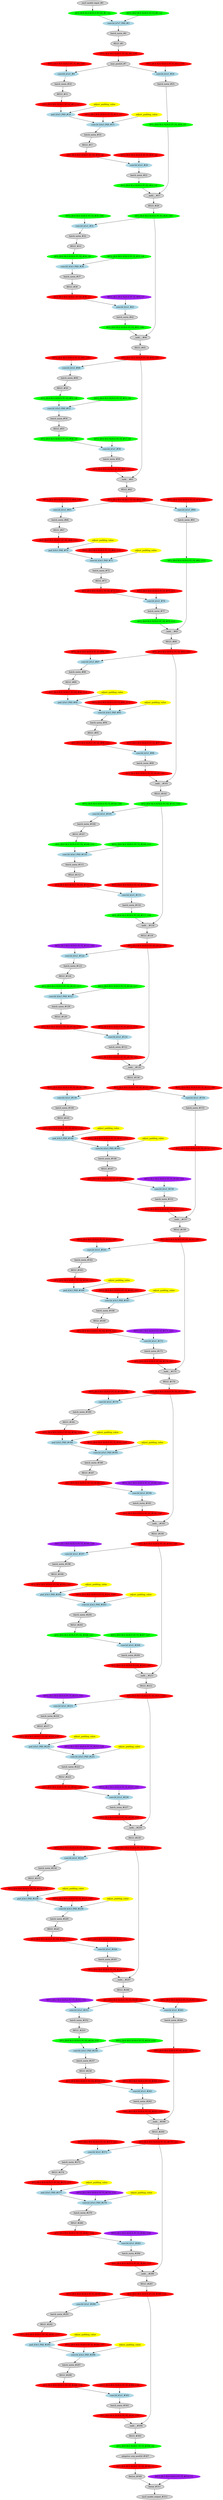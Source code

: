 strict digraph  {
"0 /nncf_model_input" [id=0, label="nncf_model_input_#0", scope="", style=filled, type=nncf_model_input];
"1 AsymmetricQuantizer/asymmetric_quantize" [color=green, id=1, label="AFQ_[B:8 M:A SGN:S PC:N]_#1_G2", scope=AsymmetricQuantizer, style=filled, type=asymmetric_quantize];
"2 ResNet/NNCFConv2d[conv1]/ModuleDict[pre_ops]/UpdateWeight[0]/SymmetricQuantizer[op]/symmetric_quantize" [color=green, id=2, label="WFQ_[B:8 M:S SGN:S PC:Y]_#2_G2", scope="ResNet/NNCFConv2d[conv1]/ModuleDict[pre_ops]/UpdateWeight[0]/SymmetricQuantizer[op]", style=filled, type=symmetric_quantize];
"3 ResNet/NNCFConv2d[conv1]/conv2d" [color=lightblue, id=3, label="conv2d_k7x7_PAD_#3", scope="ResNet/NNCFConv2d[conv1]", style=filled, type=conv2d];
"4 ResNet/BatchNorm2d[bn1]/batch_norm" [id=4, label="batch_norm_#4", scope="ResNet/BatchNorm2d[bn1]", style=filled, type=batch_norm];
"5 ResNet/ReLU[relu]/RELU" [id=5, label="RELU_#5", scope="ResNet/ReLU[relu]", style=filled, type=RELU];
"6 ResNet/ReLU[relu]/SymmetricQuantizer/symmetric_quantize" [color=red, id=6, label="AFQ_[B:4 M:S SGN:U PC:N]_#6_G39", scope="ResNet/ReLU[relu]/SymmetricQuantizer", style=filled, type=symmetric_quantize];
"7 ResNet/MaxPool2d[maxpool]/max_pool2d" [id=7, label="max_pool2d_#7", scope="ResNet/MaxPool2d[maxpool]", style=filled, type=max_pool2d];
"8 ResNet/Sequential[layer1]/Bottleneck[0]/NNCFConv2d[conv1]/ModuleDict[pre_ops]/UpdateWeight[0]/SymmetricQuantizer[op]/symmetric_quantize" [color=red, id=8, label="WFQ_[B:4 M:S SGN:S PC:Y]_#8_G39", scope="ResNet/Sequential[layer1]/Bottleneck[0]/NNCFConv2d[conv1]/ModuleDict[pre_ops]/UpdateWeight[0]/SymmetricQuantizer[op]", style=filled, type=symmetric_quantize];
"9 ResNet/Sequential[layer1]/Bottleneck[0]/NNCFConv2d[conv1]/conv2d" [color=lightblue, id=9, label="conv2d_k1x1_#9", scope="ResNet/Sequential[layer1]/Bottleneck[0]/NNCFConv2d[conv1]", style=filled, type=conv2d];
"10 ResNet/Sequential[layer1]/Bottleneck[0]/BatchNorm2d[bn1]/batch_norm" [id=10, label="batch_norm_#10", scope="ResNet/Sequential[layer1]/Bottleneck[0]/BatchNorm2d[bn1]", style=filled, type=batch_norm];
"11 ResNet/Sequential[layer1]/Bottleneck[0]/ReLU[relu]/RELU" [id=11, label="RELU_#11", scope="ResNet/Sequential[layer1]/Bottleneck[0]/ReLU[relu]", style=filled, type=RELU];
"12 ResNet/Sequential[layer1]/Bottleneck[0]/ReLU[relu]/SymmetricQuantizer/symmetric_quantize" [color=red, id=12, label="AFQ_[B:4 M:S SGN:U PC:N]_#12_G3", scope="ResNet/Sequential[layer1]/Bottleneck[0]/ReLU[relu]/SymmetricQuantizer", style=filled, type=symmetric_quantize];
"13 ResNet/Sequential[layer1]/Bottleneck[0]/NNCFConv2d[conv2]/ModuleDict[pre_ops]/UpdateWeight[1]/SymmetricQuantizer[op]/symmetric_quantize" [color=red, id=13, label="WFQ_[B:4 M:S SGN:S PC:Y]_#13_G3", scope="ResNet/Sequential[layer1]/Bottleneck[0]/NNCFConv2d[conv2]/ModuleDict[pre_ops]/UpdateWeight[1]/SymmetricQuantizer[op]", style=filled, type=symmetric_quantize];
"14 ResNet/Sequential[layer1]/Bottleneck[0]/NNCFConv2d[conv2]/pad" [color=lightblue, id=14, label="pad_k3x3_PAD_#14", scope="ResNet/Sequential[layer1]/Bottleneck[0]/NNCFConv2d[conv2]", style=filled, type=pad];
"15 ResNet/Sequential[layer1]/Bottleneck[0]/NNCFConv2d[conv2]/conv2d" [color=lightblue, id=15, label="conv2d_k3x3_PAD_#15", scope="ResNet/Sequential[layer1]/Bottleneck[0]/NNCFConv2d[conv2]", style=filled, type=conv2d];
"16 ResNet/Sequential[layer1]/Bottleneck[0]/BatchNorm2d[bn2]/batch_norm" [id=16, label="batch_norm_#16", scope="ResNet/Sequential[layer1]/Bottleneck[0]/BatchNorm2d[bn2]", style=filled, type=batch_norm];
"17 ResNet/Sequential[layer1]/Bottleneck[0]/ReLU[relu]/RELU" [id=17, label="RELU_#17", scope="ResNet/Sequential[layer1]/Bottleneck[0]/ReLU[relu]", style=filled, type=RELU];
"18 ResNet/Sequential[layer1]/Bottleneck[0]/ReLU[relu]/SymmetricQuantizer/symmetric_quantize" [color=red, id=18, label="AFQ_[B:4 M:S SGN:U PC:N]_#18_G4", scope="ResNet/Sequential[layer1]/Bottleneck[0]/ReLU[relu]/SymmetricQuantizer", style=filled, type=symmetric_quantize];
"19 ResNet/Sequential[layer1]/Bottleneck[0]/NNCFConv2d[conv3]/ModuleDict[pre_ops]/UpdateWeight[0]/SymmetricQuantizer[op]/symmetric_quantize" [color=red, id=19, label="WFQ_[B:4 M:S SGN:S PC:Y]_#19_G4", scope="ResNet/Sequential[layer1]/Bottleneck[0]/NNCFConv2d[conv3]/ModuleDict[pre_ops]/UpdateWeight[0]/SymmetricQuantizer[op]", style=filled, type=symmetric_quantize];
"20 ResNet/Sequential[layer1]/Bottleneck[0]/NNCFConv2d[conv3]/conv2d" [color=lightblue, id=20, label="conv2d_k1x1_#20", scope="ResNet/Sequential[layer1]/Bottleneck[0]/NNCFConv2d[conv3]", style=filled, type=conv2d];
"21 ResNet/Sequential[layer1]/Bottleneck[0]/BatchNorm2d[bn3]/batch_norm" [id=21, label="batch_norm_#21", scope="ResNet/Sequential[layer1]/Bottleneck[0]/BatchNorm2d[bn3]", style=filled, type=batch_norm];
"22 ResNet/Sequential[layer1]/Bottleneck[0]/BatchNorm2d[bn3]/AsymmetricQuantizer/asymmetric_quantize" [color=green, id=22, label="AFQ_[B:8 M:A SGN:S PC:N]_#22_G5", scope="ResNet/Sequential[layer1]/Bottleneck[0]/BatchNorm2d[bn3]/AsymmetricQuantizer", style=filled, type=asymmetric_quantize];
"23 ResNet/Sequential[layer1]/Bottleneck[0]/Sequential[downsample]/NNCFConv2d[0]/ModuleDict[pre_ops]/UpdateWeight[0]/SymmetricQuantizer[op]/symmetric_quantize" [color=red, id=23, label="WFQ_[B:4 M:S SGN:S PC:Y]_#23_G39", scope="ResNet/Sequential[layer1]/Bottleneck[0]/Sequential[downsample]/NNCFConv2d[0]/ModuleDict[pre_ops]/UpdateWeight[0]/SymmetricQuantizer[op]", style=filled, type=symmetric_quantize];
"24 ResNet/Sequential[layer1]/Bottleneck[0]/Sequential[downsample]/NNCFConv2d[0]/conv2d" [color=lightblue, id=24, label="conv2d_k1x1_#24", scope="ResNet/Sequential[layer1]/Bottleneck[0]/Sequential[downsample]/NNCFConv2d[0]", style=filled, type=conv2d];
"25 ResNet/Sequential[layer1]/Bottleneck[0]/Sequential[downsample]/BatchNorm2d[1]/batch_norm" [id=25, label="batch_norm_#25", scope="ResNet/Sequential[layer1]/Bottleneck[0]/Sequential[downsample]/BatchNorm2d[1]", style=filled, type=batch_norm];
"26 ResNet/Sequential[layer1]/Bottleneck[0]/Sequential[downsample]/BatchNorm2d[1]/AsymmetricQuantizer/asymmetric_quantize" [color=green, id=26, label="AFQ_[B:8 M:A SGN:S PC:N]_#26_G5", scope="ResNet/Sequential[layer1]/Bottleneck[0]/Sequential[downsample]/BatchNorm2d[1]/AsymmetricQuantizer", style=filled, type=asymmetric_quantize];
"27 ResNet/Sequential[layer1]/Bottleneck[0]/__iadd__" [id=27, label="__iadd___#27", scope="ResNet/Sequential[layer1]/Bottleneck[0]", style=filled, type=__iadd__];
"28 ResNet/Sequential[layer1]/Bottleneck[0]/ReLU[relu]/RELU" [id=28, label="RELU_#28", scope="ResNet/Sequential[layer1]/Bottleneck[0]/ReLU[relu]", style=filled, type=RELU];
"29 ResNet/Sequential[layer1]/Bottleneck[0]/ReLU[relu]/AsymmetricQuantizer/asymmetric_quantize" [color=green, id=29, label="AFQ_[B:8 M:A SGN:S PC:N]_#29_G40", scope="ResNet/Sequential[layer1]/Bottleneck[0]/ReLU[relu]/AsymmetricQuantizer", style=filled, type=asymmetric_quantize];
"30 ResNet/Sequential[layer1]/Bottleneck[1]/NNCFConv2d[conv1]/ModuleDict[pre_ops]/UpdateWeight[0]/SymmetricQuantizer[op]/symmetric_quantize" [color=green, id=30, label="WFQ_[B:8 M:S SGN:S PC:Y]_#30_G40", scope="ResNet/Sequential[layer1]/Bottleneck[1]/NNCFConv2d[conv1]/ModuleDict[pre_ops]/UpdateWeight[0]/SymmetricQuantizer[op]", style=filled, type=symmetric_quantize];
"31 ResNet/Sequential[layer1]/Bottleneck[1]/NNCFConv2d[conv1]/conv2d" [color=lightblue, id=31, label="conv2d_k1x1_#31", scope="ResNet/Sequential[layer1]/Bottleneck[1]/NNCFConv2d[conv1]", style=filled, type=conv2d];
"32 ResNet/Sequential[layer1]/Bottleneck[1]/BatchNorm2d[bn1]/batch_norm" [id=32, label="batch_norm_#32", scope="ResNet/Sequential[layer1]/Bottleneck[1]/BatchNorm2d[bn1]", style=filled, type=batch_norm];
"33 ResNet/Sequential[layer1]/Bottleneck[1]/ReLU[relu]/RELU" [id=33, label="RELU_#33", scope="ResNet/Sequential[layer1]/Bottleneck[1]/ReLU[relu]", style=filled, type=RELU];
"34 ResNet/Sequential[layer1]/Bottleneck[1]/ReLU[relu]/AsymmetricQuantizer/asymmetric_quantize" [color=green, id=34, label="AFQ_[B:8 M:A SGN:S PC:N]_#34_G6", scope="ResNet/Sequential[layer1]/Bottleneck[1]/ReLU[relu]/AsymmetricQuantizer", style=filled, type=asymmetric_quantize];
"35 ResNet/Sequential[layer1]/Bottleneck[1]/NNCFConv2d[conv2]/ModuleDict[pre_ops]/UpdateWeight[0]/SymmetricQuantizer[op]/symmetric_quantize" [color=green, id=35, label="WFQ_[B:8 M:S SGN:S PC:Y]_#35_G6", scope="ResNet/Sequential[layer1]/Bottleneck[1]/NNCFConv2d[conv2]/ModuleDict[pre_ops]/UpdateWeight[0]/SymmetricQuantizer[op]", style=filled, type=symmetric_quantize];
"36 ResNet/Sequential[layer1]/Bottleneck[1]/NNCFConv2d[conv2]/conv2d" [color=lightblue, id=36, label="conv2d_k3x3_PAD_#36", scope="ResNet/Sequential[layer1]/Bottleneck[1]/NNCFConv2d[conv2]", style=filled, type=conv2d];
"37 ResNet/Sequential[layer1]/Bottleneck[1]/BatchNorm2d[bn2]/batch_norm" [id=37, label="batch_norm_#37", scope="ResNet/Sequential[layer1]/Bottleneck[1]/BatchNorm2d[bn2]", style=filled, type=batch_norm];
"38 ResNet/Sequential[layer1]/Bottleneck[1]/ReLU[relu]/RELU" [id=38, label="RELU_#38", scope="ResNet/Sequential[layer1]/Bottleneck[1]/ReLU[relu]", style=filled, type=RELU];
"39 ResNet/Sequential[layer1]/Bottleneck[1]/ReLU[relu]/SymmetricQuantizer/symmetric_quantize" [color=red, id=39, label="AFQ_[B:4 M:S SGN:U PC:N]_#39_G7", scope="ResNet/Sequential[layer1]/Bottleneck[1]/ReLU[relu]/SymmetricQuantizer", style=filled, type=symmetric_quantize];
"40 ResNet/Sequential[layer1]/Bottleneck[1]/NNCFConv2d[conv3]/ModuleDict[pre_ops]/UpdateWeight[0]/SymmetricQuantizer[op]/symmetric_quantize" [color=purple, id=40, label="WFQ_[B:2 M:S SGN:S PC:Y]_#40_G7", scope="ResNet/Sequential[layer1]/Bottleneck[1]/NNCFConv2d[conv3]/ModuleDict[pre_ops]/UpdateWeight[0]/SymmetricQuantizer[op]", style=filled, type=symmetric_quantize];
"41 ResNet/Sequential[layer1]/Bottleneck[1]/NNCFConv2d[conv3]/conv2d" [color=lightblue, id=41, label="conv2d_k1x1_#41", scope="ResNet/Sequential[layer1]/Bottleneck[1]/NNCFConv2d[conv3]", style=filled, type=conv2d];
"42 ResNet/Sequential[layer1]/Bottleneck[1]/BatchNorm2d[bn3]/batch_norm" [id=42, label="batch_norm_#42", scope="ResNet/Sequential[layer1]/Bottleneck[1]/BatchNorm2d[bn3]", style=filled, type=batch_norm];
"43 ResNet/Sequential[layer1]/Bottleneck[1]/BatchNorm2d[bn3]/AsymmetricQuantizer/asymmetric_quantize" [color=green, id=43, label="AFQ_[B:8 M:A SGN:S PC:N]_#43_G40", scope="ResNet/Sequential[layer1]/Bottleneck[1]/BatchNorm2d[bn3]/AsymmetricQuantizer", style=filled, type=asymmetric_quantize];
"44 ResNet/Sequential[layer1]/Bottleneck[1]/__iadd__" [id=44, label="__iadd___#44", scope="ResNet/Sequential[layer1]/Bottleneck[1]", style=filled, type=__iadd__];
"45 ResNet/Sequential[layer1]/Bottleneck[1]/ReLU[relu]/RELU" [id=45, label="RELU_#45", scope="ResNet/Sequential[layer1]/Bottleneck[1]/ReLU[relu]", style=filled, type=RELU];
"46 ResNet/Sequential[layer1]/Bottleneck[1]/ReLU[relu]/SymmetricQuantizer/symmetric_quantize" [color=red, id=46, label="AFQ_[B:4 M:S SGN:S PC:N]_#46_G41", scope="ResNet/Sequential[layer1]/Bottleneck[1]/ReLU[relu]/SymmetricQuantizer", style=filled, type=symmetric_quantize];
"47 ResNet/Sequential[layer1]/Bottleneck[2]/NNCFConv2d[conv1]/ModuleDict[pre_ops]/UpdateWeight[0]/SymmetricQuantizer[op]/symmetric_quantize" [color=red, id=47, label="WFQ_[B:4 M:S SGN:S PC:Y]_#47_G41", scope="ResNet/Sequential[layer1]/Bottleneck[2]/NNCFConv2d[conv1]/ModuleDict[pre_ops]/UpdateWeight[0]/SymmetricQuantizer[op]", style=filled, type=symmetric_quantize];
"48 ResNet/Sequential[layer1]/Bottleneck[2]/NNCFConv2d[conv1]/conv2d" [color=lightblue, id=48, label="conv2d_k1x1_#48", scope="ResNet/Sequential[layer1]/Bottleneck[2]/NNCFConv2d[conv1]", style=filled, type=conv2d];
"49 ResNet/Sequential[layer1]/Bottleneck[2]/BatchNorm2d[bn1]/batch_norm" [id=49, label="batch_norm_#49", scope="ResNet/Sequential[layer1]/Bottleneck[2]/BatchNorm2d[bn1]", style=filled, type=batch_norm];
"50 ResNet/Sequential[layer1]/Bottleneck[2]/ReLU[relu]/RELU" [id=50, label="RELU_#50", scope="ResNet/Sequential[layer1]/Bottleneck[2]/ReLU[relu]", style=filled, type=RELU];
"51 ResNet/Sequential[layer1]/Bottleneck[2]/ReLU[relu]/AsymmetricQuantizer/asymmetric_quantize" [color=green, id=51, label="AFQ_[B:8 M:A SGN:S PC:N]_#51_G8", scope="ResNet/Sequential[layer1]/Bottleneck[2]/ReLU[relu]/AsymmetricQuantizer", style=filled, type=asymmetric_quantize];
"52 ResNet/Sequential[layer1]/Bottleneck[2]/NNCFConv2d[conv2]/ModuleDict[pre_ops]/UpdateWeight[0]/SymmetricQuantizer[op]/symmetric_quantize" [color=green, id=52, label="WFQ_[B:8 M:S SGN:S PC:Y]_#52_G8", scope="ResNet/Sequential[layer1]/Bottleneck[2]/NNCFConv2d[conv2]/ModuleDict[pre_ops]/UpdateWeight[0]/SymmetricQuantizer[op]", style=filled, type=symmetric_quantize];
"53 ResNet/Sequential[layer1]/Bottleneck[2]/NNCFConv2d[conv2]/conv2d" [color=lightblue, id=53, label="conv2d_k3x3_PAD_#53", scope="ResNet/Sequential[layer1]/Bottleneck[2]/NNCFConv2d[conv2]", style=filled, type=conv2d];
"54 ResNet/Sequential[layer1]/Bottleneck[2]/BatchNorm2d[bn2]/batch_norm" [id=54, label="batch_norm_#54", scope="ResNet/Sequential[layer1]/Bottleneck[2]/BatchNorm2d[bn2]", style=filled, type=batch_norm];
"55 ResNet/Sequential[layer1]/Bottleneck[2]/ReLU[relu]/RELU" [id=55, label="RELU_#55", scope="ResNet/Sequential[layer1]/Bottleneck[2]/ReLU[relu]", style=filled, type=RELU];
"56 ResNet/Sequential[layer1]/Bottleneck[2]/ReLU[relu]/AsymmetricQuantizer/asymmetric_quantize" [color=green, id=56, label="AFQ_[B:8 M:A SGN:S PC:N]_#56_G9", scope="ResNet/Sequential[layer1]/Bottleneck[2]/ReLU[relu]/AsymmetricQuantizer", style=filled, type=asymmetric_quantize];
"57 ResNet/Sequential[layer1]/Bottleneck[2]/NNCFConv2d[conv3]/ModuleDict[pre_ops]/UpdateWeight[0]/SymmetricQuantizer[op]/symmetric_quantize" [color=green, id=57, label="WFQ_[B:8 M:S SGN:S PC:Y]_#57_G9", scope="ResNet/Sequential[layer1]/Bottleneck[2]/NNCFConv2d[conv3]/ModuleDict[pre_ops]/UpdateWeight[0]/SymmetricQuantizer[op]", style=filled, type=symmetric_quantize];
"58 ResNet/Sequential[layer1]/Bottleneck[2]/NNCFConv2d[conv3]/conv2d" [color=lightblue, id=58, label="conv2d_k1x1_#58", scope="ResNet/Sequential[layer1]/Bottleneck[2]/NNCFConv2d[conv3]", style=filled, type=conv2d];
"59 ResNet/Sequential[layer1]/Bottleneck[2]/BatchNorm2d[bn3]/batch_norm" [id=59, label="batch_norm_#59", scope="ResNet/Sequential[layer1]/Bottleneck[2]/BatchNorm2d[bn3]", style=filled, type=batch_norm];
"60 ResNet/Sequential[layer1]/Bottleneck[2]/BatchNorm2d[bn3]/SymmetricQuantizer/symmetric_quantize" [color=red, id=60, label="AFQ_[B:4 M:S SGN:S PC:N]_#60_G41", scope="ResNet/Sequential[layer1]/Bottleneck[2]/BatchNorm2d[bn3]/SymmetricQuantizer", style=filled, type=symmetric_quantize];
"61 ResNet/Sequential[layer1]/Bottleneck[2]/__iadd__" [id=61, label="__iadd___#61", scope="ResNet/Sequential[layer1]/Bottleneck[2]", style=filled, type=__iadd__];
"62 ResNet/Sequential[layer1]/Bottleneck[2]/ReLU[relu]/RELU" [id=62, label="RELU_#62", scope="ResNet/Sequential[layer1]/Bottleneck[2]/ReLU[relu]", style=filled, type=RELU];
"63 ResNet/Sequential[layer1]/Bottleneck[2]/ReLU[relu]/SymmetricQuantizer/symmetric_quantize" [color=red, id=63, label="AFQ_[B:4 M:S SGN:U PC:N]_#63_G42", scope="ResNet/Sequential[layer1]/Bottleneck[2]/ReLU[relu]/SymmetricQuantizer", style=filled, type=symmetric_quantize];
"64 ResNet/Sequential[layer2]/Bottleneck[0]/NNCFConv2d[conv1]/ModuleDict[pre_ops]/UpdateWeight[0]/SymmetricQuantizer[op]/symmetric_quantize" [color=red, id=64, label="WFQ_[B:4 M:S SGN:S PC:Y]_#64_G42", scope="ResNet/Sequential[layer2]/Bottleneck[0]/NNCFConv2d[conv1]/ModuleDict[pre_ops]/UpdateWeight[0]/SymmetricQuantizer[op]", style=filled, type=symmetric_quantize];
"65 ResNet/Sequential[layer2]/Bottleneck[0]/NNCFConv2d[conv1]/conv2d" [color=lightblue, id=65, label="conv2d_k1x1_#65", scope="ResNet/Sequential[layer2]/Bottleneck[0]/NNCFConv2d[conv1]", style=filled, type=conv2d];
"66 ResNet/Sequential[layer2]/Bottleneck[0]/BatchNorm2d[bn1]/batch_norm" [id=66, label="batch_norm_#66", scope="ResNet/Sequential[layer2]/Bottleneck[0]/BatchNorm2d[bn1]", style=filled, type=batch_norm];
"67 ResNet/Sequential[layer2]/Bottleneck[0]/ReLU[relu]/RELU" [id=67, label="RELU_#67", scope="ResNet/Sequential[layer2]/Bottleneck[0]/ReLU[relu]", style=filled, type=RELU];
"68 ResNet/Sequential[layer2]/Bottleneck[0]/ReLU[relu]/SymmetricQuantizer/symmetric_quantize" [color=red, id=68, label="AFQ_[B:4 M:S SGN:U PC:N]_#68_G10", scope="ResNet/Sequential[layer2]/Bottleneck[0]/ReLU[relu]/SymmetricQuantizer", style=filled, type=symmetric_quantize];
"69 ResNet/Sequential[layer2]/Bottleneck[0]/NNCFConv2d[conv2]/ModuleDict[pre_ops]/UpdateWeight[1]/SymmetricQuantizer[op]/symmetric_quantize" [color=red, id=69, label="WFQ_[B:4 M:S SGN:S PC:Y]_#69_G10", scope="ResNet/Sequential[layer2]/Bottleneck[0]/NNCFConv2d[conv2]/ModuleDict[pre_ops]/UpdateWeight[1]/SymmetricQuantizer[op]", style=filled, type=symmetric_quantize];
"70 ResNet/Sequential[layer2]/Bottleneck[0]/NNCFConv2d[conv2]/pad" [color=lightblue, id=70, label="pad_k3x3_PAD_#70", scope="ResNet/Sequential[layer2]/Bottleneck[0]/NNCFConv2d[conv2]", style=filled, type=pad];
"71 ResNet/Sequential[layer2]/Bottleneck[0]/NNCFConv2d[conv2]/conv2d" [color=lightblue, id=71, label="conv2d_k3x3_PAD_#71", scope="ResNet/Sequential[layer2]/Bottleneck[0]/NNCFConv2d[conv2]", style=filled, type=conv2d];
"72 ResNet/Sequential[layer2]/Bottleneck[0]/BatchNorm2d[bn2]/batch_norm" [id=72, label="batch_norm_#72", scope="ResNet/Sequential[layer2]/Bottleneck[0]/BatchNorm2d[bn2]", style=filled, type=batch_norm];
"73 ResNet/Sequential[layer2]/Bottleneck[0]/ReLU[relu]/RELU" [id=73, label="RELU_#73", scope="ResNet/Sequential[layer2]/Bottleneck[0]/ReLU[relu]", style=filled, type=RELU];
"74 ResNet/Sequential[layer2]/Bottleneck[0]/ReLU[relu]/SymmetricQuantizer/symmetric_quantize" [color=red, id=74, label="AFQ_[B:4 M:S SGN:U PC:N]_#74_G11", scope="ResNet/Sequential[layer2]/Bottleneck[0]/ReLU[relu]/SymmetricQuantizer", style=filled, type=symmetric_quantize];
"75 ResNet/Sequential[layer2]/Bottleneck[0]/NNCFConv2d[conv3]/ModuleDict[pre_ops]/UpdateWeight[0]/SymmetricQuantizer[op]/symmetric_quantize" [color=red, id=75, label="WFQ_[B:4 M:S SGN:S PC:Y]_#75_G11", scope="ResNet/Sequential[layer2]/Bottleneck[0]/NNCFConv2d[conv3]/ModuleDict[pre_ops]/UpdateWeight[0]/SymmetricQuantizer[op]", style=filled, type=symmetric_quantize];
"76 ResNet/Sequential[layer2]/Bottleneck[0]/NNCFConv2d[conv3]/conv2d" [color=lightblue, id=76, label="conv2d_k1x1_#76", scope="ResNet/Sequential[layer2]/Bottleneck[0]/NNCFConv2d[conv3]", style=filled, type=conv2d];
"77 ResNet/Sequential[layer2]/Bottleneck[0]/BatchNorm2d[bn3]/batch_norm" [id=77, label="batch_norm_#77", scope="ResNet/Sequential[layer2]/Bottleneck[0]/BatchNorm2d[bn3]", style=filled, type=batch_norm];
"78 ResNet/Sequential[layer2]/Bottleneck[0]/BatchNorm2d[bn3]/AsymmetricQuantizer/asymmetric_quantize" [color=green, id=78, label="AFQ_[B:8 M:A SGN:S PC:N]_#78_G12", scope="ResNet/Sequential[layer2]/Bottleneck[0]/BatchNorm2d[bn3]/AsymmetricQuantizer", style=filled, type=asymmetric_quantize];
"79 ResNet/Sequential[layer2]/Bottleneck[0]/Sequential[downsample]/NNCFConv2d[0]/ModuleDict[pre_ops]/UpdateWeight[0]/SymmetricQuantizer[op]/symmetric_quantize" [color=red, id=79, label="WFQ_[B:4 M:S SGN:S PC:Y]_#79_G42", scope="ResNet/Sequential[layer2]/Bottleneck[0]/Sequential[downsample]/NNCFConv2d[0]/ModuleDict[pre_ops]/UpdateWeight[0]/SymmetricQuantizer[op]", style=filled, type=symmetric_quantize];
"80 ResNet/Sequential[layer2]/Bottleneck[0]/Sequential[downsample]/NNCFConv2d[0]/conv2d" [color=lightblue, id=80, label="conv2d_k1x1_#80", scope="ResNet/Sequential[layer2]/Bottleneck[0]/Sequential[downsample]/NNCFConv2d[0]", style=filled, type=conv2d];
"81 ResNet/Sequential[layer2]/Bottleneck[0]/Sequential[downsample]/BatchNorm2d[1]/batch_norm" [id=81, label="batch_norm_#81", scope="ResNet/Sequential[layer2]/Bottleneck[0]/Sequential[downsample]/BatchNorm2d[1]", style=filled, type=batch_norm];
"82 ResNet/Sequential[layer2]/Bottleneck[0]/Sequential[downsample]/BatchNorm2d[1]/AsymmetricQuantizer/asymmetric_quantize" [color=green, id=82, label="AFQ_[B:8 M:A SGN:S PC:N]_#82_G12", scope="ResNet/Sequential[layer2]/Bottleneck[0]/Sequential[downsample]/BatchNorm2d[1]/AsymmetricQuantizer", style=filled, type=asymmetric_quantize];
"83 ResNet/Sequential[layer2]/Bottleneck[0]/__iadd__" [id=83, label="__iadd___#83", scope="ResNet/Sequential[layer2]/Bottleneck[0]", style=filled, type=__iadd__];
"84 ResNet/Sequential[layer2]/Bottleneck[0]/ReLU[relu]/RELU" [id=84, label="RELU_#84", scope="ResNet/Sequential[layer2]/Bottleneck[0]/ReLU[relu]", style=filled, type=RELU];
"85 ResNet/Sequential[layer2]/Bottleneck[0]/ReLU[relu]/SymmetricQuantizer/symmetric_quantize" [color=red, id=85, label="AFQ_[B:4 M:S SGN:S PC:N]_#85_G43", scope="ResNet/Sequential[layer2]/Bottleneck[0]/ReLU[relu]/SymmetricQuantizer", style=filled, type=symmetric_quantize];
"86 ResNet/Sequential[layer2]/Bottleneck[1]/NNCFConv2d[conv1]/ModuleDict[pre_ops]/UpdateWeight[0]/SymmetricQuantizer[op]/symmetric_quantize" [color=red, id=86, label="WFQ_[B:4 M:S SGN:S PC:Y]_#86_G43", scope="ResNet/Sequential[layer2]/Bottleneck[1]/NNCFConv2d[conv1]/ModuleDict[pre_ops]/UpdateWeight[0]/SymmetricQuantizer[op]", style=filled, type=symmetric_quantize];
"87 ResNet/Sequential[layer2]/Bottleneck[1]/NNCFConv2d[conv1]/conv2d" [color=lightblue, id=87, label="conv2d_k1x1_#87", scope="ResNet/Sequential[layer2]/Bottleneck[1]/NNCFConv2d[conv1]", style=filled, type=conv2d];
"88 ResNet/Sequential[layer2]/Bottleneck[1]/BatchNorm2d[bn1]/batch_norm" [id=88, label="batch_norm_#88", scope="ResNet/Sequential[layer2]/Bottleneck[1]/BatchNorm2d[bn1]", style=filled, type=batch_norm];
"89 ResNet/Sequential[layer2]/Bottleneck[1]/ReLU[relu]/RELU" [id=89, label="RELU_#89", scope="ResNet/Sequential[layer2]/Bottleneck[1]/ReLU[relu]", style=filled, type=RELU];
"90 ResNet/Sequential[layer2]/Bottleneck[1]/ReLU[relu]/SymmetricQuantizer/symmetric_quantize" [color=red, id=90, label="AFQ_[B:4 M:S SGN:U PC:N]_#90_G13", scope="ResNet/Sequential[layer2]/Bottleneck[1]/ReLU[relu]/SymmetricQuantizer", style=filled, type=symmetric_quantize];
"91 ResNet/Sequential[layer2]/Bottleneck[1]/NNCFConv2d[conv2]/ModuleDict[pre_ops]/UpdateWeight[1]/SymmetricQuantizer[op]/symmetric_quantize" [color=red, id=91, label="WFQ_[B:4 M:S SGN:S PC:Y]_#91_G13", scope="ResNet/Sequential[layer2]/Bottleneck[1]/NNCFConv2d[conv2]/ModuleDict[pre_ops]/UpdateWeight[1]/SymmetricQuantizer[op]", style=filled, type=symmetric_quantize];
"92 ResNet/Sequential[layer2]/Bottleneck[1]/NNCFConv2d[conv2]/pad" [color=lightblue, id=92, label="pad_k3x3_PAD_#92", scope="ResNet/Sequential[layer2]/Bottleneck[1]/NNCFConv2d[conv2]", style=filled, type=pad];
"93 ResNet/Sequential[layer2]/Bottleneck[1]/NNCFConv2d[conv2]/conv2d" [color=lightblue, id=93, label="conv2d_k3x3_PAD_#93", scope="ResNet/Sequential[layer2]/Bottleneck[1]/NNCFConv2d[conv2]", style=filled, type=conv2d];
"94 ResNet/Sequential[layer2]/Bottleneck[1]/BatchNorm2d[bn2]/batch_norm" [id=94, label="batch_norm_#94", scope="ResNet/Sequential[layer2]/Bottleneck[1]/BatchNorm2d[bn2]", style=filled, type=batch_norm];
"95 ResNet/Sequential[layer2]/Bottleneck[1]/ReLU[relu]/RELU" [id=95, label="RELU_#95", scope="ResNet/Sequential[layer2]/Bottleneck[1]/ReLU[relu]", style=filled, type=RELU];
"96 ResNet/Sequential[layer2]/Bottleneck[1]/ReLU[relu]/SymmetricQuantizer/symmetric_quantize" [color=red, id=96, label="AFQ_[B:4 M:S SGN:U PC:N]_#96_G14", scope="ResNet/Sequential[layer2]/Bottleneck[1]/ReLU[relu]/SymmetricQuantizer", style=filled, type=symmetric_quantize];
"97 ResNet/Sequential[layer2]/Bottleneck[1]/NNCFConv2d[conv3]/ModuleDict[pre_ops]/UpdateWeight[0]/SymmetricQuantizer[op]/symmetric_quantize" [color=red, id=97, label="WFQ_[B:4 M:S SGN:S PC:Y]_#97_G14", scope="ResNet/Sequential[layer2]/Bottleneck[1]/NNCFConv2d[conv3]/ModuleDict[pre_ops]/UpdateWeight[0]/SymmetricQuantizer[op]", style=filled, type=symmetric_quantize];
"98 ResNet/Sequential[layer2]/Bottleneck[1]/NNCFConv2d[conv3]/conv2d" [color=lightblue, id=98, label="conv2d_k1x1_#98", scope="ResNet/Sequential[layer2]/Bottleneck[1]/NNCFConv2d[conv3]", style=filled, type=conv2d];
"99 ResNet/Sequential[layer2]/Bottleneck[1]/BatchNorm2d[bn3]/batch_norm" [id=99, label="batch_norm_#99", scope="ResNet/Sequential[layer2]/Bottleneck[1]/BatchNorm2d[bn3]", style=filled, type=batch_norm];
"100 ResNet/Sequential[layer2]/Bottleneck[1]/BatchNorm2d[bn3]/SymmetricQuantizer/symmetric_quantize" [color=red, id=100, label="AFQ_[B:4 M:S SGN:S PC:N]_#100_G43", scope="ResNet/Sequential[layer2]/Bottleneck[1]/BatchNorm2d[bn3]/SymmetricQuantizer", style=filled, type=symmetric_quantize];
"101 ResNet/Sequential[layer2]/Bottleneck[1]/__iadd__" [id=101, label="__iadd___#101", scope="ResNet/Sequential[layer2]/Bottleneck[1]", style=filled, type=__iadd__];
"102 ResNet/Sequential[layer2]/Bottleneck[1]/ReLU[relu]/RELU" [id=102, label="RELU_#102", scope="ResNet/Sequential[layer2]/Bottleneck[1]/ReLU[relu]", style=filled, type=RELU];
"103 ResNet/Sequential[layer2]/Bottleneck[1]/ReLU[relu]/AsymmetricQuantizer/asymmetric_quantize" [color=green, id=103, label="AFQ_[B:8 M:A SGN:S PC:N]_#103_G44", scope="ResNet/Sequential[layer2]/Bottleneck[1]/ReLU[relu]/AsymmetricQuantizer", style=filled, type=asymmetric_quantize];
"104 ResNet/Sequential[layer2]/Bottleneck[2]/NNCFConv2d[conv1]/ModuleDict[pre_ops]/UpdateWeight[0]/SymmetricQuantizer[op]/symmetric_quantize" [color=green, id=104, label="WFQ_[B:8 M:S SGN:S PC:Y]_#104_G44", scope="ResNet/Sequential[layer2]/Bottleneck[2]/NNCFConv2d[conv1]/ModuleDict[pre_ops]/UpdateWeight[0]/SymmetricQuantizer[op]", style=filled, type=symmetric_quantize];
"105 ResNet/Sequential[layer2]/Bottleneck[2]/NNCFConv2d[conv1]/conv2d" [color=lightblue, id=105, label="conv2d_k1x1_#105", scope="ResNet/Sequential[layer2]/Bottleneck[2]/NNCFConv2d[conv1]", style=filled, type=conv2d];
"106 ResNet/Sequential[layer2]/Bottleneck[2]/BatchNorm2d[bn1]/batch_norm" [id=106, label="batch_norm_#106", scope="ResNet/Sequential[layer2]/Bottleneck[2]/BatchNorm2d[bn1]", style=filled, type=batch_norm];
"107 ResNet/Sequential[layer2]/Bottleneck[2]/ReLU[relu]/RELU" [id=107, label="RELU_#107", scope="ResNet/Sequential[layer2]/Bottleneck[2]/ReLU[relu]", style=filled, type=RELU];
"108 ResNet/Sequential[layer2]/Bottleneck[2]/ReLU[relu]/AsymmetricQuantizer/asymmetric_quantize" [color=green, id=108, label="AFQ_[B:8 M:A SGN:S PC:N]_#108_G15", scope="ResNet/Sequential[layer2]/Bottleneck[2]/ReLU[relu]/AsymmetricQuantizer", style=filled, type=asymmetric_quantize];
"109 ResNet/Sequential[layer2]/Bottleneck[2]/NNCFConv2d[conv2]/ModuleDict[pre_ops]/UpdateWeight[0]/SymmetricQuantizer[op]/symmetric_quantize" [color=green, id=109, label="WFQ_[B:8 M:S SGN:S PC:Y]_#109_G15", scope="ResNet/Sequential[layer2]/Bottleneck[2]/NNCFConv2d[conv2]/ModuleDict[pre_ops]/UpdateWeight[0]/SymmetricQuantizer[op]", style=filled, type=symmetric_quantize];
"110 ResNet/Sequential[layer2]/Bottleneck[2]/NNCFConv2d[conv2]/conv2d" [color=lightblue, id=110, label="conv2d_k3x3_PAD_#110", scope="ResNet/Sequential[layer2]/Bottleneck[2]/NNCFConv2d[conv2]", style=filled, type=conv2d];
"111 ResNet/Sequential[layer2]/Bottleneck[2]/BatchNorm2d[bn2]/batch_norm" [id=111, label="batch_norm_#111", scope="ResNet/Sequential[layer2]/Bottleneck[2]/BatchNorm2d[bn2]", style=filled, type=batch_norm];
"112 ResNet/Sequential[layer2]/Bottleneck[2]/ReLU[relu]/RELU" [id=112, label="RELU_#112", scope="ResNet/Sequential[layer2]/Bottleneck[2]/ReLU[relu]", style=filled, type=RELU];
"113 ResNet/Sequential[layer2]/Bottleneck[2]/ReLU[relu]/SymmetricQuantizer/symmetric_quantize" [color=red, id=113, label="AFQ_[B:4 M:S SGN:U PC:N]_#113_G16", scope="ResNet/Sequential[layer2]/Bottleneck[2]/ReLU[relu]/SymmetricQuantizer", style=filled, type=symmetric_quantize];
"114 ResNet/Sequential[layer2]/Bottleneck[2]/NNCFConv2d[conv3]/ModuleDict[pre_ops]/UpdateWeight[0]/SymmetricQuantizer[op]/symmetric_quantize" [color=red, id=114, label="WFQ_[B:4 M:S SGN:S PC:Y]_#114_G16", scope="ResNet/Sequential[layer2]/Bottleneck[2]/NNCFConv2d[conv3]/ModuleDict[pre_ops]/UpdateWeight[0]/SymmetricQuantizer[op]", style=filled, type=symmetric_quantize];
"115 ResNet/Sequential[layer2]/Bottleneck[2]/NNCFConv2d[conv3]/conv2d" [color=lightblue, id=115, label="conv2d_k1x1_#115", scope="ResNet/Sequential[layer2]/Bottleneck[2]/NNCFConv2d[conv3]", style=filled, type=conv2d];
"116 ResNet/Sequential[layer2]/Bottleneck[2]/BatchNorm2d[bn3]/batch_norm" [id=116, label="batch_norm_#116", scope="ResNet/Sequential[layer2]/Bottleneck[2]/BatchNorm2d[bn3]", style=filled, type=batch_norm];
"117 ResNet/Sequential[layer2]/Bottleneck[2]/BatchNorm2d[bn3]/AsymmetricQuantizer/asymmetric_quantize" [color=green, id=117, label="AFQ_[B:8 M:A SGN:S PC:N]_#117_G44", scope="ResNet/Sequential[layer2]/Bottleneck[2]/BatchNorm2d[bn3]/AsymmetricQuantizer", style=filled, type=asymmetric_quantize];
"118 ResNet/Sequential[layer2]/Bottleneck[2]/__iadd__" [id=118, label="__iadd___#118", scope="ResNet/Sequential[layer2]/Bottleneck[2]", style=filled, type=__iadd__];
"119 ResNet/Sequential[layer2]/Bottleneck[2]/ReLU[relu]/RELU" [id=119, label="RELU_#119", scope="ResNet/Sequential[layer2]/Bottleneck[2]/ReLU[relu]", style=filled, type=RELU];
"120 ResNet/Sequential[layer2]/Bottleneck[2]/ReLU[relu]/SymmetricQuantizer/symmetric_quantize" [color=red, id=120, label="AFQ_[B:4 M:S SGN:S PC:N]_#120_G45", scope="ResNet/Sequential[layer2]/Bottleneck[2]/ReLU[relu]/SymmetricQuantizer", style=filled, type=symmetric_quantize];
"121 ResNet/Sequential[layer2]/Bottleneck[3]/NNCFConv2d[conv1]/ModuleDict[pre_ops]/UpdateWeight[0]/SymmetricQuantizer[op]/symmetric_quantize" [color=purple, id=121, label="WFQ_[B:2 M:S SGN:S PC:Y]_#121_G45", scope="ResNet/Sequential[layer2]/Bottleneck[3]/NNCFConv2d[conv1]/ModuleDict[pre_ops]/UpdateWeight[0]/SymmetricQuantizer[op]", style=filled, type=symmetric_quantize];
"122 ResNet/Sequential[layer2]/Bottleneck[3]/NNCFConv2d[conv1]/conv2d" [color=lightblue, id=122, label="conv2d_k1x1_#122", scope="ResNet/Sequential[layer2]/Bottleneck[3]/NNCFConv2d[conv1]", style=filled, type=conv2d];
"123 ResNet/Sequential[layer2]/Bottleneck[3]/BatchNorm2d[bn1]/batch_norm" [id=123, label="batch_norm_#123", scope="ResNet/Sequential[layer2]/Bottleneck[3]/BatchNorm2d[bn1]", style=filled, type=batch_norm];
"124 ResNet/Sequential[layer2]/Bottleneck[3]/ReLU[relu]/RELU" [id=124, label="RELU_#124", scope="ResNet/Sequential[layer2]/Bottleneck[3]/ReLU[relu]", style=filled, type=RELU];
"125 ResNet/Sequential[layer2]/Bottleneck[3]/ReLU[relu]/AsymmetricQuantizer/asymmetric_quantize" [color=green, id=125, label="AFQ_[B:8 M:A SGN:S PC:N]_#125_G17", scope="ResNet/Sequential[layer2]/Bottleneck[3]/ReLU[relu]/AsymmetricQuantizer", style=filled, type=asymmetric_quantize];
"126 ResNet/Sequential[layer2]/Bottleneck[3]/NNCFConv2d[conv2]/ModuleDict[pre_ops]/UpdateWeight[0]/SymmetricQuantizer[op]/symmetric_quantize" [color=green, id=126, label="WFQ_[B:8 M:S SGN:S PC:Y]_#126_G17", scope="ResNet/Sequential[layer2]/Bottleneck[3]/NNCFConv2d[conv2]/ModuleDict[pre_ops]/UpdateWeight[0]/SymmetricQuantizer[op]", style=filled, type=symmetric_quantize];
"127 ResNet/Sequential[layer2]/Bottleneck[3]/NNCFConv2d[conv2]/conv2d" [color=lightblue, id=127, label="conv2d_k3x3_PAD_#127", scope="ResNet/Sequential[layer2]/Bottleneck[3]/NNCFConv2d[conv2]", style=filled, type=conv2d];
"128 ResNet/Sequential[layer2]/Bottleneck[3]/BatchNorm2d[bn2]/batch_norm" [id=128, label="batch_norm_#128", scope="ResNet/Sequential[layer2]/Bottleneck[3]/BatchNorm2d[bn2]", style=filled, type=batch_norm];
"129 ResNet/Sequential[layer2]/Bottleneck[3]/ReLU[relu]/RELU" [id=129, label="RELU_#129", scope="ResNet/Sequential[layer2]/Bottleneck[3]/ReLU[relu]", style=filled, type=RELU];
"130 ResNet/Sequential[layer2]/Bottleneck[3]/ReLU[relu]/SymmetricQuantizer/symmetric_quantize" [color=red, id=130, label="AFQ_[B:4 M:S SGN:U PC:N]_#130_G18", scope="ResNet/Sequential[layer2]/Bottleneck[3]/ReLU[relu]/SymmetricQuantizer", style=filled, type=symmetric_quantize];
"131 ResNet/Sequential[layer2]/Bottleneck[3]/NNCFConv2d[conv3]/ModuleDict[pre_ops]/UpdateWeight[0]/SymmetricQuantizer[op]/symmetric_quantize" [color=red, id=131, label="WFQ_[B:4 M:S SGN:S PC:Y]_#131_G18", scope="ResNet/Sequential[layer2]/Bottleneck[3]/NNCFConv2d[conv3]/ModuleDict[pre_ops]/UpdateWeight[0]/SymmetricQuantizer[op]", style=filled, type=symmetric_quantize];
"132 ResNet/Sequential[layer2]/Bottleneck[3]/NNCFConv2d[conv3]/conv2d" [color=lightblue, id=132, label="conv2d_k1x1_#132", scope="ResNet/Sequential[layer2]/Bottleneck[3]/NNCFConv2d[conv3]", style=filled, type=conv2d];
"133 ResNet/Sequential[layer2]/Bottleneck[3]/BatchNorm2d[bn3]/batch_norm" [id=133, label="batch_norm_#133", scope="ResNet/Sequential[layer2]/Bottleneck[3]/BatchNorm2d[bn3]", style=filled, type=batch_norm];
"134 ResNet/Sequential[layer2]/Bottleneck[3]/BatchNorm2d[bn3]/SymmetricQuantizer/symmetric_quantize" [color=red, id=134, label="AFQ_[B:4 M:S SGN:S PC:N]_#134_G45", scope="ResNet/Sequential[layer2]/Bottleneck[3]/BatchNorm2d[bn3]/SymmetricQuantizer", style=filled, type=symmetric_quantize];
"135 ResNet/Sequential[layer2]/Bottleneck[3]/__iadd__" [id=135, label="__iadd___#135", scope="ResNet/Sequential[layer2]/Bottleneck[3]", style=filled, type=__iadd__];
"136 ResNet/Sequential[layer2]/Bottleneck[3]/ReLU[relu]/RELU" [id=136, label="RELU_#136", scope="ResNet/Sequential[layer2]/Bottleneck[3]/ReLU[relu]", style=filled, type=RELU];
"137 ResNet/Sequential[layer2]/Bottleneck[3]/ReLU[relu]/SymmetricQuantizer/symmetric_quantize" [color=red, id=137, label="AFQ_[B:4 M:S SGN:U PC:N]_#137_G46", scope="ResNet/Sequential[layer2]/Bottleneck[3]/ReLU[relu]/SymmetricQuantizer", style=filled, type=symmetric_quantize];
"138 ResNet/Sequential[layer3]/Bottleneck[0]/NNCFConv2d[conv1]/ModuleDict[pre_ops]/UpdateWeight[0]/SymmetricQuantizer[op]/symmetric_quantize" [color=red, id=138, label="WFQ_[B:4 M:S SGN:S PC:Y]_#138_G46", scope="ResNet/Sequential[layer3]/Bottleneck[0]/NNCFConv2d[conv1]/ModuleDict[pre_ops]/UpdateWeight[0]/SymmetricQuantizer[op]", style=filled, type=symmetric_quantize];
"139 ResNet/Sequential[layer3]/Bottleneck[0]/NNCFConv2d[conv1]/conv2d" [color=lightblue, id=139, label="conv2d_k1x1_#139", scope="ResNet/Sequential[layer3]/Bottleneck[0]/NNCFConv2d[conv1]", style=filled, type=conv2d];
"140 ResNet/Sequential[layer3]/Bottleneck[0]/BatchNorm2d[bn1]/batch_norm" [id=140, label="batch_norm_#140", scope="ResNet/Sequential[layer3]/Bottleneck[0]/BatchNorm2d[bn1]", style=filled, type=batch_norm];
"141 ResNet/Sequential[layer3]/Bottleneck[0]/ReLU[relu]/RELU" [id=141, label="RELU_#141", scope="ResNet/Sequential[layer3]/Bottleneck[0]/ReLU[relu]", style=filled, type=RELU];
"142 ResNet/Sequential[layer3]/Bottleneck[0]/ReLU[relu]/SymmetricQuantizer/symmetric_quantize" [color=red, id=142, label="AFQ_[B:4 M:S SGN:U PC:N]_#142_G19", scope="ResNet/Sequential[layer3]/Bottleneck[0]/ReLU[relu]/SymmetricQuantizer", style=filled, type=symmetric_quantize];
"143 ResNet/Sequential[layer3]/Bottleneck[0]/NNCFConv2d[conv2]/ModuleDict[pre_ops]/UpdateWeight[1]/SymmetricQuantizer[op]/symmetric_quantize" [color=red, id=143, label="WFQ_[B:4 M:S SGN:S PC:Y]_#143_G19", scope="ResNet/Sequential[layer3]/Bottleneck[0]/NNCFConv2d[conv2]/ModuleDict[pre_ops]/UpdateWeight[1]/SymmetricQuantizer[op]", style=filled, type=symmetric_quantize];
"144 ResNet/Sequential[layer3]/Bottleneck[0]/NNCFConv2d[conv2]/pad" [color=lightblue, id=144, label="pad_k3x3_PAD_#144", scope="ResNet/Sequential[layer3]/Bottleneck[0]/NNCFConv2d[conv2]", style=filled, type=pad];
"145 ResNet/Sequential[layer3]/Bottleneck[0]/NNCFConv2d[conv2]/conv2d" [color=lightblue, id=145, label="conv2d_k3x3_PAD_#145", scope="ResNet/Sequential[layer3]/Bottleneck[0]/NNCFConv2d[conv2]", style=filled, type=conv2d];
"146 ResNet/Sequential[layer3]/Bottleneck[0]/BatchNorm2d[bn2]/batch_norm" [id=146, label="batch_norm_#146", scope="ResNet/Sequential[layer3]/Bottleneck[0]/BatchNorm2d[bn2]", style=filled, type=batch_norm];
"147 ResNet/Sequential[layer3]/Bottleneck[0]/ReLU[relu]/RELU" [id=147, label="RELU_#147", scope="ResNet/Sequential[layer3]/Bottleneck[0]/ReLU[relu]", style=filled, type=RELU];
"148 ResNet/Sequential[layer3]/Bottleneck[0]/ReLU[relu]/SymmetricQuantizer/symmetric_quantize" [color=red, id=148, label="AFQ_[B:4 M:S SGN:U PC:N]_#148_G20", scope="ResNet/Sequential[layer3]/Bottleneck[0]/ReLU[relu]/SymmetricQuantizer", style=filled, type=symmetric_quantize];
"149 ResNet/Sequential[layer3]/Bottleneck[0]/NNCFConv2d[conv3]/ModuleDict[pre_ops]/UpdateWeight[0]/SymmetricQuantizer[op]/symmetric_quantize" [color=purple, id=149, label="WFQ_[B:2 M:S SGN:S PC:Y]_#149_G20", scope="ResNet/Sequential[layer3]/Bottleneck[0]/NNCFConv2d[conv3]/ModuleDict[pre_ops]/UpdateWeight[0]/SymmetricQuantizer[op]", style=filled, type=symmetric_quantize];
"150 ResNet/Sequential[layer3]/Bottleneck[0]/NNCFConv2d[conv3]/conv2d" [color=lightblue, id=150, label="conv2d_k1x1_#150", scope="ResNet/Sequential[layer3]/Bottleneck[0]/NNCFConv2d[conv3]", style=filled, type=conv2d];
"151 ResNet/Sequential[layer3]/Bottleneck[0]/BatchNorm2d[bn3]/batch_norm" [id=151, label="batch_norm_#151", scope="ResNet/Sequential[layer3]/Bottleneck[0]/BatchNorm2d[bn3]", style=filled, type=batch_norm];
"152 ResNet/Sequential[layer3]/Bottleneck[0]/BatchNorm2d[bn3]/SymmetricQuantizer/symmetric_quantize" [color=red, id=152, label="AFQ_[B:4 M:S SGN:S PC:N]_#152_G21", scope="ResNet/Sequential[layer3]/Bottleneck[0]/BatchNorm2d[bn3]/SymmetricQuantizer", style=filled, type=symmetric_quantize];
"153 ResNet/Sequential[layer3]/Bottleneck[0]/Sequential[downsample]/NNCFConv2d[0]/ModuleDict[pre_ops]/UpdateWeight[0]/SymmetricQuantizer[op]/symmetric_quantize" [color=red, id=153, label="WFQ_[B:4 M:S SGN:S PC:Y]_#153_G46", scope="ResNet/Sequential[layer3]/Bottleneck[0]/Sequential[downsample]/NNCFConv2d[0]/ModuleDict[pre_ops]/UpdateWeight[0]/SymmetricQuantizer[op]", style=filled, type=symmetric_quantize];
"154 ResNet/Sequential[layer3]/Bottleneck[0]/Sequential[downsample]/NNCFConv2d[0]/conv2d" [color=lightblue, id=154, label="conv2d_k1x1_#154", scope="ResNet/Sequential[layer3]/Bottleneck[0]/Sequential[downsample]/NNCFConv2d[0]", style=filled, type=conv2d];
"155 ResNet/Sequential[layer3]/Bottleneck[0]/Sequential[downsample]/BatchNorm2d[1]/batch_norm" [id=155, label="batch_norm_#155", scope="ResNet/Sequential[layer3]/Bottleneck[0]/Sequential[downsample]/BatchNorm2d[1]", style=filled, type=batch_norm];
"156 ResNet/Sequential[layer3]/Bottleneck[0]/Sequential[downsample]/BatchNorm2d[1]/SymmetricQuantizer/symmetric_quantize" [color=red, id=156, label="AFQ_[B:4 M:S SGN:S PC:N]_#156_G21", scope="ResNet/Sequential[layer3]/Bottleneck[0]/Sequential[downsample]/BatchNorm2d[1]/SymmetricQuantizer", style=filled, type=symmetric_quantize];
"157 ResNet/Sequential[layer3]/Bottleneck[0]/__iadd__" [id=157, label="__iadd___#157", scope="ResNet/Sequential[layer3]/Bottleneck[0]", style=filled, type=__iadd__];
"158 ResNet/Sequential[layer3]/Bottleneck[0]/ReLU[relu]/RELU" [id=158, label="RELU_#158", scope="ResNet/Sequential[layer3]/Bottleneck[0]/ReLU[relu]", style=filled, type=RELU];
"159 ResNet/Sequential[layer3]/Bottleneck[0]/ReLU[relu]/SymmetricQuantizer/symmetric_quantize" [color=red, id=159, label="AFQ_[B:4 M:S SGN:S PC:N]_#159_G47", scope="ResNet/Sequential[layer3]/Bottleneck[0]/ReLU[relu]/SymmetricQuantizer", style=filled, type=symmetric_quantize];
"160 ResNet/Sequential[layer3]/Bottleneck[1]/NNCFConv2d[conv1]/ModuleDict[pre_ops]/UpdateWeight[0]/SymmetricQuantizer[op]/symmetric_quantize" [color=red, id=160, label="WFQ_[B:4 M:S SGN:S PC:Y]_#160_G47", scope="ResNet/Sequential[layer3]/Bottleneck[1]/NNCFConv2d[conv1]/ModuleDict[pre_ops]/UpdateWeight[0]/SymmetricQuantizer[op]", style=filled, type=symmetric_quantize];
"161 ResNet/Sequential[layer3]/Bottleneck[1]/NNCFConv2d[conv1]/conv2d" [color=lightblue, id=161, label="conv2d_k1x1_#161", scope="ResNet/Sequential[layer3]/Bottleneck[1]/NNCFConv2d[conv1]", style=filled, type=conv2d];
"162 ResNet/Sequential[layer3]/Bottleneck[1]/BatchNorm2d[bn1]/batch_norm" [id=162, label="batch_norm_#162", scope="ResNet/Sequential[layer3]/Bottleneck[1]/BatchNorm2d[bn1]", style=filled, type=batch_norm];
"163 ResNet/Sequential[layer3]/Bottleneck[1]/ReLU[relu]/RELU" [id=163, label="RELU_#163", scope="ResNet/Sequential[layer3]/Bottleneck[1]/ReLU[relu]", style=filled, type=RELU];
"164 ResNet/Sequential[layer3]/Bottleneck[1]/ReLU[relu]/SymmetricQuantizer/symmetric_quantize" [color=red, id=164, label="AFQ_[B:4 M:S SGN:U PC:N]_#164_G22", scope="ResNet/Sequential[layer3]/Bottleneck[1]/ReLU[relu]/SymmetricQuantizer", style=filled, type=symmetric_quantize];
"165 ResNet/Sequential[layer3]/Bottleneck[1]/NNCFConv2d[conv2]/ModuleDict[pre_ops]/UpdateWeight[1]/SymmetricQuantizer[op]/symmetric_quantize" [color=red, id=165, label="WFQ_[B:4 M:S SGN:S PC:Y]_#165_G22", scope="ResNet/Sequential[layer3]/Bottleneck[1]/NNCFConv2d[conv2]/ModuleDict[pre_ops]/UpdateWeight[1]/SymmetricQuantizer[op]", style=filled, type=symmetric_quantize];
"166 ResNet/Sequential[layer3]/Bottleneck[1]/NNCFConv2d[conv2]/pad" [color=lightblue, id=166, label="pad_k3x3_PAD_#166", scope="ResNet/Sequential[layer3]/Bottleneck[1]/NNCFConv2d[conv2]", style=filled, type=pad];
"167 ResNet/Sequential[layer3]/Bottleneck[1]/NNCFConv2d[conv2]/conv2d" [color=lightblue, id=167, label="conv2d_k3x3_PAD_#167", scope="ResNet/Sequential[layer3]/Bottleneck[1]/NNCFConv2d[conv2]", style=filled, type=conv2d];
"168 ResNet/Sequential[layer3]/Bottleneck[1]/BatchNorm2d[bn2]/batch_norm" [id=168, label="batch_norm_#168", scope="ResNet/Sequential[layer3]/Bottleneck[1]/BatchNorm2d[bn2]", style=filled, type=batch_norm];
"169 ResNet/Sequential[layer3]/Bottleneck[1]/ReLU[relu]/RELU" [id=169, label="RELU_#169", scope="ResNet/Sequential[layer3]/Bottleneck[1]/ReLU[relu]", style=filled, type=RELU];
"170 ResNet/Sequential[layer3]/Bottleneck[1]/ReLU[relu]/SymmetricQuantizer/symmetric_quantize" [color=red, id=170, label="AFQ_[B:4 M:S SGN:U PC:N]_#170_G23", scope="ResNet/Sequential[layer3]/Bottleneck[1]/ReLU[relu]/SymmetricQuantizer", style=filled, type=symmetric_quantize];
"171 ResNet/Sequential[layer3]/Bottleneck[1]/NNCFConv2d[conv3]/ModuleDict[pre_ops]/UpdateWeight[0]/SymmetricQuantizer[op]/symmetric_quantize" [color=purple, id=171, label="WFQ_[B:2 M:S SGN:S PC:Y]_#171_G23", scope="ResNet/Sequential[layer3]/Bottleneck[1]/NNCFConv2d[conv3]/ModuleDict[pre_ops]/UpdateWeight[0]/SymmetricQuantizer[op]", style=filled, type=symmetric_quantize];
"172 ResNet/Sequential[layer3]/Bottleneck[1]/NNCFConv2d[conv3]/conv2d" [color=lightblue, id=172, label="conv2d_k1x1_#172", scope="ResNet/Sequential[layer3]/Bottleneck[1]/NNCFConv2d[conv3]", style=filled, type=conv2d];
"173 ResNet/Sequential[layer3]/Bottleneck[1]/BatchNorm2d[bn3]/batch_norm" [id=173, label="batch_norm_#173", scope="ResNet/Sequential[layer3]/Bottleneck[1]/BatchNorm2d[bn3]", style=filled, type=batch_norm];
"174 ResNet/Sequential[layer3]/Bottleneck[1]/BatchNorm2d[bn3]/SymmetricQuantizer/symmetric_quantize" [color=red, id=174, label="AFQ_[B:4 M:S SGN:S PC:N]_#174_G47", scope="ResNet/Sequential[layer3]/Bottleneck[1]/BatchNorm2d[bn3]/SymmetricQuantizer", style=filled, type=symmetric_quantize];
"175 ResNet/Sequential[layer3]/Bottleneck[1]/__iadd__" [id=175, label="__iadd___#175", scope="ResNet/Sequential[layer3]/Bottleneck[1]", style=filled, type=__iadd__];
"176 ResNet/Sequential[layer3]/Bottleneck[1]/ReLU[relu]/RELU" [id=176, label="RELU_#176", scope="ResNet/Sequential[layer3]/Bottleneck[1]/ReLU[relu]", style=filled, type=RELU];
"177 ResNet/Sequential[layer3]/Bottleneck[1]/ReLU[relu]/SymmetricQuantizer/symmetric_quantize" [color=red, id=177, label="AFQ_[B:4 M:S SGN:S PC:N]_#177_G48", scope="ResNet/Sequential[layer3]/Bottleneck[1]/ReLU[relu]/SymmetricQuantizer", style=filled, type=symmetric_quantize];
"178 ResNet/Sequential[layer3]/Bottleneck[2]/NNCFConv2d[conv1]/ModuleDict[pre_ops]/UpdateWeight[0]/SymmetricQuantizer[op]/symmetric_quantize" [color=red, id=178, label="WFQ_[B:4 M:S SGN:S PC:Y]_#178_G48", scope="ResNet/Sequential[layer3]/Bottleneck[2]/NNCFConv2d[conv1]/ModuleDict[pre_ops]/UpdateWeight[0]/SymmetricQuantizer[op]", style=filled, type=symmetric_quantize];
"179 ResNet/Sequential[layer3]/Bottleneck[2]/NNCFConv2d[conv1]/conv2d" [color=lightblue, id=179, label="conv2d_k1x1_#179", scope="ResNet/Sequential[layer3]/Bottleneck[2]/NNCFConv2d[conv1]", style=filled, type=conv2d];
"180 ResNet/Sequential[layer3]/Bottleneck[2]/BatchNorm2d[bn1]/batch_norm" [id=180, label="batch_norm_#180", scope="ResNet/Sequential[layer3]/Bottleneck[2]/BatchNorm2d[bn1]", style=filled, type=batch_norm];
"181 ResNet/Sequential[layer3]/Bottleneck[2]/ReLU[relu]/RELU" [id=181, label="RELU_#181", scope="ResNet/Sequential[layer3]/Bottleneck[2]/ReLU[relu]", style=filled, type=RELU];
"182 ResNet/Sequential[layer3]/Bottleneck[2]/ReLU[relu]/SymmetricQuantizer/symmetric_quantize" [color=red, id=182, label="AFQ_[B:4 M:S SGN:U PC:N]_#182_G24", scope="ResNet/Sequential[layer3]/Bottleneck[2]/ReLU[relu]/SymmetricQuantizer", style=filled, type=symmetric_quantize];
"183 ResNet/Sequential[layer3]/Bottleneck[2]/NNCFConv2d[conv2]/ModuleDict[pre_ops]/UpdateWeight[1]/SymmetricQuantizer[op]/symmetric_quantize" [color=red, id=183, label="WFQ_[B:4 M:S SGN:S PC:Y]_#183_G24", scope="ResNet/Sequential[layer3]/Bottleneck[2]/NNCFConv2d[conv2]/ModuleDict[pre_ops]/UpdateWeight[1]/SymmetricQuantizer[op]", style=filled, type=symmetric_quantize];
"184 ResNet/Sequential[layer3]/Bottleneck[2]/NNCFConv2d[conv2]/pad" [color=lightblue, id=184, label="pad_k3x3_PAD_#184", scope="ResNet/Sequential[layer3]/Bottleneck[2]/NNCFConv2d[conv2]", style=filled, type=pad];
"185 ResNet/Sequential[layer3]/Bottleneck[2]/NNCFConv2d[conv2]/conv2d" [color=lightblue, id=185, label="conv2d_k3x3_PAD_#185", scope="ResNet/Sequential[layer3]/Bottleneck[2]/NNCFConv2d[conv2]", style=filled, type=conv2d];
"186 ResNet/Sequential[layer3]/Bottleneck[2]/BatchNorm2d[bn2]/batch_norm" [id=186, label="batch_norm_#186", scope="ResNet/Sequential[layer3]/Bottleneck[2]/BatchNorm2d[bn2]", style=filled, type=batch_norm];
"187 ResNet/Sequential[layer3]/Bottleneck[2]/ReLU[relu]/RELU" [id=187, label="RELU_#187", scope="ResNet/Sequential[layer3]/Bottleneck[2]/ReLU[relu]", style=filled, type=RELU];
"188 ResNet/Sequential[layer3]/Bottleneck[2]/ReLU[relu]/SymmetricQuantizer/symmetric_quantize" [color=red, id=188, label="AFQ_[B:4 M:S SGN:U PC:N]_#188_G25", scope="ResNet/Sequential[layer3]/Bottleneck[2]/ReLU[relu]/SymmetricQuantizer", style=filled, type=symmetric_quantize];
"189 ResNet/Sequential[layer3]/Bottleneck[2]/NNCFConv2d[conv3]/ModuleDict[pre_ops]/UpdateWeight[0]/SymmetricQuantizer[op]/symmetric_quantize" [color=purple, id=189, label="WFQ_[B:2 M:S SGN:S PC:Y]_#189_G25", scope="ResNet/Sequential[layer3]/Bottleneck[2]/NNCFConv2d[conv3]/ModuleDict[pre_ops]/UpdateWeight[0]/SymmetricQuantizer[op]", style=filled, type=symmetric_quantize];
"190 ResNet/Sequential[layer3]/Bottleneck[2]/NNCFConv2d[conv3]/conv2d" [color=lightblue, id=190, label="conv2d_k1x1_#190", scope="ResNet/Sequential[layer3]/Bottleneck[2]/NNCFConv2d[conv3]", style=filled, type=conv2d];
"191 ResNet/Sequential[layer3]/Bottleneck[2]/BatchNorm2d[bn3]/batch_norm" [id=191, label="batch_norm_#191", scope="ResNet/Sequential[layer3]/Bottleneck[2]/BatchNorm2d[bn3]", style=filled, type=batch_norm];
"192 ResNet/Sequential[layer3]/Bottleneck[2]/BatchNorm2d[bn3]/SymmetricQuantizer/symmetric_quantize" [color=red, id=192, label="AFQ_[B:4 M:S SGN:S PC:N]_#192_G48", scope="ResNet/Sequential[layer3]/Bottleneck[2]/BatchNorm2d[bn3]/SymmetricQuantizer", style=filled, type=symmetric_quantize];
"193 ResNet/Sequential[layer3]/Bottleneck[2]/__iadd__" [id=193, label="__iadd___#193", scope="ResNet/Sequential[layer3]/Bottleneck[2]", style=filled, type=__iadd__];
"194 ResNet/Sequential[layer3]/Bottleneck[2]/ReLU[relu]/RELU" [id=194, label="RELU_#194", scope="ResNet/Sequential[layer3]/Bottleneck[2]/ReLU[relu]", style=filled, type=RELU];
"195 ResNet/Sequential[layer3]/Bottleneck[2]/ReLU[relu]/SymmetricQuantizer/symmetric_quantize" [color=red, id=195, label="AFQ_[B:4 M:S SGN:S PC:N]_#195_G49", scope="ResNet/Sequential[layer3]/Bottleneck[2]/ReLU[relu]/SymmetricQuantizer", style=filled, type=symmetric_quantize];
"196 ResNet/Sequential[layer3]/Bottleneck[3]/NNCFConv2d[conv1]/ModuleDict[pre_ops]/UpdateWeight[0]/SymmetricQuantizer[op]/symmetric_quantize" [color=purple, id=196, label="WFQ_[B:2 M:S SGN:S PC:Y]_#196_G49", scope="ResNet/Sequential[layer3]/Bottleneck[3]/NNCFConv2d[conv1]/ModuleDict[pre_ops]/UpdateWeight[0]/SymmetricQuantizer[op]", style=filled, type=symmetric_quantize];
"197 ResNet/Sequential[layer3]/Bottleneck[3]/NNCFConv2d[conv1]/conv2d" [color=lightblue, id=197, label="conv2d_k1x1_#197", scope="ResNet/Sequential[layer3]/Bottleneck[3]/NNCFConv2d[conv1]", style=filled, type=conv2d];
"198 ResNet/Sequential[layer3]/Bottleneck[3]/BatchNorm2d[bn1]/batch_norm" [id=198, label="batch_norm_#198", scope="ResNet/Sequential[layer3]/Bottleneck[3]/BatchNorm2d[bn1]", style=filled, type=batch_norm];
"199 ResNet/Sequential[layer3]/Bottleneck[3]/ReLU[relu]/RELU" [id=199, label="RELU_#199", scope="ResNet/Sequential[layer3]/Bottleneck[3]/ReLU[relu]", style=filled, type=RELU];
"200 ResNet/Sequential[layer3]/Bottleneck[3]/ReLU[relu]/SymmetricQuantizer/symmetric_quantize" [color=red, id=200, label="AFQ_[B:4 M:S SGN:U PC:N]_#200_G26", scope="ResNet/Sequential[layer3]/Bottleneck[3]/ReLU[relu]/SymmetricQuantizer", style=filled, type=symmetric_quantize];
"201 ResNet/Sequential[layer3]/Bottleneck[3]/NNCFConv2d[conv2]/ModuleDict[pre_ops]/UpdateWeight[1]/SymmetricQuantizer[op]/symmetric_quantize" [color=red, id=201, label="WFQ_[B:4 M:S SGN:S PC:Y]_#201_G26", scope="ResNet/Sequential[layer3]/Bottleneck[3]/NNCFConv2d[conv2]/ModuleDict[pre_ops]/UpdateWeight[1]/SymmetricQuantizer[op]", style=filled, type=symmetric_quantize];
"202 ResNet/Sequential[layer3]/Bottleneck[3]/NNCFConv2d[conv2]/pad" [color=lightblue, id=202, label="pad_k3x3_PAD_#202", scope="ResNet/Sequential[layer3]/Bottleneck[3]/NNCFConv2d[conv2]", style=filled, type=pad];
"203 ResNet/Sequential[layer3]/Bottleneck[3]/NNCFConv2d[conv2]/conv2d" [color=lightblue, id=203, label="conv2d_k3x3_PAD_#203", scope="ResNet/Sequential[layer3]/Bottleneck[3]/NNCFConv2d[conv2]", style=filled, type=conv2d];
"204 ResNet/Sequential[layer3]/Bottleneck[3]/BatchNorm2d[bn2]/batch_norm" [id=204, label="batch_norm_#204", scope="ResNet/Sequential[layer3]/Bottleneck[3]/BatchNorm2d[bn2]", style=filled, type=batch_norm];
"205 ResNet/Sequential[layer3]/Bottleneck[3]/ReLU[relu]/RELU" [id=205, label="RELU_#205", scope="ResNet/Sequential[layer3]/Bottleneck[3]/ReLU[relu]", style=filled, type=RELU];
"206 ResNet/Sequential[layer3]/Bottleneck[3]/ReLU[relu]/AsymmetricQuantizer/asymmetric_quantize" [color=green, id=206, label="AFQ_[B:8 M:A SGN:S PC:N]_#206_G27", scope="ResNet/Sequential[layer3]/Bottleneck[3]/ReLU[relu]/AsymmetricQuantizer", style=filled, type=asymmetric_quantize];
"207 ResNet/Sequential[layer3]/Bottleneck[3]/NNCFConv2d[conv3]/ModuleDict[pre_ops]/UpdateWeight[0]/SymmetricQuantizer[op]/symmetric_quantize" [color=green, id=207, label="WFQ_[B:8 M:S SGN:S PC:Y]_#207_G27", scope="ResNet/Sequential[layer3]/Bottleneck[3]/NNCFConv2d[conv3]/ModuleDict[pre_ops]/UpdateWeight[0]/SymmetricQuantizer[op]", style=filled, type=symmetric_quantize];
"208 ResNet/Sequential[layer3]/Bottleneck[3]/NNCFConv2d[conv3]/conv2d" [color=lightblue, id=208, label="conv2d_k1x1_#208", scope="ResNet/Sequential[layer3]/Bottleneck[3]/NNCFConv2d[conv3]", style=filled, type=conv2d];
"209 ResNet/Sequential[layer3]/Bottleneck[3]/BatchNorm2d[bn3]/batch_norm" [id=209, label="batch_norm_#209", scope="ResNet/Sequential[layer3]/Bottleneck[3]/BatchNorm2d[bn3]", style=filled, type=batch_norm];
"210 ResNet/Sequential[layer3]/Bottleneck[3]/BatchNorm2d[bn3]/SymmetricQuantizer/symmetric_quantize" [color=red, id=210, label="AFQ_[B:4 M:S SGN:S PC:N]_#210_G49", scope="ResNet/Sequential[layer3]/Bottleneck[3]/BatchNorm2d[bn3]/SymmetricQuantizer", style=filled, type=symmetric_quantize];
"211 ResNet/Sequential[layer3]/Bottleneck[3]/__iadd__" [id=211, label="__iadd___#211", scope="ResNet/Sequential[layer3]/Bottleneck[3]", style=filled, type=__iadd__];
"212 ResNet/Sequential[layer3]/Bottleneck[3]/ReLU[relu]/RELU" [id=212, label="RELU_#212", scope="ResNet/Sequential[layer3]/Bottleneck[3]/ReLU[relu]", style=filled, type=RELU];
"213 ResNet/Sequential[layer3]/Bottleneck[3]/ReLU[relu]/SymmetricQuantizer/symmetric_quantize" [color=red, id=213, label="AFQ_[B:4 M:S SGN:S PC:N]_#213_G50", scope="ResNet/Sequential[layer3]/Bottleneck[3]/ReLU[relu]/SymmetricQuantizer", style=filled, type=symmetric_quantize];
"214 ResNet/Sequential[layer3]/Bottleneck[4]/NNCFConv2d[conv1]/ModuleDict[pre_ops]/UpdateWeight[0]/SymmetricQuantizer[op]/symmetric_quantize" [color=purple, id=214, label="WFQ_[B:2 M:S SGN:S PC:Y]_#214_G50", scope="ResNet/Sequential[layer3]/Bottleneck[4]/NNCFConv2d[conv1]/ModuleDict[pre_ops]/UpdateWeight[0]/SymmetricQuantizer[op]", style=filled, type=symmetric_quantize];
"215 ResNet/Sequential[layer3]/Bottleneck[4]/NNCFConv2d[conv1]/conv2d" [color=lightblue, id=215, label="conv2d_k1x1_#215", scope="ResNet/Sequential[layer3]/Bottleneck[4]/NNCFConv2d[conv1]", style=filled, type=conv2d];
"216 ResNet/Sequential[layer3]/Bottleneck[4]/BatchNorm2d[bn1]/batch_norm" [id=216, label="batch_norm_#216", scope="ResNet/Sequential[layer3]/Bottleneck[4]/BatchNorm2d[bn1]", style=filled, type=batch_norm];
"217 ResNet/Sequential[layer3]/Bottleneck[4]/ReLU[relu]/RELU" [id=217, label="RELU_#217", scope="ResNet/Sequential[layer3]/Bottleneck[4]/ReLU[relu]", style=filled, type=RELU];
"218 ResNet/Sequential[layer3]/Bottleneck[4]/ReLU[relu]/SymmetricQuantizer/symmetric_quantize" [color=red, id=218, label="AFQ_[B:4 M:S SGN:U PC:N]_#218_G28", scope="ResNet/Sequential[layer3]/Bottleneck[4]/ReLU[relu]/SymmetricQuantizer", style=filled, type=symmetric_quantize];
"219 ResNet/Sequential[layer3]/Bottleneck[4]/NNCFConv2d[conv2]/ModuleDict[pre_ops]/UpdateWeight[1]/SymmetricQuantizer[op]/symmetric_quantize" [color=purple, id=219, label="WFQ_[B:2 M:S SGN:S PC:Y]_#219_G28", scope="ResNet/Sequential[layer3]/Bottleneck[4]/NNCFConv2d[conv2]/ModuleDict[pre_ops]/UpdateWeight[1]/SymmetricQuantizer[op]", style=filled, type=symmetric_quantize];
"220 ResNet/Sequential[layer3]/Bottleneck[4]/NNCFConv2d[conv2]/pad" [color=lightblue, id=220, label="pad_k3x3_PAD_#220", scope="ResNet/Sequential[layer3]/Bottleneck[4]/NNCFConv2d[conv2]", style=filled, type=pad];
"221 ResNet/Sequential[layer3]/Bottleneck[4]/NNCFConv2d[conv2]/conv2d" [color=lightblue, id=221, label="conv2d_k3x3_PAD_#221", scope="ResNet/Sequential[layer3]/Bottleneck[4]/NNCFConv2d[conv2]", style=filled, type=conv2d];
"222 ResNet/Sequential[layer3]/Bottleneck[4]/BatchNorm2d[bn2]/batch_norm" [id=222, label="batch_norm_#222", scope="ResNet/Sequential[layer3]/Bottleneck[4]/BatchNorm2d[bn2]", style=filled, type=batch_norm];
"223 ResNet/Sequential[layer3]/Bottleneck[4]/ReLU[relu]/RELU" [id=223, label="RELU_#223", scope="ResNet/Sequential[layer3]/Bottleneck[4]/ReLU[relu]", style=filled, type=RELU];
"224 ResNet/Sequential[layer3]/Bottleneck[4]/ReLU[relu]/SymmetricQuantizer/symmetric_quantize" [color=red, id=224, label="AFQ_[B:4 M:S SGN:U PC:N]_#224_G29", scope="ResNet/Sequential[layer3]/Bottleneck[4]/ReLU[relu]/SymmetricQuantizer", style=filled, type=symmetric_quantize];
"225 ResNet/Sequential[layer3]/Bottleneck[4]/NNCFConv2d[conv3]/ModuleDict[pre_ops]/UpdateWeight[0]/SymmetricQuantizer[op]/symmetric_quantize" [color=purple, id=225, label="WFQ_[B:2 M:S SGN:S PC:Y]_#225_G29", scope="ResNet/Sequential[layer3]/Bottleneck[4]/NNCFConv2d[conv3]/ModuleDict[pre_ops]/UpdateWeight[0]/SymmetricQuantizer[op]", style=filled, type=symmetric_quantize];
"226 ResNet/Sequential[layer3]/Bottleneck[4]/NNCFConv2d[conv3]/conv2d" [color=lightblue, id=226, label="conv2d_k1x1_#226", scope="ResNet/Sequential[layer3]/Bottleneck[4]/NNCFConv2d[conv3]", style=filled, type=conv2d];
"227 ResNet/Sequential[layer3]/Bottleneck[4]/BatchNorm2d[bn3]/batch_norm" [id=227, label="batch_norm_#227", scope="ResNet/Sequential[layer3]/Bottleneck[4]/BatchNorm2d[bn3]", style=filled, type=batch_norm];
"228 ResNet/Sequential[layer3]/Bottleneck[4]/BatchNorm2d[bn3]/SymmetricQuantizer/symmetric_quantize" [color=red, id=228, label="AFQ_[B:4 M:S SGN:S PC:N]_#228_G50", scope="ResNet/Sequential[layer3]/Bottleneck[4]/BatchNorm2d[bn3]/SymmetricQuantizer", style=filled, type=symmetric_quantize];
"229 ResNet/Sequential[layer3]/Bottleneck[4]/__iadd__" [id=229, label="__iadd___#229", scope="ResNet/Sequential[layer3]/Bottleneck[4]", style=filled, type=__iadd__];
"230 ResNet/Sequential[layer3]/Bottleneck[4]/ReLU[relu]/RELU" [id=230, label="RELU_#230", scope="ResNet/Sequential[layer3]/Bottleneck[4]/ReLU[relu]", style=filled, type=RELU];
"231 ResNet/Sequential[layer3]/Bottleneck[4]/ReLU[relu]/SymmetricQuantizer/symmetric_quantize" [color=red, id=231, label="AFQ_[B:4 M:S SGN:S PC:N]_#231_G51", scope="ResNet/Sequential[layer3]/Bottleneck[4]/ReLU[relu]/SymmetricQuantizer", style=filled, type=symmetric_quantize];
"232 ResNet/Sequential[layer3]/Bottleneck[5]/NNCFConv2d[conv1]/ModuleDict[pre_ops]/UpdateWeight[0]/SymmetricQuantizer[op]/symmetric_quantize" [color=red, id=232, label="WFQ_[B:4 M:S SGN:S PC:Y]_#232_G51", scope="ResNet/Sequential[layer3]/Bottleneck[5]/NNCFConv2d[conv1]/ModuleDict[pre_ops]/UpdateWeight[0]/SymmetricQuantizer[op]", style=filled, type=symmetric_quantize];
"233 ResNet/Sequential[layer3]/Bottleneck[5]/NNCFConv2d[conv1]/conv2d" [color=lightblue, id=233, label="conv2d_k1x1_#233", scope="ResNet/Sequential[layer3]/Bottleneck[5]/NNCFConv2d[conv1]", style=filled, type=conv2d];
"234 ResNet/Sequential[layer3]/Bottleneck[5]/BatchNorm2d[bn1]/batch_norm" [id=234, label="batch_norm_#234", scope="ResNet/Sequential[layer3]/Bottleneck[5]/BatchNorm2d[bn1]", style=filled, type=batch_norm];
"235 ResNet/Sequential[layer3]/Bottleneck[5]/ReLU[relu]/RELU" [id=235, label="RELU_#235", scope="ResNet/Sequential[layer3]/Bottleneck[5]/ReLU[relu]", style=filled, type=RELU];
"236 ResNet/Sequential[layer3]/Bottleneck[5]/ReLU[relu]/SymmetricQuantizer/symmetric_quantize" [color=red, id=236, label="AFQ_[B:4 M:S SGN:U PC:N]_#236_G30", scope="ResNet/Sequential[layer3]/Bottleneck[5]/ReLU[relu]/SymmetricQuantizer", style=filled, type=symmetric_quantize];
"237 ResNet/Sequential[layer3]/Bottleneck[5]/NNCFConv2d[conv2]/ModuleDict[pre_ops]/UpdateWeight[1]/SymmetricQuantizer[op]/symmetric_quantize" [color=red, id=237, label="WFQ_[B:4 M:S SGN:S PC:Y]_#237_G30", scope="ResNet/Sequential[layer3]/Bottleneck[5]/NNCFConv2d[conv2]/ModuleDict[pre_ops]/UpdateWeight[1]/SymmetricQuantizer[op]", style=filled, type=symmetric_quantize];
"238 ResNet/Sequential[layer3]/Bottleneck[5]/NNCFConv2d[conv2]/pad" [color=lightblue, id=238, label="pad_k3x3_PAD_#238", scope="ResNet/Sequential[layer3]/Bottleneck[5]/NNCFConv2d[conv2]", style=filled, type=pad];
"239 ResNet/Sequential[layer3]/Bottleneck[5]/NNCFConv2d[conv2]/conv2d" [color=lightblue, id=239, label="conv2d_k3x3_PAD_#239", scope="ResNet/Sequential[layer3]/Bottleneck[5]/NNCFConv2d[conv2]", style=filled, type=conv2d];
"240 ResNet/Sequential[layer3]/Bottleneck[5]/BatchNorm2d[bn2]/batch_norm" [id=240, label="batch_norm_#240", scope="ResNet/Sequential[layer3]/Bottleneck[5]/BatchNorm2d[bn2]", style=filled, type=batch_norm];
"241 ResNet/Sequential[layer3]/Bottleneck[5]/ReLU[relu]/RELU" [id=241, label="RELU_#241", scope="ResNet/Sequential[layer3]/Bottleneck[5]/ReLU[relu]", style=filled, type=RELU];
"242 ResNet/Sequential[layer3]/Bottleneck[5]/ReLU[relu]/SymmetricQuantizer/symmetric_quantize" [color=red, id=242, label="AFQ_[B:4 M:S SGN:U PC:N]_#242_G31", scope="ResNet/Sequential[layer3]/Bottleneck[5]/ReLU[relu]/SymmetricQuantizer", style=filled, type=symmetric_quantize];
"243 ResNet/Sequential[layer3]/Bottleneck[5]/NNCFConv2d[conv3]/ModuleDict[pre_ops]/UpdateWeight[0]/SymmetricQuantizer[op]/symmetric_quantize" [color=red, id=243, label="WFQ_[B:4 M:S SGN:S PC:Y]_#243_G31", scope="ResNet/Sequential[layer3]/Bottleneck[5]/NNCFConv2d[conv3]/ModuleDict[pre_ops]/UpdateWeight[0]/SymmetricQuantizer[op]", style=filled, type=symmetric_quantize];
"244 ResNet/Sequential[layer3]/Bottleneck[5]/NNCFConv2d[conv3]/conv2d" [color=lightblue, id=244, label="conv2d_k1x1_#244", scope="ResNet/Sequential[layer3]/Bottleneck[5]/NNCFConv2d[conv3]", style=filled, type=conv2d];
"245 ResNet/Sequential[layer3]/Bottleneck[5]/BatchNorm2d[bn3]/batch_norm" [id=245, label="batch_norm_#245", scope="ResNet/Sequential[layer3]/Bottleneck[5]/BatchNorm2d[bn3]", style=filled, type=batch_norm];
"246 ResNet/Sequential[layer3]/Bottleneck[5]/BatchNorm2d[bn3]/SymmetricQuantizer/symmetric_quantize" [color=red, id=246, label="AFQ_[B:4 M:S SGN:S PC:N]_#246_G51", scope="ResNet/Sequential[layer3]/Bottleneck[5]/BatchNorm2d[bn3]/SymmetricQuantizer", style=filled, type=symmetric_quantize];
"247 ResNet/Sequential[layer3]/Bottleneck[5]/__iadd__" [id=247, label="__iadd___#247", scope="ResNet/Sequential[layer3]/Bottleneck[5]", style=filled, type=__iadd__];
"248 ResNet/Sequential[layer3]/Bottleneck[5]/ReLU[relu]/RELU" [id=248, label="RELU_#248", scope="ResNet/Sequential[layer3]/Bottleneck[5]/ReLU[relu]", style=filled, type=RELU];
"249 ResNet/Sequential[layer3]/Bottleneck[5]/ReLU[relu]/SymmetricQuantizer/symmetric_quantize" [color=red, id=249, label="AFQ_[B:4 M:S SGN:U PC:N]_#249_G52", scope="ResNet/Sequential[layer3]/Bottleneck[5]/ReLU[relu]/SymmetricQuantizer", style=filled, type=symmetric_quantize];
"250 ResNet/Sequential[layer4]/Bottleneck[0]/NNCFConv2d[conv1]/ModuleDict[pre_ops]/UpdateWeight[0]/SymmetricQuantizer[op]/symmetric_quantize" [color=purple, id=250, label="WFQ_[B:2 M:S SGN:S PC:Y]_#250_G52", scope="ResNet/Sequential[layer4]/Bottleneck[0]/NNCFConv2d[conv1]/ModuleDict[pre_ops]/UpdateWeight[0]/SymmetricQuantizer[op]", style=filled, type=symmetric_quantize];
"251 ResNet/Sequential[layer4]/Bottleneck[0]/NNCFConv2d[conv1]/conv2d" [color=lightblue, id=251, label="conv2d_k1x1_#251", scope="ResNet/Sequential[layer4]/Bottleneck[0]/NNCFConv2d[conv1]", style=filled, type=conv2d];
"252 ResNet/Sequential[layer4]/Bottleneck[0]/BatchNorm2d[bn1]/batch_norm" [id=252, label="batch_norm_#252", scope="ResNet/Sequential[layer4]/Bottleneck[0]/BatchNorm2d[bn1]", style=filled, type=batch_norm];
"253 ResNet/Sequential[layer4]/Bottleneck[0]/ReLU[relu]/RELU" [id=253, label="RELU_#253", scope="ResNet/Sequential[layer4]/Bottleneck[0]/ReLU[relu]", style=filled, type=RELU];
"254 ResNet/Sequential[layer4]/Bottleneck[0]/ReLU[relu]/AsymmetricQuantizer/asymmetric_quantize" [color=green, id=254, label="AFQ_[B:8 M:A SGN:S PC:N]_#254_G32", scope="ResNet/Sequential[layer4]/Bottleneck[0]/ReLU[relu]/AsymmetricQuantizer", style=filled, type=asymmetric_quantize];
"255 ResNet/Sequential[layer4]/Bottleneck[0]/NNCFConv2d[conv2]/ModuleDict[pre_ops]/UpdateWeight[0]/SymmetricQuantizer[op]/symmetric_quantize" [color=green, id=255, label="WFQ_[B:8 M:S SGN:S PC:Y]_#255_G32", scope="ResNet/Sequential[layer4]/Bottleneck[0]/NNCFConv2d[conv2]/ModuleDict[pre_ops]/UpdateWeight[0]/SymmetricQuantizer[op]", style=filled, type=symmetric_quantize];
"256 ResNet/Sequential[layer4]/Bottleneck[0]/NNCFConv2d[conv2]/conv2d" [color=lightblue, id=256, label="conv2d_k3x3_PAD_#256", scope="ResNet/Sequential[layer4]/Bottleneck[0]/NNCFConv2d[conv2]", style=filled, type=conv2d];
"257 ResNet/Sequential[layer4]/Bottleneck[0]/BatchNorm2d[bn2]/batch_norm" [id=257, label="batch_norm_#257", scope="ResNet/Sequential[layer4]/Bottleneck[0]/BatchNorm2d[bn2]", style=filled, type=batch_norm];
"258 ResNet/Sequential[layer4]/Bottleneck[0]/ReLU[relu]/RELU" [id=258, label="RELU_#258", scope="ResNet/Sequential[layer4]/Bottleneck[0]/ReLU[relu]", style=filled, type=RELU];
"259 ResNet/Sequential[layer4]/Bottleneck[0]/ReLU[relu]/SymmetricQuantizer/symmetric_quantize" [color=red, id=259, label="AFQ_[B:4 M:S SGN:U PC:N]_#259_G33", scope="ResNet/Sequential[layer4]/Bottleneck[0]/ReLU[relu]/SymmetricQuantizer", style=filled, type=symmetric_quantize];
"260 ResNet/Sequential[layer4]/Bottleneck[0]/NNCFConv2d[conv3]/ModuleDict[pre_ops]/UpdateWeight[0]/SymmetricQuantizer[op]/symmetric_quantize" [color=red, id=260, label="WFQ_[B:4 M:S SGN:S PC:Y]_#260_G33", scope="ResNet/Sequential[layer4]/Bottleneck[0]/NNCFConv2d[conv3]/ModuleDict[pre_ops]/UpdateWeight[0]/SymmetricQuantizer[op]", style=filled, type=symmetric_quantize];
"261 ResNet/Sequential[layer4]/Bottleneck[0]/NNCFConv2d[conv3]/conv2d" [color=lightblue, id=261, label="conv2d_k1x1_#261", scope="ResNet/Sequential[layer4]/Bottleneck[0]/NNCFConv2d[conv3]", style=filled, type=conv2d];
"262 ResNet/Sequential[layer4]/Bottleneck[0]/BatchNorm2d[bn3]/batch_norm" [id=262, label="batch_norm_#262", scope="ResNet/Sequential[layer4]/Bottleneck[0]/BatchNorm2d[bn3]", style=filled, type=batch_norm];
"263 ResNet/Sequential[layer4]/Bottleneck[0]/BatchNorm2d[bn3]/SymmetricQuantizer/symmetric_quantize" [color=red, id=263, label="AFQ_[B:4 M:S SGN:S PC:N]_#263_G34", scope="ResNet/Sequential[layer4]/Bottleneck[0]/BatchNorm2d[bn3]/SymmetricQuantizer", style=filled, type=symmetric_quantize];
"264 ResNet/Sequential[layer4]/Bottleneck[0]/Sequential[downsample]/NNCFConv2d[0]/ModuleDict[pre_ops]/UpdateWeight[0]/SymmetricQuantizer[op]/symmetric_quantize" [color=red, id=264, label="WFQ_[B:4 M:S SGN:S PC:Y]_#264_G52", scope="ResNet/Sequential[layer4]/Bottleneck[0]/Sequential[downsample]/NNCFConv2d[0]/ModuleDict[pre_ops]/UpdateWeight[0]/SymmetricQuantizer[op]", style=filled, type=symmetric_quantize];
"265 ResNet/Sequential[layer4]/Bottleneck[0]/Sequential[downsample]/NNCFConv2d[0]/conv2d" [color=lightblue, id=265, label="conv2d_k1x1_#265", scope="ResNet/Sequential[layer4]/Bottleneck[0]/Sequential[downsample]/NNCFConv2d[0]", style=filled, type=conv2d];
"266 ResNet/Sequential[layer4]/Bottleneck[0]/Sequential[downsample]/BatchNorm2d[1]/batch_norm" [id=266, label="batch_norm_#266", scope="ResNet/Sequential[layer4]/Bottleneck[0]/Sequential[downsample]/BatchNorm2d[1]", style=filled, type=batch_norm];
"267 ResNet/Sequential[layer4]/Bottleneck[0]/Sequential[downsample]/BatchNorm2d[1]/SymmetricQuantizer/symmetric_quantize" [color=red, id=267, label="AFQ_[B:4 M:S SGN:S PC:N]_#267_G34", scope="ResNet/Sequential[layer4]/Bottleneck[0]/Sequential[downsample]/BatchNorm2d[1]/SymmetricQuantizer", style=filled, type=symmetric_quantize];
"268 ResNet/Sequential[layer4]/Bottleneck[0]/__iadd__" [id=268, label="__iadd___#268", scope="ResNet/Sequential[layer4]/Bottleneck[0]", style=filled, type=__iadd__];
"269 ResNet/Sequential[layer4]/Bottleneck[0]/ReLU[relu]/RELU" [id=269, label="RELU_#269", scope="ResNet/Sequential[layer4]/Bottleneck[0]/ReLU[relu]", style=filled, type=RELU];
"270 ResNet/Sequential[layer4]/Bottleneck[0]/ReLU[relu]/SymmetricQuantizer/symmetric_quantize" [color=red, id=270, label="AFQ_[B:4 M:S SGN:S PC:N]_#270_G53", scope="ResNet/Sequential[layer4]/Bottleneck[0]/ReLU[relu]/SymmetricQuantizer", style=filled, type=symmetric_quantize];
"271 ResNet/Sequential[layer4]/Bottleneck[1]/NNCFConv2d[conv1]/ModuleDict[pre_ops]/UpdateWeight[0]/SymmetricQuantizer[op]/symmetric_quantize" [color=red, id=271, label="WFQ_[B:4 M:S SGN:S PC:Y]_#271_G53", scope="ResNet/Sequential[layer4]/Bottleneck[1]/NNCFConv2d[conv1]/ModuleDict[pre_ops]/UpdateWeight[0]/SymmetricQuantizer[op]", style=filled, type=symmetric_quantize];
"272 ResNet/Sequential[layer4]/Bottleneck[1]/NNCFConv2d[conv1]/conv2d" [color=lightblue, id=272, label="conv2d_k1x1_#272", scope="ResNet/Sequential[layer4]/Bottleneck[1]/NNCFConv2d[conv1]", style=filled, type=conv2d];
"273 ResNet/Sequential[layer4]/Bottleneck[1]/BatchNorm2d[bn1]/batch_norm" [id=273, label="batch_norm_#273", scope="ResNet/Sequential[layer4]/Bottleneck[1]/BatchNorm2d[bn1]", style=filled, type=batch_norm];
"274 ResNet/Sequential[layer4]/Bottleneck[1]/ReLU[relu]/RELU" [id=274, label="RELU_#274", scope="ResNet/Sequential[layer4]/Bottleneck[1]/ReLU[relu]", style=filled, type=RELU];
"275 ResNet/Sequential[layer4]/Bottleneck[1]/ReLU[relu]/SymmetricQuantizer/symmetric_quantize" [color=red, id=275, label="AFQ_[B:4 M:S SGN:U PC:N]_#275_G35", scope="ResNet/Sequential[layer4]/Bottleneck[1]/ReLU[relu]/SymmetricQuantizer", style=filled, type=symmetric_quantize];
"276 ResNet/Sequential[layer4]/Bottleneck[1]/NNCFConv2d[conv2]/ModuleDict[pre_ops]/UpdateWeight[1]/SymmetricQuantizer[op]/symmetric_quantize" [color=purple, id=276, label="WFQ_[B:2 M:S SGN:S PC:Y]_#276_G35", scope="ResNet/Sequential[layer4]/Bottleneck[1]/NNCFConv2d[conv2]/ModuleDict[pre_ops]/UpdateWeight[1]/SymmetricQuantizer[op]", style=filled, type=symmetric_quantize];
"277 ResNet/Sequential[layer4]/Bottleneck[1]/NNCFConv2d[conv2]/pad" [color=lightblue, id=277, label="pad_k3x3_PAD_#277", scope="ResNet/Sequential[layer4]/Bottleneck[1]/NNCFConv2d[conv2]", style=filled, type=pad];
"278 ResNet/Sequential[layer4]/Bottleneck[1]/NNCFConv2d[conv2]/conv2d" [color=lightblue, id=278, label="conv2d_k3x3_PAD_#278", scope="ResNet/Sequential[layer4]/Bottleneck[1]/NNCFConv2d[conv2]", style=filled, type=conv2d];
"279 ResNet/Sequential[layer4]/Bottleneck[1]/BatchNorm2d[bn2]/batch_norm" [id=279, label="batch_norm_#279", scope="ResNet/Sequential[layer4]/Bottleneck[1]/BatchNorm2d[bn2]", style=filled, type=batch_norm];
"280 ResNet/Sequential[layer4]/Bottleneck[1]/ReLU[relu]/RELU" [id=280, label="RELU_#280", scope="ResNet/Sequential[layer4]/Bottleneck[1]/ReLU[relu]", style=filled, type=RELU];
"281 ResNet/Sequential[layer4]/Bottleneck[1]/ReLU[relu]/SymmetricQuantizer/symmetric_quantize" [color=red, id=281, label="AFQ_[B:4 M:S SGN:U PC:N]_#281_G36", scope="ResNet/Sequential[layer4]/Bottleneck[1]/ReLU[relu]/SymmetricQuantizer", style=filled, type=symmetric_quantize];
"282 ResNet/Sequential[layer4]/Bottleneck[1]/NNCFConv2d[conv3]/ModuleDict[pre_ops]/UpdateWeight[0]/SymmetricQuantizer[op]/symmetric_quantize" [color=purple, id=282, label="WFQ_[B:2 M:S SGN:S PC:Y]_#282_G36", scope="ResNet/Sequential[layer4]/Bottleneck[1]/NNCFConv2d[conv3]/ModuleDict[pre_ops]/UpdateWeight[0]/SymmetricQuantizer[op]", style=filled, type=symmetric_quantize];
"283 ResNet/Sequential[layer4]/Bottleneck[1]/NNCFConv2d[conv3]/conv2d" [color=lightblue, id=283, label="conv2d_k1x1_#283", scope="ResNet/Sequential[layer4]/Bottleneck[1]/NNCFConv2d[conv3]", style=filled, type=conv2d];
"284 ResNet/Sequential[layer4]/Bottleneck[1]/BatchNorm2d[bn3]/batch_norm" [id=284, label="batch_norm_#284", scope="ResNet/Sequential[layer4]/Bottleneck[1]/BatchNorm2d[bn3]", style=filled, type=batch_norm];
"285 ResNet/Sequential[layer4]/Bottleneck[1]/BatchNorm2d[bn3]/SymmetricQuantizer/symmetric_quantize" [color=red, id=285, label="AFQ_[B:4 M:S SGN:S PC:N]_#285_G53", scope="ResNet/Sequential[layer4]/Bottleneck[1]/BatchNorm2d[bn3]/SymmetricQuantizer", style=filled, type=symmetric_quantize];
"286 ResNet/Sequential[layer4]/Bottleneck[1]/__iadd__" [id=286, label="__iadd___#286", scope="ResNet/Sequential[layer4]/Bottleneck[1]", style=filled, type=__iadd__];
"287 ResNet/Sequential[layer4]/Bottleneck[1]/ReLU[relu]/RELU" [id=287, label="RELU_#287", scope="ResNet/Sequential[layer4]/Bottleneck[1]/ReLU[relu]", style=filled, type=RELU];
"288 ResNet/Sequential[layer4]/Bottleneck[1]/ReLU[relu]/SymmetricQuantizer/symmetric_quantize" [color=red, id=288, label="AFQ_[B:4 M:S SGN:S PC:N]_#288_G54", scope="ResNet/Sequential[layer4]/Bottleneck[1]/ReLU[relu]/SymmetricQuantizer", style=filled, type=symmetric_quantize];
"289 ResNet/Sequential[layer4]/Bottleneck[2]/NNCFConv2d[conv1]/ModuleDict[pre_ops]/UpdateWeight[0]/SymmetricQuantizer[op]/symmetric_quantize" [color=red, id=289, label="WFQ_[B:4 M:S SGN:S PC:Y]_#289_G54", scope="ResNet/Sequential[layer4]/Bottleneck[2]/NNCFConv2d[conv1]/ModuleDict[pre_ops]/UpdateWeight[0]/SymmetricQuantizer[op]", style=filled, type=symmetric_quantize];
"290 ResNet/Sequential[layer4]/Bottleneck[2]/NNCFConv2d[conv1]/conv2d" [color=lightblue, id=290, label="conv2d_k1x1_#290", scope="ResNet/Sequential[layer4]/Bottleneck[2]/NNCFConv2d[conv1]", style=filled, type=conv2d];
"291 ResNet/Sequential[layer4]/Bottleneck[2]/BatchNorm2d[bn1]/batch_norm" [id=291, label="batch_norm_#291", scope="ResNet/Sequential[layer4]/Bottleneck[2]/BatchNorm2d[bn1]", style=filled, type=batch_norm];
"292 ResNet/Sequential[layer4]/Bottleneck[2]/ReLU[relu]/RELU" [id=292, label="RELU_#292", scope="ResNet/Sequential[layer4]/Bottleneck[2]/ReLU[relu]", style=filled, type=RELU];
"293 ResNet/Sequential[layer4]/Bottleneck[2]/ReLU[relu]/SymmetricQuantizer/symmetric_quantize" [color=red, id=293, label="AFQ_[B:4 M:S SGN:U PC:N]_#293_G37", scope="ResNet/Sequential[layer4]/Bottleneck[2]/ReLU[relu]/SymmetricQuantizer", style=filled, type=symmetric_quantize];
"294 ResNet/Sequential[layer4]/Bottleneck[2]/NNCFConv2d[conv2]/ModuleDict[pre_ops]/UpdateWeight[1]/SymmetricQuantizer[op]/symmetric_quantize" [color=red, id=294, label="WFQ_[B:4 M:S SGN:S PC:Y]_#294_G37", scope="ResNet/Sequential[layer4]/Bottleneck[2]/NNCFConv2d[conv2]/ModuleDict[pre_ops]/UpdateWeight[1]/SymmetricQuantizer[op]", style=filled, type=symmetric_quantize];
"295 ResNet/Sequential[layer4]/Bottleneck[2]/NNCFConv2d[conv2]/pad" [color=lightblue, id=295, label="pad_k3x3_PAD_#295", scope="ResNet/Sequential[layer4]/Bottleneck[2]/NNCFConv2d[conv2]", style=filled, type=pad];
"296 ResNet/Sequential[layer4]/Bottleneck[2]/NNCFConv2d[conv2]/conv2d" [color=lightblue, id=296, label="conv2d_k3x3_PAD_#296", scope="ResNet/Sequential[layer4]/Bottleneck[2]/NNCFConv2d[conv2]", style=filled, type=conv2d];
"297 ResNet/Sequential[layer4]/Bottleneck[2]/BatchNorm2d[bn2]/batch_norm" [id=297, label="batch_norm_#297", scope="ResNet/Sequential[layer4]/Bottleneck[2]/BatchNorm2d[bn2]", style=filled, type=batch_norm];
"298 ResNet/Sequential[layer4]/Bottleneck[2]/ReLU[relu]/RELU" [id=298, label="RELU_#298", scope="ResNet/Sequential[layer4]/Bottleneck[2]/ReLU[relu]", style=filled, type=RELU];
"299 ResNet/Sequential[layer4]/Bottleneck[2]/ReLU[relu]/SymmetricQuantizer/symmetric_quantize" [color=red, id=299, label="AFQ_[B:4 M:S SGN:U PC:N]_#299_G38", scope="ResNet/Sequential[layer4]/Bottleneck[2]/ReLU[relu]/SymmetricQuantizer", style=filled, type=symmetric_quantize];
"300 ResNet/Sequential[layer4]/Bottleneck[2]/NNCFConv2d[conv3]/ModuleDict[pre_ops]/UpdateWeight[0]/SymmetricQuantizer[op]/symmetric_quantize" [color=red, id=300, label="WFQ_[B:4 M:S SGN:S PC:Y]_#300_G38", scope="ResNet/Sequential[layer4]/Bottleneck[2]/NNCFConv2d[conv3]/ModuleDict[pre_ops]/UpdateWeight[0]/SymmetricQuantizer[op]", style=filled, type=symmetric_quantize];
"301 ResNet/Sequential[layer4]/Bottleneck[2]/NNCFConv2d[conv3]/conv2d" [color=lightblue, id=301, label="conv2d_k1x1_#301", scope="ResNet/Sequential[layer4]/Bottleneck[2]/NNCFConv2d[conv3]", style=filled, type=conv2d];
"302 ResNet/Sequential[layer4]/Bottleneck[2]/BatchNorm2d[bn3]/batch_norm" [id=302, label="batch_norm_#302", scope="ResNet/Sequential[layer4]/Bottleneck[2]/BatchNorm2d[bn3]", style=filled, type=batch_norm];
"303 ResNet/Sequential[layer4]/Bottleneck[2]/BatchNorm2d[bn3]/SymmetricQuantizer/symmetric_quantize" [color=red, id=303, label="AFQ_[B:4 M:S SGN:S PC:N]_#303_G54", scope="ResNet/Sequential[layer4]/Bottleneck[2]/BatchNorm2d[bn3]/SymmetricQuantizer", style=filled, type=symmetric_quantize];
"304 ResNet/Sequential[layer4]/Bottleneck[2]/__iadd__" [id=304, label="__iadd___#304", scope="ResNet/Sequential[layer4]/Bottleneck[2]", style=filled, type=__iadd__];
"305 ResNet/Sequential[layer4]/Bottleneck[2]/ReLU[relu]/RELU" [id=305, label="RELU_#305", scope="ResNet/Sequential[layer4]/Bottleneck[2]/ReLU[relu]", style=filled, type=RELU];
"306 ResNet/Sequential[layer4]/Bottleneck[2]/ReLU[relu]/SymmetricQuantizer/symmetric_quantize" [color=green, id=306, label="AFQ_[B:8 M:S SGN:U PC:Y]_#306_G0", scope="ResNet/Sequential[layer4]/Bottleneck[2]/ReLU[relu]/SymmetricQuantizer", style=filled, type=symmetric_quantize];
"307 ResNet/AdaptiveAvgPool2d[avgpool]/adaptive_avg_pool2d" [id=307, label="adaptive_avg_pool2d_#307", scope="ResNet/AdaptiveAvgPool2d[avgpool]", style=filled, type=adaptive_avg_pool2d];
"308 ResNet/AdaptiveAvgPool2d[avgpool]/SymmetricQuantizer/symmetric_quantize" [color=red, id=308, label="AFQ_[B:4 M:S SGN:U PC:N]_#308_G1", scope="ResNet/AdaptiveAvgPool2d[avgpool]/SymmetricQuantizer", style=filled, type=symmetric_quantize];
"309 ResNet/flatten" [id=309, label="flatten_#309", scope=ResNet, style=filled, type=flatten];
"310 ResNet/NNCFLinear[fc]/ModuleDict[pre_ops]/UpdateWeight[0]/SymmetricQuantizer[op]/symmetric_quantize" [color=purple, id=310, label="WFQ_[B:2 M:S SGN:S PC:Y]_#310_G1", scope="ResNet/NNCFLinear[fc]/ModuleDict[pre_ops]/UpdateWeight[0]/SymmetricQuantizer[op]", style=filled, type=symmetric_quantize];
"311 ResNet/NNCFLinear[fc]/linear" [id=311, label="linear_#311", scope="ResNet/NNCFLinear[fc]", style=filled, type=linear];
"312 /nncf_model_output" [id=312, label="nncf_model_output_#312", scope="", style=filled, type=nncf_model_output];
"14 ResNet/Sequential[layer1]/Bottleneck[0]/NNCFConv2d[conv2]/pad_apad" [color=yellow, label=adjust_padding_value, style=filled, type=""];
"15 ResNet/Sequential[layer1]/Bottleneck[0]/NNCFConv2d[conv2]/conv2d_apad" [color=yellow, label=adjust_padding_value, style=filled, type=""];
"70 ResNet/Sequential[layer2]/Bottleneck[0]/NNCFConv2d[conv2]/pad_apad" [color=yellow, label=adjust_padding_value, style=filled, type=""];
"71 ResNet/Sequential[layer2]/Bottleneck[0]/NNCFConv2d[conv2]/conv2d_apad" [color=yellow, label=adjust_padding_value, style=filled, type=""];
"92 ResNet/Sequential[layer2]/Bottleneck[1]/NNCFConv2d[conv2]/pad_apad" [color=yellow, label=adjust_padding_value, style=filled, type=""];
"93 ResNet/Sequential[layer2]/Bottleneck[1]/NNCFConv2d[conv2]/conv2d_apad" [color=yellow, label=adjust_padding_value, style=filled, type=""];
"144 ResNet/Sequential[layer3]/Bottleneck[0]/NNCFConv2d[conv2]/pad_apad" [color=yellow, label=adjust_padding_value, style=filled, type=""];
"145 ResNet/Sequential[layer3]/Bottleneck[0]/NNCFConv2d[conv2]/conv2d_apad" [color=yellow, label=adjust_padding_value, style=filled, type=""];
"166 ResNet/Sequential[layer3]/Bottleneck[1]/NNCFConv2d[conv2]/pad_apad" [color=yellow, label=adjust_padding_value, style=filled, type=""];
"167 ResNet/Sequential[layer3]/Bottleneck[1]/NNCFConv2d[conv2]/conv2d_apad" [color=yellow, label=adjust_padding_value, style=filled, type=""];
"184 ResNet/Sequential[layer3]/Bottleneck[2]/NNCFConv2d[conv2]/pad_apad" [color=yellow, label=adjust_padding_value, style=filled, type=""];
"185 ResNet/Sequential[layer3]/Bottleneck[2]/NNCFConv2d[conv2]/conv2d_apad" [color=yellow, label=adjust_padding_value, style=filled, type=""];
"202 ResNet/Sequential[layer3]/Bottleneck[3]/NNCFConv2d[conv2]/pad_apad" [color=yellow, label=adjust_padding_value, style=filled, type=""];
"203 ResNet/Sequential[layer3]/Bottleneck[3]/NNCFConv2d[conv2]/conv2d_apad" [color=yellow, label=adjust_padding_value, style=filled, type=""];
"220 ResNet/Sequential[layer3]/Bottleneck[4]/NNCFConv2d[conv2]/pad_apad" [color=yellow, label=adjust_padding_value, style=filled, type=""];
"221 ResNet/Sequential[layer3]/Bottleneck[4]/NNCFConv2d[conv2]/conv2d_apad" [color=yellow, label=adjust_padding_value, style=filled, type=""];
"238 ResNet/Sequential[layer3]/Bottleneck[5]/NNCFConv2d[conv2]/pad_apad" [color=yellow, label=adjust_padding_value, style=filled, type=""];
"239 ResNet/Sequential[layer3]/Bottleneck[5]/NNCFConv2d[conv2]/conv2d_apad" [color=yellow, label=adjust_padding_value, style=filled, type=""];
"277 ResNet/Sequential[layer4]/Bottleneck[1]/NNCFConv2d[conv2]/pad_apad" [color=yellow, label=adjust_padding_value, style=filled, type=""];
"278 ResNet/Sequential[layer4]/Bottleneck[1]/NNCFConv2d[conv2]/conv2d_apad" [color=yellow, label=adjust_padding_value, style=filled, type=""];
"295 ResNet/Sequential[layer4]/Bottleneck[2]/NNCFConv2d[conv2]/pad_apad" [color=yellow, label=adjust_padding_value, style=filled, type=""];
"296 ResNet/Sequential[layer4]/Bottleneck[2]/NNCFConv2d[conv2]/conv2d_apad" [color=yellow, label=adjust_padding_value, style=filled, type=""];
"0 /nncf_model_input" -> "1 AsymmetricQuantizer/asymmetric_quantize";
"1 AsymmetricQuantizer/asymmetric_quantize" -> "3 ResNet/NNCFConv2d[conv1]/conv2d";
"2 ResNet/NNCFConv2d[conv1]/ModuleDict[pre_ops]/UpdateWeight[0]/SymmetricQuantizer[op]/symmetric_quantize" -> "3 ResNet/NNCFConv2d[conv1]/conv2d";
"3 ResNet/NNCFConv2d[conv1]/conv2d" -> "4 ResNet/BatchNorm2d[bn1]/batch_norm";
"4 ResNet/BatchNorm2d[bn1]/batch_norm" -> "5 ResNet/ReLU[relu]/RELU";
"5 ResNet/ReLU[relu]/RELU" -> "6 ResNet/ReLU[relu]/SymmetricQuantizer/symmetric_quantize";
"6 ResNet/ReLU[relu]/SymmetricQuantizer/symmetric_quantize" -> "7 ResNet/MaxPool2d[maxpool]/max_pool2d";
"7 ResNet/MaxPool2d[maxpool]/max_pool2d" -> "9 ResNet/Sequential[layer1]/Bottleneck[0]/NNCFConv2d[conv1]/conv2d";
"7 ResNet/MaxPool2d[maxpool]/max_pool2d" -> "24 ResNet/Sequential[layer1]/Bottleneck[0]/Sequential[downsample]/NNCFConv2d[0]/conv2d";
"8 ResNet/Sequential[layer1]/Bottleneck[0]/NNCFConv2d[conv1]/ModuleDict[pre_ops]/UpdateWeight[0]/SymmetricQuantizer[op]/symmetric_quantize" -> "9 ResNet/Sequential[layer1]/Bottleneck[0]/NNCFConv2d[conv1]/conv2d";
"9 ResNet/Sequential[layer1]/Bottleneck[0]/NNCFConv2d[conv1]/conv2d" -> "10 ResNet/Sequential[layer1]/Bottleneck[0]/BatchNorm2d[bn1]/batch_norm";
"10 ResNet/Sequential[layer1]/Bottleneck[0]/BatchNorm2d[bn1]/batch_norm" -> "11 ResNet/Sequential[layer1]/Bottleneck[0]/ReLU[relu]/RELU";
"11 ResNet/Sequential[layer1]/Bottleneck[0]/ReLU[relu]/RELU" -> "12 ResNet/Sequential[layer1]/Bottleneck[0]/ReLU[relu]/SymmetricQuantizer/symmetric_quantize";
"12 ResNet/Sequential[layer1]/Bottleneck[0]/ReLU[relu]/SymmetricQuantizer/symmetric_quantize" -> "14 ResNet/Sequential[layer1]/Bottleneck[0]/NNCFConv2d[conv2]/pad";
"13 ResNet/Sequential[layer1]/Bottleneck[0]/NNCFConv2d[conv2]/ModuleDict[pre_ops]/UpdateWeight[1]/SymmetricQuantizer[op]/symmetric_quantize" -> "15 ResNet/Sequential[layer1]/Bottleneck[0]/NNCFConv2d[conv2]/conv2d";
"14 ResNet/Sequential[layer1]/Bottleneck[0]/NNCFConv2d[conv2]/pad" -> "15 ResNet/Sequential[layer1]/Bottleneck[0]/NNCFConv2d[conv2]/conv2d";
"15 ResNet/Sequential[layer1]/Bottleneck[0]/NNCFConv2d[conv2]/conv2d" -> "16 ResNet/Sequential[layer1]/Bottleneck[0]/BatchNorm2d[bn2]/batch_norm";
"16 ResNet/Sequential[layer1]/Bottleneck[0]/BatchNorm2d[bn2]/batch_norm" -> "17 ResNet/Sequential[layer1]/Bottleneck[0]/ReLU[relu]/RELU";
"17 ResNet/Sequential[layer1]/Bottleneck[0]/ReLU[relu]/RELU" -> "18 ResNet/Sequential[layer1]/Bottleneck[0]/ReLU[relu]/SymmetricQuantizer/symmetric_quantize";
"18 ResNet/Sequential[layer1]/Bottleneck[0]/ReLU[relu]/SymmetricQuantizer/symmetric_quantize" -> "20 ResNet/Sequential[layer1]/Bottleneck[0]/NNCFConv2d[conv3]/conv2d";
"19 ResNet/Sequential[layer1]/Bottleneck[0]/NNCFConv2d[conv3]/ModuleDict[pre_ops]/UpdateWeight[0]/SymmetricQuantizer[op]/symmetric_quantize" -> "20 ResNet/Sequential[layer1]/Bottleneck[0]/NNCFConv2d[conv3]/conv2d";
"20 ResNet/Sequential[layer1]/Bottleneck[0]/NNCFConv2d[conv3]/conv2d" -> "21 ResNet/Sequential[layer1]/Bottleneck[0]/BatchNorm2d[bn3]/batch_norm";
"21 ResNet/Sequential[layer1]/Bottleneck[0]/BatchNorm2d[bn3]/batch_norm" -> "22 ResNet/Sequential[layer1]/Bottleneck[0]/BatchNorm2d[bn3]/AsymmetricQuantizer/asymmetric_quantize";
"22 ResNet/Sequential[layer1]/Bottleneck[0]/BatchNorm2d[bn3]/AsymmetricQuantizer/asymmetric_quantize" -> "27 ResNet/Sequential[layer1]/Bottleneck[0]/__iadd__";
"23 ResNet/Sequential[layer1]/Bottleneck[0]/Sequential[downsample]/NNCFConv2d[0]/ModuleDict[pre_ops]/UpdateWeight[0]/SymmetricQuantizer[op]/symmetric_quantize" -> "24 ResNet/Sequential[layer1]/Bottleneck[0]/Sequential[downsample]/NNCFConv2d[0]/conv2d";
"24 ResNet/Sequential[layer1]/Bottleneck[0]/Sequential[downsample]/NNCFConv2d[0]/conv2d" -> "25 ResNet/Sequential[layer1]/Bottleneck[0]/Sequential[downsample]/BatchNorm2d[1]/batch_norm";
"25 ResNet/Sequential[layer1]/Bottleneck[0]/Sequential[downsample]/BatchNorm2d[1]/batch_norm" -> "26 ResNet/Sequential[layer1]/Bottleneck[0]/Sequential[downsample]/BatchNorm2d[1]/AsymmetricQuantizer/asymmetric_quantize";
"26 ResNet/Sequential[layer1]/Bottleneck[0]/Sequential[downsample]/BatchNorm2d[1]/AsymmetricQuantizer/asymmetric_quantize" -> "27 ResNet/Sequential[layer1]/Bottleneck[0]/__iadd__";
"27 ResNet/Sequential[layer1]/Bottleneck[0]/__iadd__" -> "28 ResNet/Sequential[layer1]/Bottleneck[0]/ReLU[relu]/RELU";
"28 ResNet/Sequential[layer1]/Bottleneck[0]/ReLU[relu]/RELU" -> "29 ResNet/Sequential[layer1]/Bottleneck[0]/ReLU[relu]/AsymmetricQuantizer/asymmetric_quantize";
"29 ResNet/Sequential[layer1]/Bottleneck[0]/ReLU[relu]/AsymmetricQuantizer/asymmetric_quantize" -> "31 ResNet/Sequential[layer1]/Bottleneck[1]/NNCFConv2d[conv1]/conv2d";
"29 ResNet/Sequential[layer1]/Bottleneck[0]/ReLU[relu]/AsymmetricQuantizer/asymmetric_quantize" -> "44 ResNet/Sequential[layer1]/Bottleneck[1]/__iadd__";
"30 ResNet/Sequential[layer1]/Bottleneck[1]/NNCFConv2d[conv1]/ModuleDict[pre_ops]/UpdateWeight[0]/SymmetricQuantizer[op]/symmetric_quantize" -> "31 ResNet/Sequential[layer1]/Bottleneck[1]/NNCFConv2d[conv1]/conv2d";
"31 ResNet/Sequential[layer1]/Bottleneck[1]/NNCFConv2d[conv1]/conv2d" -> "32 ResNet/Sequential[layer1]/Bottleneck[1]/BatchNorm2d[bn1]/batch_norm";
"32 ResNet/Sequential[layer1]/Bottleneck[1]/BatchNorm2d[bn1]/batch_norm" -> "33 ResNet/Sequential[layer1]/Bottleneck[1]/ReLU[relu]/RELU";
"33 ResNet/Sequential[layer1]/Bottleneck[1]/ReLU[relu]/RELU" -> "34 ResNet/Sequential[layer1]/Bottleneck[1]/ReLU[relu]/AsymmetricQuantizer/asymmetric_quantize";
"34 ResNet/Sequential[layer1]/Bottleneck[1]/ReLU[relu]/AsymmetricQuantizer/asymmetric_quantize" -> "36 ResNet/Sequential[layer1]/Bottleneck[1]/NNCFConv2d[conv2]/conv2d";
"35 ResNet/Sequential[layer1]/Bottleneck[1]/NNCFConv2d[conv2]/ModuleDict[pre_ops]/UpdateWeight[0]/SymmetricQuantizer[op]/symmetric_quantize" -> "36 ResNet/Sequential[layer1]/Bottleneck[1]/NNCFConv2d[conv2]/conv2d";
"36 ResNet/Sequential[layer1]/Bottleneck[1]/NNCFConv2d[conv2]/conv2d" -> "37 ResNet/Sequential[layer1]/Bottleneck[1]/BatchNorm2d[bn2]/batch_norm";
"37 ResNet/Sequential[layer1]/Bottleneck[1]/BatchNorm2d[bn2]/batch_norm" -> "38 ResNet/Sequential[layer1]/Bottleneck[1]/ReLU[relu]/RELU";
"38 ResNet/Sequential[layer1]/Bottleneck[1]/ReLU[relu]/RELU" -> "39 ResNet/Sequential[layer1]/Bottleneck[1]/ReLU[relu]/SymmetricQuantizer/symmetric_quantize";
"39 ResNet/Sequential[layer1]/Bottleneck[1]/ReLU[relu]/SymmetricQuantizer/symmetric_quantize" -> "41 ResNet/Sequential[layer1]/Bottleneck[1]/NNCFConv2d[conv3]/conv2d";
"40 ResNet/Sequential[layer1]/Bottleneck[1]/NNCFConv2d[conv3]/ModuleDict[pre_ops]/UpdateWeight[0]/SymmetricQuantizer[op]/symmetric_quantize" -> "41 ResNet/Sequential[layer1]/Bottleneck[1]/NNCFConv2d[conv3]/conv2d";
"41 ResNet/Sequential[layer1]/Bottleneck[1]/NNCFConv2d[conv3]/conv2d" -> "42 ResNet/Sequential[layer1]/Bottleneck[1]/BatchNorm2d[bn3]/batch_norm";
"42 ResNet/Sequential[layer1]/Bottleneck[1]/BatchNorm2d[bn3]/batch_norm" -> "43 ResNet/Sequential[layer1]/Bottleneck[1]/BatchNorm2d[bn3]/AsymmetricQuantizer/asymmetric_quantize";
"43 ResNet/Sequential[layer1]/Bottleneck[1]/BatchNorm2d[bn3]/AsymmetricQuantizer/asymmetric_quantize" -> "44 ResNet/Sequential[layer1]/Bottleneck[1]/__iadd__";
"44 ResNet/Sequential[layer1]/Bottleneck[1]/__iadd__" -> "45 ResNet/Sequential[layer1]/Bottleneck[1]/ReLU[relu]/RELU";
"45 ResNet/Sequential[layer1]/Bottleneck[1]/ReLU[relu]/RELU" -> "46 ResNet/Sequential[layer1]/Bottleneck[1]/ReLU[relu]/SymmetricQuantizer/symmetric_quantize";
"46 ResNet/Sequential[layer1]/Bottleneck[1]/ReLU[relu]/SymmetricQuantizer/symmetric_quantize" -> "48 ResNet/Sequential[layer1]/Bottleneck[2]/NNCFConv2d[conv1]/conv2d";
"46 ResNet/Sequential[layer1]/Bottleneck[1]/ReLU[relu]/SymmetricQuantizer/symmetric_quantize" -> "61 ResNet/Sequential[layer1]/Bottleneck[2]/__iadd__";
"47 ResNet/Sequential[layer1]/Bottleneck[2]/NNCFConv2d[conv1]/ModuleDict[pre_ops]/UpdateWeight[0]/SymmetricQuantizer[op]/symmetric_quantize" -> "48 ResNet/Sequential[layer1]/Bottleneck[2]/NNCFConv2d[conv1]/conv2d";
"48 ResNet/Sequential[layer1]/Bottleneck[2]/NNCFConv2d[conv1]/conv2d" -> "49 ResNet/Sequential[layer1]/Bottleneck[2]/BatchNorm2d[bn1]/batch_norm";
"49 ResNet/Sequential[layer1]/Bottleneck[2]/BatchNorm2d[bn1]/batch_norm" -> "50 ResNet/Sequential[layer1]/Bottleneck[2]/ReLU[relu]/RELU";
"50 ResNet/Sequential[layer1]/Bottleneck[2]/ReLU[relu]/RELU" -> "51 ResNet/Sequential[layer1]/Bottleneck[2]/ReLU[relu]/AsymmetricQuantizer/asymmetric_quantize";
"51 ResNet/Sequential[layer1]/Bottleneck[2]/ReLU[relu]/AsymmetricQuantizer/asymmetric_quantize" -> "53 ResNet/Sequential[layer1]/Bottleneck[2]/NNCFConv2d[conv2]/conv2d";
"52 ResNet/Sequential[layer1]/Bottleneck[2]/NNCFConv2d[conv2]/ModuleDict[pre_ops]/UpdateWeight[0]/SymmetricQuantizer[op]/symmetric_quantize" -> "53 ResNet/Sequential[layer1]/Bottleneck[2]/NNCFConv2d[conv2]/conv2d";
"53 ResNet/Sequential[layer1]/Bottleneck[2]/NNCFConv2d[conv2]/conv2d" -> "54 ResNet/Sequential[layer1]/Bottleneck[2]/BatchNorm2d[bn2]/batch_norm";
"54 ResNet/Sequential[layer1]/Bottleneck[2]/BatchNorm2d[bn2]/batch_norm" -> "55 ResNet/Sequential[layer1]/Bottleneck[2]/ReLU[relu]/RELU";
"55 ResNet/Sequential[layer1]/Bottleneck[2]/ReLU[relu]/RELU" -> "56 ResNet/Sequential[layer1]/Bottleneck[2]/ReLU[relu]/AsymmetricQuantizer/asymmetric_quantize";
"56 ResNet/Sequential[layer1]/Bottleneck[2]/ReLU[relu]/AsymmetricQuantizer/asymmetric_quantize" -> "58 ResNet/Sequential[layer1]/Bottleneck[2]/NNCFConv2d[conv3]/conv2d";
"57 ResNet/Sequential[layer1]/Bottleneck[2]/NNCFConv2d[conv3]/ModuleDict[pre_ops]/UpdateWeight[0]/SymmetricQuantizer[op]/symmetric_quantize" -> "58 ResNet/Sequential[layer1]/Bottleneck[2]/NNCFConv2d[conv3]/conv2d";
"58 ResNet/Sequential[layer1]/Bottleneck[2]/NNCFConv2d[conv3]/conv2d" -> "59 ResNet/Sequential[layer1]/Bottleneck[2]/BatchNorm2d[bn3]/batch_norm";
"59 ResNet/Sequential[layer1]/Bottleneck[2]/BatchNorm2d[bn3]/batch_norm" -> "60 ResNet/Sequential[layer1]/Bottleneck[2]/BatchNorm2d[bn3]/SymmetricQuantizer/symmetric_quantize";
"60 ResNet/Sequential[layer1]/Bottleneck[2]/BatchNorm2d[bn3]/SymmetricQuantizer/symmetric_quantize" -> "61 ResNet/Sequential[layer1]/Bottleneck[2]/__iadd__";
"61 ResNet/Sequential[layer1]/Bottleneck[2]/__iadd__" -> "62 ResNet/Sequential[layer1]/Bottleneck[2]/ReLU[relu]/RELU";
"62 ResNet/Sequential[layer1]/Bottleneck[2]/ReLU[relu]/RELU" -> "63 ResNet/Sequential[layer1]/Bottleneck[2]/ReLU[relu]/SymmetricQuantizer/symmetric_quantize";
"63 ResNet/Sequential[layer1]/Bottleneck[2]/ReLU[relu]/SymmetricQuantizer/symmetric_quantize" -> "65 ResNet/Sequential[layer2]/Bottleneck[0]/NNCFConv2d[conv1]/conv2d";
"63 ResNet/Sequential[layer1]/Bottleneck[2]/ReLU[relu]/SymmetricQuantizer/symmetric_quantize" -> "80 ResNet/Sequential[layer2]/Bottleneck[0]/Sequential[downsample]/NNCFConv2d[0]/conv2d";
"64 ResNet/Sequential[layer2]/Bottleneck[0]/NNCFConv2d[conv1]/ModuleDict[pre_ops]/UpdateWeight[0]/SymmetricQuantizer[op]/symmetric_quantize" -> "65 ResNet/Sequential[layer2]/Bottleneck[0]/NNCFConv2d[conv1]/conv2d";
"65 ResNet/Sequential[layer2]/Bottleneck[0]/NNCFConv2d[conv1]/conv2d" -> "66 ResNet/Sequential[layer2]/Bottleneck[0]/BatchNorm2d[bn1]/batch_norm";
"66 ResNet/Sequential[layer2]/Bottleneck[0]/BatchNorm2d[bn1]/batch_norm" -> "67 ResNet/Sequential[layer2]/Bottleneck[0]/ReLU[relu]/RELU";
"67 ResNet/Sequential[layer2]/Bottleneck[0]/ReLU[relu]/RELU" -> "68 ResNet/Sequential[layer2]/Bottleneck[0]/ReLU[relu]/SymmetricQuantizer/symmetric_quantize";
"68 ResNet/Sequential[layer2]/Bottleneck[0]/ReLU[relu]/SymmetricQuantizer/symmetric_quantize" -> "70 ResNet/Sequential[layer2]/Bottleneck[0]/NNCFConv2d[conv2]/pad";
"69 ResNet/Sequential[layer2]/Bottleneck[0]/NNCFConv2d[conv2]/ModuleDict[pre_ops]/UpdateWeight[1]/SymmetricQuantizer[op]/symmetric_quantize" -> "71 ResNet/Sequential[layer2]/Bottleneck[0]/NNCFConv2d[conv2]/conv2d";
"70 ResNet/Sequential[layer2]/Bottleneck[0]/NNCFConv2d[conv2]/pad" -> "71 ResNet/Sequential[layer2]/Bottleneck[0]/NNCFConv2d[conv2]/conv2d";
"71 ResNet/Sequential[layer2]/Bottleneck[0]/NNCFConv2d[conv2]/conv2d" -> "72 ResNet/Sequential[layer2]/Bottleneck[0]/BatchNorm2d[bn2]/batch_norm";
"72 ResNet/Sequential[layer2]/Bottleneck[0]/BatchNorm2d[bn2]/batch_norm" -> "73 ResNet/Sequential[layer2]/Bottleneck[0]/ReLU[relu]/RELU";
"73 ResNet/Sequential[layer2]/Bottleneck[0]/ReLU[relu]/RELU" -> "74 ResNet/Sequential[layer2]/Bottleneck[0]/ReLU[relu]/SymmetricQuantizer/symmetric_quantize";
"74 ResNet/Sequential[layer2]/Bottleneck[0]/ReLU[relu]/SymmetricQuantizer/symmetric_quantize" -> "76 ResNet/Sequential[layer2]/Bottleneck[0]/NNCFConv2d[conv3]/conv2d";
"75 ResNet/Sequential[layer2]/Bottleneck[0]/NNCFConv2d[conv3]/ModuleDict[pre_ops]/UpdateWeight[0]/SymmetricQuantizer[op]/symmetric_quantize" -> "76 ResNet/Sequential[layer2]/Bottleneck[0]/NNCFConv2d[conv3]/conv2d";
"76 ResNet/Sequential[layer2]/Bottleneck[0]/NNCFConv2d[conv3]/conv2d" -> "77 ResNet/Sequential[layer2]/Bottleneck[0]/BatchNorm2d[bn3]/batch_norm";
"77 ResNet/Sequential[layer2]/Bottleneck[0]/BatchNorm2d[bn3]/batch_norm" -> "78 ResNet/Sequential[layer2]/Bottleneck[0]/BatchNorm2d[bn3]/AsymmetricQuantizer/asymmetric_quantize";
"78 ResNet/Sequential[layer2]/Bottleneck[0]/BatchNorm2d[bn3]/AsymmetricQuantizer/asymmetric_quantize" -> "83 ResNet/Sequential[layer2]/Bottleneck[0]/__iadd__";
"79 ResNet/Sequential[layer2]/Bottleneck[0]/Sequential[downsample]/NNCFConv2d[0]/ModuleDict[pre_ops]/UpdateWeight[0]/SymmetricQuantizer[op]/symmetric_quantize" -> "80 ResNet/Sequential[layer2]/Bottleneck[0]/Sequential[downsample]/NNCFConv2d[0]/conv2d";
"80 ResNet/Sequential[layer2]/Bottleneck[0]/Sequential[downsample]/NNCFConv2d[0]/conv2d" -> "81 ResNet/Sequential[layer2]/Bottleneck[0]/Sequential[downsample]/BatchNorm2d[1]/batch_norm";
"81 ResNet/Sequential[layer2]/Bottleneck[0]/Sequential[downsample]/BatchNorm2d[1]/batch_norm" -> "82 ResNet/Sequential[layer2]/Bottleneck[0]/Sequential[downsample]/BatchNorm2d[1]/AsymmetricQuantizer/asymmetric_quantize";
"82 ResNet/Sequential[layer2]/Bottleneck[0]/Sequential[downsample]/BatchNorm2d[1]/AsymmetricQuantizer/asymmetric_quantize" -> "83 ResNet/Sequential[layer2]/Bottleneck[0]/__iadd__";
"83 ResNet/Sequential[layer2]/Bottleneck[0]/__iadd__" -> "84 ResNet/Sequential[layer2]/Bottleneck[0]/ReLU[relu]/RELU";
"84 ResNet/Sequential[layer2]/Bottleneck[0]/ReLU[relu]/RELU" -> "85 ResNet/Sequential[layer2]/Bottleneck[0]/ReLU[relu]/SymmetricQuantizer/symmetric_quantize";
"85 ResNet/Sequential[layer2]/Bottleneck[0]/ReLU[relu]/SymmetricQuantizer/symmetric_quantize" -> "87 ResNet/Sequential[layer2]/Bottleneck[1]/NNCFConv2d[conv1]/conv2d";
"85 ResNet/Sequential[layer2]/Bottleneck[0]/ReLU[relu]/SymmetricQuantizer/symmetric_quantize" -> "101 ResNet/Sequential[layer2]/Bottleneck[1]/__iadd__";
"86 ResNet/Sequential[layer2]/Bottleneck[1]/NNCFConv2d[conv1]/ModuleDict[pre_ops]/UpdateWeight[0]/SymmetricQuantizer[op]/symmetric_quantize" -> "87 ResNet/Sequential[layer2]/Bottleneck[1]/NNCFConv2d[conv1]/conv2d";
"87 ResNet/Sequential[layer2]/Bottleneck[1]/NNCFConv2d[conv1]/conv2d" -> "88 ResNet/Sequential[layer2]/Bottleneck[1]/BatchNorm2d[bn1]/batch_norm";
"88 ResNet/Sequential[layer2]/Bottleneck[1]/BatchNorm2d[bn1]/batch_norm" -> "89 ResNet/Sequential[layer2]/Bottleneck[1]/ReLU[relu]/RELU";
"89 ResNet/Sequential[layer2]/Bottleneck[1]/ReLU[relu]/RELU" -> "90 ResNet/Sequential[layer2]/Bottleneck[1]/ReLU[relu]/SymmetricQuantizer/symmetric_quantize";
"90 ResNet/Sequential[layer2]/Bottleneck[1]/ReLU[relu]/SymmetricQuantizer/symmetric_quantize" -> "92 ResNet/Sequential[layer2]/Bottleneck[1]/NNCFConv2d[conv2]/pad";
"91 ResNet/Sequential[layer2]/Bottleneck[1]/NNCFConv2d[conv2]/ModuleDict[pre_ops]/UpdateWeight[1]/SymmetricQuantizer[op]/symmetric_quantize" -> "93 ResNet/Sequential[layer2]/Bottleneck[1]/NNCFConv2d[conv2]/conv2d";
"92 ResNet/Sequential[layer2]/Bottleneck[1]/NNCFConv2d[conv2]/pad" -> "93 ResNet/Sequential[layer2]/Bottleneck[1]/NNCFConv2d[conv2]/conv2d";
"93 ResNet/Sequential[layer2]/Bottleneck[1]/NNCFConv2d[conv2]/conv2d" -> "94 ResNet/Sequential[layer2]/Bottleneck[1]/BatchNorm2d[bn2]/batch_norm";
"94 ResNet/Sequential[layer2]/Bottleneck[1]/BatchNorm2d[bn2]/batch_norm" -> "95 ResNet/Sequential[layer2]/Bottleneck[1]/ReLU[relu]/RELU";
"95 ResNet/Sequential[layer2]/Bottleneck[1]/ReLU[relu]/RELU" -> "96 ResNet/Sequential[layer2]/Bottleneck[1]/ReLU[relu]/SymmetricQuantizer/symmetric_quantize";
"96 ResNet/Sequential[layer2]/Bottleneck[1]/ReLU[relu]/SymmetricQuantizer/symmetric_quantize" -> "98 ResNet/Sequential[layer2]/Bottleneck[1]/NNCFConv2d[conv3]/conv2d";
"97 ResNet/Sequential[layer2]/Bottleneck[1]/NNCFConv2d[conv3]/ModuleDict[pre_ops]/UpdateWeight[0]/SymmetricQuantizer[op]/symmetric_quantize" -> "98 ResNet/Sequential[layer2]/Bottleneck[1]/NNCFConv2d[conv3]/conv2d";
"98 ResNet/Sequential[layer2]/Bottleneck[1]/NNCFConv2d[conv3]/conv2d" -> "99 ResNet/Sequential[layer2]/Bottleneck[1]/BatchNorm2d[bn3]/batch_norm";
"99 ResNet/Sequential[layer2]/Bottleneck[1]/BatchNorm2d[bn3]/batch_norm" -> "100 ResNet/Sequential[layer2]/Bottleneck[1]/BatchNorm2d[bn3]/SymmetricQuantizer/symmetric_quantize";
"100 ResNet/Sequential[layer2]/Bottleneck[1]/BatchNorm2d[bn3]/SymmetricQuantizer/symmetric_quantize" -> "101 ResNet/Sequential[layer2]/Bottleneck[1]/__iadd__";
"101 ResNet/Sequential[layer2]/Bottleneck[1]/__iadd__" -> "102 ResNet/Sequential[layer2]/Bottleneck[1]/ReLU[relu]/RELU";
"102 ResNet/Sequential[layer2]/Bottleneck[1]/ReLU[relu]/RELU" -> "103 ResNet/Sequential[layer2]/Bottleneck[1]/ReLU[relu]/AsymmetricQuantizer/asymmetric_quantize";
"103 ResNet/Sequential[layer2]/Bottleneck[1]/ReLU[relu]/AsymmetricQuantizer/asymmetric_quantize" -> "105 ResNet/Sequential[layer2]/Bottleneck[2]/NNCFConv2d[conv1]/conv2d";
"103 ResNet/Sequential[layer2]/Bottleneck[1]/ReLU[relu]/AsymmetricQuantizer/asymmetric_quantize" -> "118 ResNet/Sequential[layer2]/Bottleneck[2]/__iadd__";
"104 ResNet/Sequential[layer2]/Bottleneck[2]/NNCFConv2d[conv1]/ModuleDict[pre_ops]/UpdateWeight[0]/SymmetricQuantizer[op]/symmetric_quantize" -> "105 ResNet/Sequential[layer2]/Bottleneck[2]/NNCFConv2d[conv1]/conv2d";
"105 ResNet/Sequential[layer2]/Bottleneck[2]/NNCFConv2d[conv1]/conv2d" -> "106 ResNet/Sequential[layer2]/Bottleneck[2]/BatchNorm2d[bn1]/batch_norm";
"106 ResNet/Sequential[layer2]/Bottleneck[2]/BatchNorm2d[bn1]/batch_norm" -> "107 ResNet/Sequential[layer2]/Bottleneck[2]/ReLU[relu]/RELU";
"107 ResNet/Sequential[layer2]/Bottleneck[2]/ReLU[relu]/RELU" -> "108 ResNet/Sequential[layer2]/Bottleneck[2]/ReLU[relu]/AsymmetricQuantizer/asymmetric_quantize";
"108 ResNet/Sequential[layer2]/Bottleneck[2]/ReLU[relu]/AsymmetricQuantizer/asymmetric_quantize" -> "110 ResNet/Sequential[layer2]/Bottleneck[2]/NNCFConv2d[conv2]/conv2d";
"109 ResNet/Sequential[layer2]/Bottleneck[2]/NNCFConv2d[conv2]/ModuleDict[pre_ops]/UpdateWeight[0]/SymmetricQuantizer[op]/symmetric_quantize" -> "110 ResNet/Sequential[layer2]/Bottleneck[2]/NNCFConv2d[conv2]/conv2d";
"110 ResNet/Sequential[layer2]/Bottleneck[2]/NNCFConv2d[conv2]/conv2d" -> "111 ResNet/Sequential[layer2]/Bottleneck[2]/BatchNorm2d[bn2]/batch_norm";
"111 ResNet/Sequential[layer2]/Bottleneck[2]/BatchNorm2d[bn2]/batch_norm" -> "112 ResNet/Sequential[layer2]/Bottleneck[2]/ReLU[relu]/RELU";
"112 ResNet/Sequential[layer2]/Bottleneck[2]/ReLU[relu]/RELU" -> "113 ResNet/Sequential[layer2]/Bottleneck[2]/ReLU[relu]/SymmetricQuantizer/symmetric_quantize";
"113 ResNet/Sequential[layer2]/Bottleneck[2]/ReLU[relu]/SymmetricQuantizer/symmetric_quantize" -> "115 ResNet/Sequential[layer2]/Bottleneck[2]/NNCFConv2d[conv3]/conv2d";
"114 ResNet/Sequential[layer2]/Bottleneck[2]/NNCFConv2d[conv3]/ModuleDict[pre_ops]/UpdateWeight[0]/SymmetricQuantizer[op]/symmetric_quantize" -> "115 ResNet/Sequential[layer2]/Bottleneck[2]/NNCFConv2d[conv3]/conv2d";
"115 ResNet/Sequential[layer2]/Bottleneck[2]/NNCFConv2d[conv3]/conv2d" -> "116 ResNet/Sequential[layer2]/Bottleneck[2]/BatchNorm2d[bn3]/batch_norm";
"116 ResNet/Sequential[layer2]/Bottleneck[2]/BatchNorm2d[bn3]/batch_norm" -> "117 ResNet/Sequential[layer2]/Bottleneck[2]/BatchNorm2d[bn3]/AsymmetricQuantizer/asymmetric_quantize";
"117 ResNet/Sequential[layer2]/Bottleneck[2]/BatchNorm2d[bn3]/AsymmetricQuantizer/asymmetric_quantize" -> "118 ResNet/Sequential[layer2]/Bottleneck[2]/__iadd__";
"118 ResNet/Sequential[layer2]/Bottleneck[2]/__iadd__" -> "119 ResNet/Sequential[layer2]/Bottleneck[2]/ReLU[relu]/RELU";
"119 ResNet/Sequential[layer2]/Bottleneck[2]/ReLU[relu]/RELU" -> "120 ResNet/Sequential[layer2]/Bottleneck[2]/ReLU[relu]/SymmetricQuantizer/symmetric_quantize";
"120 ResNet/Sequential[layer2]/Bottleneck[2]/ReLU[relu]/SymmetricQuantizer/symmetric_quantize" -> "122 ResNet/Sequential[layer2]/Bottleneck[3]/NNCFConv2d[conv1]/conv2d";
"120 ResNet/Sequential[layer2]/Bottleneck[2]/ReLU[relu]/SymmetricQuantizer/symmetric_quantize" -> "135 ResNet/Sequential[layer2]/Bottleneck[3]/__iadd__";
"121 ResNet/Sequential[layer2]/Bottleneck[3]/NNCFConv2d[conv1]/ModuleDict[pre_ops]/UpdateWeight[0]/SymmetricQuantizer[op]/symmetric_quantize" -> "122 ResNet/Sequential[layer2]/Bottleneck[3]/NNCFConv2d[conv1]/conv2d";
"122 ResNet/Sequential[layer2]/Bottleneck[3]/NNCFConv2d[conv1]/conv2d" -> "123 ResNet/Sequential[layer2]/Bottleneck[3]/BatchNorm2d[bn1]/batch_norm";
"123 ResNet/Sequential[layer2]/Bottleneck[3]/BatchNorm2d[bn1]/batch_norm" -> "124 ResNet/Sequential[layer2]/Bottleneck[3]/ReLU[relu]/RELU";
"124 ResNet/Sequential[layer2]/Bottleneck[3]/ReLU[relu]/RELU" -> "125 ResNet/Sequential[layer2]/Bottleneck[3]/ReLU[relu]/AsymmetricQuantizer/asymmetric_quantize";
"125 ResNet/Sequential[layer2]/Bottleneck[3]/ReLU[relu]/AsymmetricQuantizer/asymmetric_quantize" -> "127 ResNet/Sequential[layer2]/Bottleneck[3]/NNCFConv2d[conv2]/conv2d";
"126 ResNet/Sequential[layer2]/Bottleneck[3]/NNCFConv2d[conv2]/ModuleDict[pre_ops]/UpdateWeight[0]/SymmetricQuantizer[op]/symmetric_quantize" -> "127 ResNet/Sequential[layer2]/Bottleneck[3]/NNCFConv2d[conv2]/conv2d";
"127 ResNet/Sequential[layer2]/Bottleneck[3]/NNCFConv2d[conv2]/conv2d" -> "128 ResNet/Sequential[layer2]/Bottleneck[3]/BatchNorm2d[bn2]/batch_norm";
"128 ResNet/Sequential[layer2]/Bottleneck[3]/BatchNorm2d[bn2]/batch_norm" -> "129 ResNet/Sequential[layer2]/Bottleneck[3]/ReLU[relu]/RELU";
"129 ResNet/Sequential[layer2]/Bottleneck[3]/ReLU[relu]/RELU" -> "130 ResNet/Sequential[layer2]/Bottleneck[3]/ReLU[relu]/SymmetricQuantizer/symmetric_quantize";
"130 ResNet/Sequential[layer2]/Bottleneck[3]/ReLU[relu]/SymmetricQuantizer/symmetric_quantize" -> "132 ResNet/Sequential[layer2]/Bottleneck[3]/NNCFConv2d[conv3]/conv2d";
"131 ResNet/Sequential[layer2]/Bottleneck[3]/NNCFConv2d[conv3]/ModuleDict[pre_ops]/UpdateWeight[0]/SymmetricQuantizer[op]/symmetric_quantize" -> "132 ResNet/Sequential[layer2]/Bottleneck[3]/NNCFConv2d[conv3]/conv2d";
"132 ResNet/Sequential[layer2]/Bottleneck[3]/NNCFConv2d[conv3]/conv2d" -> "133 ResNet/Sequential[layer2]/Bottleneck[3]/BatchNorm2d[bn3]/batch_norm";
"133 ResNet/Sequential[layer2]/Bottleneck[3]/BatchNorm2d[bn3]/batch_norm" -> "134 ResNet/Sequential[layer2]/Bottleneck[3]/BatchNorm2d[bn3]/SymmetricQuantizer/symmetric_quantize";
"134 ResNet/Sequential[layer2]/Bottleneck[3]/BatchNorm2d[bn3]/SymmetricQuantizer/symmetric_quantize" -> "135 ResNet/Sequential[layer2]/Bottleneck[3]/__iadd__";
"135 ResNet/Sequential[layer2]/Bottleneck[3]/__iadd__" -> "136 ResNet/Sequential[layer2]/Bottleneck[3]/ReLU[relu]/RELU";
"136 ResNet/Sequential[layer2]/Bottleneck[3]/ReLU[relu]/RELU" -> "137 ResNet/Sequential[layer2]/Bottleneck[3]/ReLU[relu]/SymmetricQuantizer/symmetric_quantize";
"137 ResNet/Sequential[layer2]/Bottleneck[3]/ReLU[relu]/SymmetricQuantizer/symmetric_quantize" -> "139 ResNet/Sequential[layer3]/Bottleneck[0]/NNCFConv2d[conv1]/conv2d";
"137 ResNet/Sequential[layer2]/Bottleneck[3]/ReLU[relu]/SymmetricQuantizer/symmetric_quantize" -> "154 ResNet/Sequential[layer3]/Bottleneck[0]/Sequential[downsample]/NNCFConv2d[0]/conv2d";
"138 ResNet/Sequential[layer3]/Bottleneck[0]/NNCFConv2d[conv1]/ModuleDict[pre_ops]/UpdateWeight[0]/SymmetricQuantizer[op]/symmetric_quantize" -> "139 ResNet/Sequential[layer3]/Bottleneck[0]/NNCFConv2d[conv1]/conv2d";
"139 ResNet/Sequential[layer3]/Bottleneck[0]/NNCFConv2d[conv1]/conv2d" -> "140 ResNet/Sequential[layer3]/Bottleneck[0]/BatchNorm2d[bn1]/batch_norm";
"140 ResNet/Sequential[layer3]/Bottleneck[0]/BatchNorm2d[bn1]/batch_norm" -> "141 ResNet/Sequential[layer3]/Bottleneck[0]/ReLU[relu]/RELU";
"141 ResNet/Sequential[layer3]/Bottleneck[0]/ReLU[relu]/RELU" -> "142 ResNet/Sequential[layer3]/Bottleneck[0]/ReLU[relu]/SymmetricQuantizer/symmetric_quantize";
"142 ResNet/Sequential[layer3]/Bottleneck[0]/ReLU[relu]/SymmetricQuantizer/symmetric_quantize" -> "144 ResNet/Sequential[layer3]/Bottleneck[0]/NNCFConv2d[conv2]/pad";
"143 ResNet/Sequential[layer3]/Bottleneck[0]/NNCFConv2d[conv2]/ModuleDict[pre_ops]/UpdateWeight[1]/SymmetricQuantizer[op]/symmetric_quantize" -> "145 ResNet/Sequential[layer3]/Bottleneck[0]/NNCFConv2d[conv2]/conv2d";
"144 ResNet/Sequential[layer3]/Bottleneck[0]/NNCFConv2d[conv2]/pad" -> "145 ResNet/Sequential[layer3]/Bottleneck[0]/NNCFConv2d[conv2]/conv2d";
"145 ResNet/Sequential[layer3]/Bottleneck[0]/NNCFConv2d[conv2]/conv2d" -> "146 ResNet/Sequential[layer3]/Bottleneck[0]/BatchNorm2d[bn2]/batch_norm";
"146 ResNet/Sequential[layer3]/Bottleneck[0]/BatchNorm2d[bn2]/batch_norm" -> "147 ResNet/Sequential[layer3]/Bottleneck[0]/ReLU[relu]/RELU";
"147 ResNet/Sequential[layer3]/Bottleneck[0]/ReLU[relu]/RELU" -> "148 ResNet/Sequential[layer3]/Bottleneck[0]/ReLU[relu]/SymmetricQuantizer/symmetric_quantize";
"148 ResNet/Sequential[layer3]/Bottleneck[0]/ReLU[relu]/SymmetricQuantizer/symmetric_quantize" -> "150 ResNet/Sequential[layer3]/Bottleneck[0]/NNCFConv2d[conv3]/conv2d";
"149 ResNet/Sequential[layer3]/Bottleneck[0]/NNCFConv2d[conv3]/ModuleDict[pre_ops]/UpdateWeight[0]/SymmetricQuantizer[op]/symmetric_quantize" -> "150 ResNet/Sequential[layer3]/Bottleneck[0]/NNCFConv2d[conv3]/conv2d";
"150 ResNet/Sequential[layer3]/Bottleneck[0]/NNCFConv2d[conv3]/conv2d" -> "151 ResNet/Sequential[layer3]/Bottleneck[0]/BatchNorm2d[bn3]/batch_norm";
"151 ResNet/Sequential[layer3]/Bottleneck[0]/BatchNorm2d[bn3]/batch_norm" -> "152 ResNet/Sequential[layer3]/Bottleneck[0]/BatchNorm2d[bn3]/SymmetricQuantizer/symmetric_quantize";
"152 ResNet/Sequential[layer3]/Bottleneck[0]/BatchNorm2d[bn3]/SymmetricQuantizer/symmetric_quantize" -> "157 ResNet/Sequential[layer3]/Bottleneck[0]/__iadd__";
"153 ResNet/Sequential[layer3]/Bottleneck[0]/Sequential[downsample]/NNCFConv2d[0]/ModuleDict[pre_ops]/UpdateWeight[0]/SymmetricQuantizer[op]/symmetric_quantize" -> "154 ResNet/Sequential[layer3]/Bottleneck[0]/Sequential[downsample]/NNCFConv2d[0]/conv2d";
"154 ResNet/Sequential[layer3]/Bottleneck[0]/Sequential[downsample]/NNCFConv2d[0]/conv2d" -> "155 ResNet/Sequential[layer3]/Bottleneck[0]/Sequential[downsample]/BatchNorm2d[1]/batch_norm";
"155 ResNet/Sequential[layer3]/Bottleneck[0]/Sequential[downsample]/BatchNorm2d[1]/batch_norm" -> "156 ResNet/Sequential[layer3]/Bottleneck[0]/Sequential[downsample]/BatchNorm2d[1]/SymmetricQuantizer/symmetric_quantize";
"156 ResNet/Sequential[layer3]/Bottleneck[0]/Sequential[downsample]/BatchNorm2d[1]/SymmetricQuantizer/symmetric_quantize" -> "157 ResNet/Sequential[layer3]/Bottleneck[0]/__iadd__";
"157 ResNet/Sequential[layer3]/Bottleneck[0]/__iadd__" -> "158 ResNet/Sequential[layer3]/Bottleneck[0]/ReLU[relu]/RELU";
"158 ResNet/Sequential[layer3]/Bottleneck[0]/ReLU[relu]/RELU" -> "159 ResNet/Sequential[layer3]/Bottleneck[0]/ReLU[relu]/SymmetricQuantizer/symmetric_quantize";
"159 ResNet/Sequential[layer3]/Bottleneck[0]/ReLU[relu]/SymmetricQuantizer/symmetric_quantize" -> "161 ResNet/Sequential[layer3]/Bottleneck[1]/NNCFConv2d[conv1]/conv2d";
"159 ResNet/Sequential[layer3]/Bottleneck[0]/ReLU[relu]/SymmetricQuantizer/symmetric_quantize" -> "175 ResNet/Sequential[layer3]/Bottleneck[1]/__iadd__";
"160 ResNet/Sequential[layer3]/Bottleneck[1]/NNCFConv2d[conv1]/ModuleDict[pre_ops]/UpdateWeight[0]/SymmetricQuantizer[op]/symmetric_quantize" -> "161 ResNet/Sequential[layer3]/Bottleneck[1]/NNCFConv2d[conv1]/conv2d";
"161 ResNet/Sequential[layer3]/Bottleneck[1]/NNCFConv2d[conv1]/conv2d" -> "162 ResNet/Sequential[layer3]/Bottleneck[1]/BatchNorm2d[bn1]/batch_norm";
"162 ResNet/Sequential[layer3]/Bottleneck[1]/BatchNorm2d[bn1]/batch_norm" -> "163 ResNet/Sequential[layer3]/Bottleneck[1]/ReLU[relu]/RELU";
"163 ResNet/Sequential[layer3]/Bottleneck[1]/ReLU[relu]/RELU" -> "164 ResNet/Sequential[layer3]/Bottleneck[1]/ReLU[relu]/SymmetricQuantizer/symmetric_quantize";
"164 ResNet/Sequential[layer3]/Bottleneck[1]/ReLU[relu]/SymmetricQuantizer/symmetric_quantize" -> "166 ResNet/Sequential[layer3]/Bottleneck[1]/NNCFConv2d[conv2]/pad";
"165 ResNet/Sequential[layer3]/Bottleneck[1]/NNCFConv2d[conv2]/ModuleDict[pre_ops]/UpdateWeight[1]/SymmetricQuantizer[op]/symmetric_quantize" -> "167 ResNet/Sequential[layer3]/Bottleneck[1]/NNCFConv2d[conv2]/conv2d";
"166 ResNet/Sequential[layer3]/Bottleneck[1]/NNCFConv2d[conv2]/pad" -> "167 ResNet/Sequential[layer3]/Bottleneck[1]/NNCFConv2d[conv2]/conv2d";
"167 ResNet/Sequential[layer3]/Bottleneck[1]/NNCFConv2d[conv2]/conv2d" -> "168 ResNet/Sequential[layer3]/Bottleneck[1]/BatchNorm2d[bn2]/batch_norm";
"168 ResNet/Sequential[layer3]/Bottleneck[1]/BatchNorm2d[bn2]/batch_norm" -> "169 ResNet/Sequential[layer3]/Bottleneck[1]/ReLU[relu]/RELU";
"169 ResNet/Sequential[layer3]/Bottleneck[1]/ReLU[relu]/RELU" -> "170 ResNet/Sequential[layer3]/Bottleneck[1]/ReLU[relu]/SymmetricQuantizer/symmetric_quantize";
"170 ResNet/Sequential[layer3]/Bottleneck[1]/ReLU[relu]/SymmetricQuantizer/symmetric_quantize" -> "172 ResNet/Sequential[layer3]/Bottleneck[1]/NNCFConv2d[conv3]/conv2d";
"171 ResNet/Sequential[layer3]/Bottleneck[1]/NNCFConv2d[conv3]/ModuleDict[pre_ops]/UpdateWeight[0]/SymmetricQuantizer[op]/symmetric_quantize" -> "172 ResNet/Sequential[layer3]/Bottleneck[1]/NNCFConv2d[conv3]/conv2d";
"172 ResNet/Sequential[layer3]/Bottleneck[1]/NNCFConv2d[conv3]/conv2d" -> "173 ResNet/Sequential[layer3]/Bottleneck[1]/BatchNorm2d[bn3]/batch_norm";
"173 ResNet/Sequential[layer3]/Bottleneck[1]/BatchNorm2d[bn3]/batch_norm" -> "174 ResNet/Sequential[layer3]/Bottleneck[1]/BatchNorm2d[bn3]/SymmetricQuantizer/symmetric_quantize";
"174 ResNet/Sequential[layer3]/Bottleneck[1]/BatchNorm2d[bn3]/SymmetricQuantizer/symmetric_quantize" -> "175 ResNet/Sequential[layer3]/Bottleneck[1]/__iadd__";
"175 ResNet/Sequential[layer3]/Bottleneck[1]/__iadd__" -> "176 ResNet/Sequential[layer3]/Bottleneck[1]/ReLU[relu]/RELU";
"176 ResNet/Sequential[layer3]/Bottleneck[1]/ReLU[relu]/RELU" -> "177 ResNet/Sequential[layer3]/Bottleneck[1]/ReLU[relu]/SymmetricQuantizer/symmetric_quantize";
"177 ResNet/Sequential[layer3]/Bottleneck[1]/ReLU[relu]/SymmetricQuantizer/symmetric_quantize" -> "179 ResNet/Sequential[layer3]/Bottleneck[2]/NNCFConv2d[conv1]/conv2d";
"177 ResNet/Sequential[layer3]/Bottleneck[1]/ReLU[relu]/SymmetricQuantizer/symmetric_quantize" -> "193 ResNet/Sequential[layer3]/Bottleneck[2]/__iadd__";
"178 ResNet/Sequential[layer3]/Bottleneck[2]/NNCFConv2d[conv1]/ModuleDict[pre_ops]/UpdateWeight[0]/SymmetricQuantizer[op]/symmetric_quantize" -> "179 ResNet/Sequential[layer3]/Bottleneck[2]/NNCFConv2d[conv1]/conv2d";
"179 ResNet/Sequential[layer3]/Bottleneck[2]/NNCFConv2d[conv1]/conv2d" -> "180 ResNet/Sequential[layer3]/Bottleneck[2]/BatchNorm2d[bn1]/batch_norm";
"180 ResNet/Sequential[layer3]/Bottleneck[2]/BatchNorm2d[bn1]/batch_norm" -> "181 ResNet/Sequential[layer3]/Bottleneck[2]/ReLU[relu]/RELU";
"181 ResNet/Sequential[layer3]/Bottleneck[2]/ReLU[relu]/RELU" -> "182 ResNet/Sequential[layer3]/Bottleneck[2]/ReLU[relu]/SymmetricQuantizer/symmetric_quantize";
"182 ResNet/Sequential[layer3]/Bottleneck[2]/ReLU[relu]/SymmetricQuantizer/symmetric_quantize" -> "184 ResNet/Sequential[layer3]/Bottleneck[2]/NNCFConv2d[conv2]/pad";
"183 ResNet/Sequential[layer3]/Bottleneck[2]/NNCFConv2d[conv2]/ModuleDict[pre_ops]/UpdateWeight[1]/SymmetricQuantizer[op]/symmetric_quantize" -> "185 ResNet/Sequential[layer3]/Bottleneck[2]/NNCFConv2d[conv2]/conv2d";
"184 ResNet/Sequential[layer3]/Bottleneck[2]/NNCFConv2d[conv2]/pad" -> "185 ResNet/Sequential[layer3]/Bottleneck[2]/NNCFConv2d[conv2]/conv2d";
"185 ResNet/Sequential[layer3]/Bottleneck[2]/NNCFConv2d[conv2]/conv2d" -> "186 ResNet/Sequential[layer3]/Bottleneck[2]/BatchNorm2d[bn2]/batch_norm";
"186 ResNet/Sequential[layer3]/Bottleneck[2]/BatchNorm2d[bn2]/batch_norm" -> "187 ResNet/Sequential[layer3]/Bottleneck[2]/ReLU[relu]/RELU";
"187 ResNet/Sequential[layer3]/Bottleneck[2]/ReLU[relu]/RELU" -> "188 ResNet/Sequential[layer3]/Bottleneck[2]/ReLU[relu]/SymmetricQuantizer/symmetric_quantize";
"188 ResNet/Sequential[layer3]/Bottleneck[2]/ReLU[relu]/SymmetricQuantizer/symmetric_quantize" -> "190 ResNet/Sequential[layer3]/Bottleneck[2]/NNCFConv2d[conv3]/conv2d";
"189 ResNet/Sequential[layer3]/Bottleneck[2]/NNCFConv2d[conv3]/ModuleDict[pre_ops]/UpdateWeight[0]/SymmetricQuantizer[op]/symmetric_quantize" -> "190 ResNet/Sequential[layer3]/Bottleneck[2]/NNCFConv2d[conv3]/conv2d";
"190 ResNet/Sequential[layer3]/Bottleneck[2]/NNCFConv2d[conv3]/conv2d" -> "191 ResNet/Sequential[layer3]/Bottleneck[2]/BatchNorm2d[bn3]/batch_norm";
"191 ResNet/Sequential[layer3]/Bottleneck[2]/BatchNorm2d[bn3]/batch_norm" -> "192 ResNet/Sequential[layer3]/Bottleneck[2]/BatchNorm2d[bn3]/SymmetricQuantizer/symmetric_quantize";
"192 ResNet/Sequential[layer3]/Bottleneck[2]/BatchNorm2d[bn3]/SymmetricQuantizer/symmetric_quantize" -> "193 ResNet/Sequential[layer3]/Bottleneck[2]/__iadd__";
"193 ResNet/Sequential[layer3]/Bottleneck[2]/__iadd__" -> "194 ResNet/Sequential[layer3]/Bottleneck[2]/ReLU[relu]/RELU";
"194 ResNet/Sequential[layer3]/Bottleneck[2]/ReLU[relu]/RELU" -> "195 ResNet/Sequential[layer3]/Bottleneck[2]/ReLU[relu]/SymmetricQuantizer/symmetric_quantize";
"195 ResNet/Sequential[layer3]/Bottleneck[2]/ReLU[relu]/SymmetricQuantizer/symmetric_quantize" -> "197 ResNet/Sequential[layer3]/Bottleneck[3]/NNCFConv2d[conv1]/conv2d";
"195 ResNet/Sequential[layer3]/Bottleneck[2]/ReLU[relu]/SymmetricQuantizer/symmetric_quantize" -> "211 ResNet/Sequential[layer3]/Bottleneck[3]/__iadd__";
"196 ResNet/Sequential[layer3]/Bottleneck[3]/NNCFConv2d[conv1]/ModuleDict[pre_ops]/UpdateWeight[0]/SymmetricQuantizer[op]/symmetric_quantize" -> "197 ResNet/Sequential[layer3]/Bottleneck[3]/NNCFConv2d[conv1]/conv2d";
"197 ResNet/Sequential[layer3]/Bottleneck[3]/NNCFConv2d[conv1]/conv2d" -> "198 ResNet/Sequential[layer3]/Bottleneck[3]/BatchNorm2d[bn1]/batch_norm";
"198 ResNet/Sequential[layer3]/Bottleneck[3]/BatchNorm2d[bn1]/batch_norm" -> "199 ResNet/Sequential[layer3]/Bottleneck[3]/ReLU[relu]/RELU";
"199 ResNet/Sequential[layer3]/Bottleneck[3]/ReLU[relu]/RELU" -> "200 ResNet/Sequential[layer3]/Bottleneck[3]/ReLU[relu]/SymmetricQuantizer/symmetric_quantize";
"200 ResNet/Sequential[layer3]/Bottleneck[3]/ReLU[relu]/SymmetricQuantizer/symmetric_quantize" -> "202 ResNet/Sequential[layer3]/Bottleneck[3]/NNCFConv2d[conv2]/pad";
"201 ResNet/Sequential[layer3]/Bottleneck[3]/NNCFConv2d[conv2]/ModuleDict[pre_ops]/UpdateWeight[1]/SymmetricQuantizer[op]/symmetric_quantize" -> "203 ResNet/Sequential[layer3]/Bottleneck[3]/NNCFConv2d[conv2]/conv2d";
"202 ResNet/Sequential[layer3]/Bottleneck[3]/NNCFConv2d[conv2]/pad" -> "203 ResNet/Sequential[layer3]/Bottleneck[3]/NNCFConv2d[conv2]/conv2d";
"203 ResNet/Sequential[layer3]/Bottleneck[3]/NNCFConv2d[conv2]/conv2d" -> "204 ResNet/Sequential[layer3]/Bottleneck[3]/BatchNorm2d[bn2]/batch_norm";
"204 ResNet/Sequential[layer3]/Bottleneck[3]/BatchNorm2d[bn2]/batch_norm" -> "205 ResNet/Sequential[layer3]/Bottleneck[3]/ReLU[relu]/RELU";
"205 ResNet/Sequential[layer3]/Bottleneck[3]/ReLU[relu]/RELU" -> "206 ResNet/Sequential[layer3]/Bottleneck[3]/ReLU[relu]/AsymmetricQuantizer/asymmetric_quantize";
"206 ResNet/Sequential[layer3]/Bottleneck[3]/ReLU[relu]/AsymmetricQuantizer/asymmetric_quantize" -> "208 ResNet/Sequential[layer3]/Bottleneck[3]/NNCFConv2d[conv3]/conv2d";
"207 ResNet/Sequential[layer3]/Bottleneck[3]/NNCFConv2d[conv3]/ModuleDict[pre_ops]/UpdateWeight[0]/SymmetricQuantizer[op]/symmetric_quantize" -> "208 ResNet/Sequential[layer3]/Bottleneck[3]/NNCFConv2d[conv3]/conv2d";
"208 ResNet/Sequential[layer3]/Bottleneck[3]/NNCFConv2d[conv3]/conv2d" -> "209 ResNet/Sequential[layer3]/Bottleneck[3]/BatchNorm2d[bn3]/batch_norm";
"209 ResNet/Sequential[layer3]/Bottleneck[3]/BatchNorm2d[bn3]/batch_norm" -> "210 ResNet/Sequential[layer3]/Bottleneck[3]/BatchNorm2d[bn3]/SymmetricQuantizer/symmetric_quantize";
"210 ResNet/Sequential[layer3]/Bottleneck[3]/BatchNorm2d[bn3]/SymmetricQuantizer/symmetric_quantize" -> "211 ResNet/Sequential[layer3]/Bottleneck[3]/__iadd__";
"211 ResNet/Sequential[layer3]/Bottleneck[3]/__iadd__" -> "212 ResNet/Sequential[layer3]/Bottleneck[3]/ReLU[relu]/RELU";
"212 ResNet/Sequential[layer3]/Bottleneck[3]/ReLU[relu]/RELU" -> "213 ResNet/Sequential[layer3]/Bottleneck[3]/ReLU[relu]/SymmetricQuantizer/symmetric_quantize";
"213 ResNet/Sequential[layer3]/Bottleneck[3]/ReLU[relu]/SymmetricQuantizer/symmetric_quantize" -> "215 ResNet/Sequential[layer3]/Bottleneck[4]/NNCFConv2d[conv1]/conv2d";
"213 ResNet/Sequential[layer3]/Bottleneck[3]/ReLU[relu]/SymmetricQuantizer/symmetric_quantize" -> "229 ResNet/Sequential[layer3]/Bottleneck[4]/__iadd__";
"214 ResNet/Sequential[layer3]/Bottleneck[4]/NNCFConv2d[conv1]/ModuleDict[pre_ops]/UpdateWeight[0]/SymmetricQuantizer[op]/symmetric_quantize" -> "215 ResNet/Sequential[layer3]/Bottleneck[4]/NNCFConv2d[conv1]/conv2d";
"215 ResNet/Sequential[layer3]/Bottleneck[4]/NNCFConv2d[conv1]/conv2d" -> "216 ResNet/Sequential[layer3]/Bottleneck[4]/BatchNorm2d[bn1]/batch_norm";
"216 ResNet/Sequential[layer3]/Bottleneck[4]/BatchNorm2d[bn1]/batch_norm" -> "217 ResNet/Sequential[layer3]/Bottleneck[4]/ReLU[relu]/RELU";
"217 ResNet/Sequential[layer3]/Bottleneck[4]/ReLU[relu]/RELU" -> "218 ResNet/Sequential[layer3]/Bottleneck[4]/ReLU[relu]/SymmetricQuantizer/symmetric_quantize";
"218 ResNet/Sequential[layer3]/Bottleneck[4]/ReLU[relu]/SymmetricQuantizer/symmetric_quantize" -> "220 ResNet/Sequential[layer3]/Bottleneck[4]/NNCFConv2d[conv2]/pad";
"219 ResNet/Sequential[layer3]/Bottleneck[4]/NNCFConv2d[conv2]/ModuleDict[pre_ops]/UpdateWeight[1]/SymmetricQuantizer[op]/symmetric_quantize" -> "221 ResNet/Sequential[layer3]/Bottleneck[4]/NNCFConv2d[conv2]/conv2d";
"220 ResNet/Sequential[layer3]/Bottleneck[4]/NNCFConv2d[conv2]/pad" -> "221 ResNet/Sequential[layer3]/Bottleneck[4]/NNCFConv2d[conv2]/conv2d";
"221 ResNet/Sequential[layer3]/Bottleneck[4]/NNCFConv2d[conv2]/conv2d" -> "222 ResNet/Sequential[layer3]/Bottleneck[4]/BatchNorm2d[bn2]/batch_norm";
"222 ResNet/Sequential[layer3]/Bottleneck[4]/BatchNorm2d[bn2]/batch_norm" -> "223 ResNet/Sequential[layer3]/Bottleneck[4]/ReLU[relu]/RELU";
"223 ResNet/Sequential[layer3]/Bottleneck[4]/ReLU[relu]/RELU" -> "224 ResNet/Sequential[layer3]/Bottleneck[4]/ReLU[relu]/SymmetricQuantizer/symmetric_quantize";
"224 ResNet/Sequential[layer3]/Bottleneck[4]/ReLU[relu]/SymmetricQuantizer/symmetric_quantize" -> "226 ResNet/Sequential[layer3]/Bottleneck[4]/NNCFConv2d[conv3]/conv2d";
"225 ResNet/Sequential[layer3]/Bottleneck[4]/NNCFConv2d[conv3]/ModuleDict[pre_ops]/UpdateWeight[0]/SymmetricQuantizer[op]/symmetric_quantize" -> "226 ResNet/Sequential[layer3]/Bottleneck[4]/NNCFConv2d[conv3]/conv2d";
"226 ResNet/Sequential[layer3]/Bottleneck[4]/NNCFConv2d[conv3]/conv2d" -> "227 ResNet/Sequential[layer3]/Bottleneck[4]/BatchNorm2d[bn3]/batch_norm";
"227 ResNet/Sequential[layer3]/Bottleneck[4]/BatchNorm2d[bn3]/batch_norm" -> "228 ResNet/Sequential[layer3]/Bottleneck[4]/BatchNorm2d[bn3]/SymmetricQuantizer/symmetric_quantize";
"228 ResNet/Sequential[layer3]/Bottleneck[4]/BatchNorm2d[bn3]/SymmetricQuantizer/symmetric_quantize" -> "229 ResNet/Sequential[layer3]/Bottleneck[4]/__iadd__";
"229 ResNet/Sequential[layer3]/Bottleneck[4]/__iadd__" -> "230 ResNet/Sequential[layer3]/Bottleneck[4]/ReLU[relu]/RELU";
"230 ResNet/Sequential[layer3]/Bottleneck[4]/ReLU[relu]/RELU" -> "231 ResNet/Sequential[layer3]/Bottleneck[4]/ReLU[relu]/SymmetricQuantizer/symmetric_quantize";
"231 ResNet/Sequential[layer3]/Bottleneck[4]/ReLU[relu]/SymmetricQuantizer/symmetric_quantize" -> "233 ResNet/Sequential[layer3]/Bottleneck[5]/NNCFConv2d[conv1]/conv2d";
"231 ResNet/Sequential[layer3]/Bottleneck[4]/ReLU[relu]/SymmetricQuantizer/symmetric_quantize" -> "247 ResNet/Sequential[layer3]/Bottleneck[5]/__iadd__";
"232 ResNet/Sequential[layer3]/Bottleneck[5]/NNCFConv2d[conv1]/ModuleDict[pre_ops]/UpdateWeight[0]/SymmetricQuantizer[op]/symmetric_quantize" -> "233 ResNet/Sequential[layer3]/Bottleneck[5]/NNCFConv2d[conv1]/conv2d";
"233 ResNet/Sequential[layer3]/Bottleneck[5]/NNCFConv2d[conv1]/conv2d" -> "234 ResNet/Sequential[layer3]/Bottleneck[5]/BatchNorm2d[bn1]/batch_norm";
"234 ResNet/Sequential[layer3]/Bottleneck[5]/BatchNorm2d[bn1]/batch_norm" -> "235 ResNet/Sequential[layer3]/Bottleneck[5]/ReLU[relu]/RELU";
"235 ResNet/Sequential[layer3]/Bottleneck[5]/ReLU[relu]/RELU" -> "236 ResNet/Sequential[layer3]/Bottleneck[5]/ReLU[relu]/SymmetricQuantizer/symmetric_quantize";
"236 ResNet/Sequential[layer3]/Bottleneck[5]/ReLU[relu]/SymmetricQuantizer/symmetric_quantize" -> "238 ResNet/Sequential[layer3]/Bottleneck[5]/NNCFConv2d[conv2]/pad";
"237 ResNet/Sequential[layer3]/Bottleneck[5]/NNCFConv2d[conv2]/ModuleDict[pre_ops]/UpdateWeight[1]/SymmetricQuantizer[op]/symmetric_quantize" -> "239 ResNet/Sequential[layer3]/Bottleneck[5]/NNCFConv2d[conv2]/conv2d";
"238 ResNet/Sequential[layer3]/Bottleneck[5]/NNCFConv2d[conv2]/pad" -> "239 ResNet/Sequential[layer3]/Bottleneck[5]/NNCFConv2d[conv2]/conv2d";
"239 ResNet/Sequential[layer3]/Bottleneck[5]/NNCFConv2d[conv2]/conv2d" -> "240 ResNet/Sequential[layer3]/Bottleneck[5]/BatchNorm2d[bn2]/batch_norm";
"240 ResNet/Sequential[layer3]/Bottleneck[5]/BatchNorm2d[bn2]/batch_norm" -> "241 ResNet/Sequential[layer3]/Bottleneck[5]/ReLU[relu]/RELU";
"241 ResNet/Sequential[layer3]/Bottleneck[5]/ReLU[relu]/RELU" -> "242 ResNet/Sequential[layer3]/Bottleneck[5]/ReLU[relu]/SymmetricQuantizer/symmetric_quantize";
"242 ResNet/Sequential[layer3]/Bottleneck[5]/ReLU[relu]/SymmetricQuantizer/symmetric_quantize" -> "244 ResNet/Sequential[layer3]/Bottleneck[5]/NNCFConv2d[conv3]/conv2d";
"243 ResNet/Sequential[layer3]/Bottleneck[5]/NNCFConv2d[conv3]/ModuleDict[pre_ops]/UpdateWeight[0]/SymmetricQuantizer[op]/symmetric_quantize" -> "244 ResNet/Sequential[layer3]/Bottleneck[5]/NNCFConv2d[conv3]/conv2d";
"244 ResNet/Sequential[layer3]/Bottleneck[5]/NNCFConv2d[conv3]/conv2d" -> "245 ResNet/Sequential[layer3]/Bottleneck[5]/BatchNorm2d[bn3]/batch_norm";
"245 ResNet/Sequential[layer3]/Bottleneck[5]/BatchNorm2d[bn3]/batch_norm" -> "246 ResNet/Sequential[layer3]/Bottleneck[5]/BatchNorm2d[bn3]/SymmetricQuantizer/symmetric_quantize";
"246 ResNet/Sequential[layer3]/Bottleneck[5]/BatchNorm2d[bn3]/SymmetricQuantizer/symmetric_quantize" -> "247 ResNet/Sequential[layer3]/Bottleneck[5]/__iadd__";
"247 ResNet/Sequential[layer3]/Bottleneck[5]/__iadd__" -> "248 ResNet/Sequential[layer3]/Bottleneck[5]/ReLU[relu]/RELU";
"248 ResNet/Sequential[layer3]/Bottleneck[5]/ReLU[relu]/RELU" -> "249 ResNet/Sequential[layer3]/Bottleneck[5]/ReLU[relu]/SymmetricQuantizer/symmetric_quantize";
"249 ResNet/Sequential[layer3]/Bottleneck[5]/ReLU[relu]/SymmetricQuantizer/symmetric_quantize" -> "251 ResNet/Sequential[layer4]/Bottleneck[0]/NNCFConv2d[conv1]/conv2d";
"249 ResNet/Sequential[layer3]/Bottleneck[5]/ReLU[relu]/SymmetricQuantizer/symmetric_quantize" -> "265 ResNet/Sequential[layer4]/Bottleneck[0]/Sequential[downsample]/NNCFConv2d[0]/conv2d";
"250 ResNet/Sequential[layer4]/Bottleneck[0]/NNCFConv2d[conv1]/ModuleDict[pre_ops]/UpdateWeight[0]/SymmetricQuantizer[op]/symmetric_quantize" -> "251 ResNet/Sequential[layer4]/Bottleneck[0]/NNCFConv2d[conv1]/conv2d";
"251 ResNet/Sequential[layer4]/Bottleneck[0]/NNCFConv2d[conv1]/conv2d" -> "252 ResNet/Sequential[layer4]/Bottleneck[0]/BatchNorm2d[bn1]/batch_norm";
"252 ResNet/Sequential[layer4]/Bottleneck[0]/BatchNorm2d[bn1]/batch_norm" -> "253 ResNet/Sequential[layer4]/Bottleneck[0]/ReLU[relu]/RELU";
"253 ResNet/Sequential[layer4]/Bottleneck[0]/ReLU[relu]/RELU" -> "254 ResNet/Sequential[layer4]/Bottleneck[0]/ReLU[relu]/AsymmetricQuantizer/asymmetric_quantize";
"254 ResNet/Sequential[layer4]/Bottleneck[0]/ReLU[relu]/AsymmetricQuantizer/asymmetric_quantize" -> "256 ResNet/Sequential[layer4]/Bottleneck[0]/NNCFConv2d[conv2]/conv2d";
"255 ResNet/Sequential[layer4]/Bottleneck[0]/NNCFConv2d[conv2]/ModuleDict[pre_ops]/UpdateWeight[0]/SymmetricQuantizer[op]/symmetric_quantize" -> "256 ResNet/Sequential[layer4]/Bottleneck[0]/NNCFConv2d[conv2]/conv2d";
"256 ResNet/Sequential[layer4]/Bottleneck[0]/NNCFConv2d[conv2]/conv2d" -> "257 ResNet/Sequential[layer4]/Bottleneck[0]/BatchNorm2d[bn2]/batch_norm";
"257 ResNet/Sequential[layer4]/Bottleneck[0]/BatchNorm2d[bn2]/batch_norm" -> "258 ResNet/Sequential[layer4]/Bottleneck[0]/ReLU[relu]/RELU";
"258 ResNet/Sequential[layer4]/Bottleneck[0]/ReLU[relu]/RELU" -> "259 ResNet/Sequential[layer4]/Bottleneck[0]/ReLU[relu]/SymmetricQuantizer/symmetric_quantize";
"259 ResNet/Sequential[layer4]/Bottleneck[0]/ReLU[relu]/SymmetricQuantizer/symmetric_quantize" -> "261 ResNet/Sequential[layer4]/Bottleneck[0]/NNCFConv2d[conv3]/conv2d";
"260 ResNet/Sequential[layer4]/Bottleneck[0]/NNCFConv2d[conv3]/ModuleDict[pre_ops]/UpdateWeight[0]/SymmetricQuantizer[op]/symmetric_quantize" -> "261 ResNet/Sequential[layer4]/Bottleneck[0]/NNCFConv2d[conv3]/conv2d";
"261 ResNet/Sequential[layer4]/Bottleneck[0]/NNCFConv2d[conv3]/conv2d" -> "262 ResNet/Sequential[layer4]/Bottleneck[0]/BatchNorm2d[bn3]/batch_norm";
"262 ResNet/Sequential[layer4]/Bottleneck[0]/BatchNorm2d[bn3]/batch_norm" -> "263 ResNet/Sequential[layer4]/Bottleneck[0]/BatchNorm2d[bn3]/SymmetricQuantizer/symmetric_quantize";
"263 ResNet/Sequential[layer4]/Bottleneck[0]/BatchNorm2d[bn3]/SymmetricQuantizer/symmetric_quantize" -> "268 ResNet/Sequential[layer4]/Bottleneck[0]/__iadd__";
"264 ResNet/Sequential[layer4]/Bottleneck[0]/Sequential[downsample]/NNCFConv2d[0]/ModuleDict[pre_ops]/UpdateWeight[0]/SymmetricQuantizer[op]/symmetric_quantize" -> "265 ResNet/Sequential[layer4]/Bottleneck[0]/Sequential[downsample]/NNCFConv2d[0]/conv2d";
"265 ResNet/Sequential[layer4]/Bottleneck[0]/Sequential[downsample]/NNCFConv2d[0]/conv2d" -> "266 ResNet/Sequential[layer4]/Bottleneck[0]/Sequential[downsample]/BatchNorm2d[1]/batch_norm";
"266 ResNet/Sequential[layer4]/Bottleneck[0]/Sequential[downsample]/BatchNorm2d[1]/batch_norm" -> "267 ResNet/Sequential[layer4]/Bottleneck[0]/Sequential[downsample]/BatchNorm2d[1]/SymmetricQuantizer/symmetric_quantize";
"267 ResNet/Sequential[layer4]/Bottleneck[0]/Sequential[downsample]/BatchNorm2d[1]/SymmetricQuantizer/symmetric_quantize" -> "268 ResNet/Sequential[layer4]/Bottleneck[0]/__iadd__";
"268 ResNet/Sequential[layer4]/Bottleneck[0]/__iadd__" -> "269 ResNet/Sequential[layer4]/Bottleneck[0]/ReLU[relu]/RELU";
"269 ResNet/Sequential[layer4]/Bottleneck[0]/ReLU[relu]/RELU" -> "270 ResNet/Sequential[layer4]/Bottleneck[0]/ReLU[relu]/SymmetricQuantizer/symmetric_quantize";
"270 ResNet/Sequential[layer4]/Bottleneck[0]/ReLU[relu]/SymmetricQuantizer/symmetric_quantize" -> "272 ResNet/Sequential[layer4]/Bottleneck[1]/NNCFConv2d[conv1]/conv2d";
"270 ResNet/Sequential[layer4]/Bottleneck[0]/ReLU[relu]/SymmetricQuantizer/symmetric_quantize" -> "286 ResNet/Sequential[layer4]/Bottleneck[1]/__iadd__";
"271 ResNet/Sequential[layer4]/Bottleneck[1]/NNCFConv2d[conv1]/ModuleDict[pre_ops]/UpdateWeight[0]/SymmetricQuantizer[op]/symmetric_quantize" -> "272 ResNet/Sequential[layer4]/Bottleneck[1]/NNCFConv2d[conv1]/conv2d";
"272 ResNet/Sequential[layer4]/Bottleneck[1]/NNCFConv2d[conv1]/conv2d" -> "273 ResNet/Sequential[layer4]/Bottleneck[1]/BatchNorm2d[bn1]/batch_norm";
"273 ResNet/Sequential[layer4]/Bottleneck[1]/BatchNorm2d[bn1]/batch_norm" -> "274 ResNet/Sequential[layer4]/Bottleneck[1]/ReLU[relu]/RELU";
"274 ResNet/Sequential[layer4]/Bottleneck[1]/ReLU[relu]/RELU" -> "275 ResNet/Sequential[layer4]/Bottleneck[1]/ReLU[relu]/SymmetricQuantizer/symmetric_quantize";
"275 ResNet/Sequential[layer4]/Bottleneck[1]/ReLU[relu]/SymmetricQuantizer/symmetric_quantize" -> "277 ResNet/Sequential[layer4]/Bottleneck[1]/NNCFConv2d[conv2]/pad";
"276 ResNet/Sequential[layer4]/Bottleneck[1]/NNCFConv2d[conv2]/ModuleDict[pre_ops]/UpdateWeight[1]/SymmetricQuantizer[op]/symmetric_quantize" -> "278 ResNet/Sequential[layer4]/Bottleneck[1]/NNCFConv2d[conv2]/conv2d";
"277 ResNet/Sequential[layer4]/Bottleneck[1]/NNCFConv2d[conv2]/pad" -> "278 ResNet/Sequential[layer4]/Bottleneck[1]/NNCFConv2d[conv2]/conv2d";
"278 ResNet/Sequential[layer4]/Bottleneck[1]/NNCFConv2d[conv2]/conv2d" -> "279 ResNet/Sequential[layer4]/Bottleneck[1]/BatchNorm2d[bn2]/batch_norm";
"279 ResNet/Sequential[layer4]/Bottleneck[1]/BatchNorm2d[bn2]/batch_norm" -> "280 ResNet/Sequential[layer4]/Bottleneck[1]/ReLU[relu]/RELU";
"280 ResNet/Sequential[layer4]/Bottleneck[1]/ReLU[relu]/RELU" -> "281 ResNet/Sequential[layer4]/Bottleneck[1]/ReLU[relu]/SymmetricQuantizer/symmetric_quantize";
"281 ResNet/Sequential[layer4]/Bottleneck[1]/ReLU[relu]/SymmetricQuantizer/symmetric_quantize" -> "283 ResNet/Sequential[layer4]/Bottleneck[1]/NNCFConv2d[conv3]/conv2d";
"282 ResNet/Sequential[layer4]/Bottleneck[1]/NNCFConv2d[conv3]/ModuleDict[pre_ops]/UpdateWeight[0]/SymmetricQuantizer[op]/symmetric_quantize" -> "283 ResNet/Sequential[layer4]/Bottleneck[1]/NNCFConv2d[conv3]/conv2d";
"283 ResNet/Sequential[layer4]/Bottleneck[1]/NNCFConv2d[conv3]/conv2d" -> "284 ResNet/Sequential[layer4]/Bottleneck[1]/BatchNorm2d[bn3]/batch_norm";
"284 ResNet/Sequential[layer4]/Bottleneck[1]/BatchNorm2d[bn3]/batch_norm" -> "285 ResNet/Sequential[layer4]/Bottleneck[1]/BatchNorm2d[bn3]/SymmetricQuantizer/symmetric_quantize";
"285 ResNet/Sequential[layer4]/Bottleneck[1]/BatchNorm2d[bn3]/SymmetricQuantizer/symmetric_quantize" -> "286 ResNet/Sequential[layer4]/Bottleneck[1]/__iadd__";
"286 ResNet/Sequential[layer4]/Bottleneck[1]/__iadd__" -> "287 ResNet/Sequential[layer4]/Bottleneck[1]/ReLU[relu]/RELU";
"287 ResNet/Sequential[layer4]/Bottleneck[1]/ReLU[relu]/RELU" -> "288 ResNet/Sequential[layer4]/Bottleneck[1]/ReLU[relu]/SymmetricQuantizer/symmetric_quantize";
"288 ResNet/Sequential[layer4]/Bottleneck[1]/ReLU[relu]/SymmetricQuantizer/symmetric_quantize" -> "290 ResNet/Sequential[layer4]/Bottleneck[2]/NNCFConv2d[conv1]/conv2d";
"288 ResNet/Sequential[layer4]/Bottleneck[1]/ReLU[relu]/SymmetricQuantizer/symmetric_quantize" -> "304 ResNet/Sequential[layer4]/Bottleneck[2]/__iadd__";
"289 ResNet/Sequential[layer4]/Bottleneck[2]/NNCFConv2d[conv1]/ModuleDict[pre_ops]/UpdateWeight[0]/SymmetricQuantizer[op]/symmetric_quantize" -> "290 ResNet/Sequential[layer4]/Bottleneck[2]/NNCFConv2d[conv1]/conv2d";
"290 ResNet/Sequential[layer4]/Bottleneck[2]/NNCFConv2d[conv1]/conv2d" -> "291 ResNet/Sequential[layer4]/Bottleneck[2]/BatchNorm2d[bn1]/batch_norm";
"291 ResNet/Sequential[layer4]/Bottleneck[2]/BatchNorm2d[bn1]/batch_norm" -> "292 ResNet/Sequential[layer4]/Bottleneck[2]/ReLU[relu]/RELU";
"292 ResNet/Sequential[layer4]/Bottleneck[2]/ReLU[relu]/RELU" -> "293 ResNet/Sequential[layer4]/Bottleneck[2]/ReLU[relu]/SymmetricQuantizer/symmetric_quantize";
"293 ResNet/Sequential[layer4]/Bottleneck[2]/ReLU[relu]/SymmetricQuantizer/symmetric_quantize" -> "295 ResNet/Sequential[layer4]/Bottleneck[2]/NNCFConv2d[conv2]/pad";
"294 ResNet/Sequential[layer4]/Bottleneck[2]/NNCFConv2d[conv2]/ModuleDict[pre_ops]/UpdateWeight[1]/SymmetricQuantizer[op]/symmetric_quantize" -> "296 ResNet/Sequential[layer4]/Bottleneck[2]/NNCFConv2d[conv2]/conv2d";
"295 ResNet/Sequential[layer4]/Bottleneck[2]/NNCFConv2d[conv2]/pad" -> "296 ResNet/Sequential[layer4]/Bottleneck[2]/NNCFConv2d[conv2]/conv2d";
"296 ResNet/Sequential[layer4]/Bottleneck[2]/NNCFConv2d[conv2]/conv2d" -> "297 ResNet/Sequential[layer4]/Bottleneck[2]/BatchNorm2d[bn2]/batch_norm";
"297 ResNet/Sequential[layer4]/Bottleneck[2]/BatchNorm2d[bn2]/batch_norm" -> "298 ResNet/Sequential[layer4]/Bottleneck[2]/ReLU[relu]/RELU";
"298 ResNet/Sequential[layer4]/Bottleneck[2]/ReLU[relu]/RELU" -> "299 ResNet/Sequential[layer4]/Bottleneck[2]/ReLU[relu]/SymmetricQuantizer/symmetric_quantize";
"299 ResNet/Sequential[layer4]/Bottleneck[2]/ReLU[relu]/SymmetricQuantizer/symmetric_quantize" -> "301 ResNet/Sequential[layer4]/Bottleneck[2]/NNCFConv2d[conv3]/conv2d";
"300 ResNet/Sequential[layer4]/Bottleneck[2]/NNCFConv2d[conv3]/ModuleDict[pre_ops]/UpdateWeight[0]/SymmetricQuantizer[op]/symmetric_quantize" -> "301 ResNet/Sequential[layer4]/Bottleneck[2]/NNCFConv2d[conv3]/conv2d";
"301 ResNet/Sequential[layer4]/Bottleneck[2]/NNCFConv2d[conv3]/conv2d" -> "302 ResNet/Sequential[layer4]/Bottleneck[2]/BatchNorm2d[bn3]/batch_norm";
"302 ResNet/Sequential[layer4]/Bottleneck[2]/BatchNorm2d[bn3]/batch_norm" -> "303 ResNet/Sequential[layer4]/Bottleneck[2]/BatchNorm2d[bn3]/SymmetricQuantizer/symmetric_quantize";
"303 ResNet/Sequential[layer4]/Bottleneck[2]/BatchNorm2d[bn3]/SymmetricQuantizer/symmetric_quantize" -> "304 ResNet/Sequential[layer4]/Bottleneck[2]/__iadd__";
"304 ResNet/Sequential[layer4]/Bottleneck[2]/__iadd__" -> "305 ResNet/Sequential[layer4]/Bottleneck[2]/ReLU[relu]/RELU";
"305 ResNet/Sequential[layer4]/Bottleneck[2]/ReLU[relu]/RELU" -> "306 ResNet/Sequential[layer4]/Bottleneck[2]/ReLU[relu]/SymmetricQuantizer/symmetric_quantize";
"306 ResNet/Sequential[layer4]/Bottleneck[2]/ReLU[relu]/SymmetricQuantizer/symmetric_quantize" -> "307 ResNet/AdaptiveAvgPool2d[avgpool]/adaptive_avg_pool2d";
"307 ResNet/AdaptiveAvgPool2d[avgpool]/adaptive_avg_pool2d" -> "308 ResNet/AdaptiveAvgPool2d[avgpool]/SymmetricQuantizer/symmetric_quantize";
"308 ResNet/AdaptiveAvgPool2d[avgpool]/SymmetricQuantizer/symmetric_quantize" -> "309 ResNet/flatten";
"309 ResNet/flatten" -> "311 ResNet/NNCFLinear[fc]/linear";
"310 ResNet/NNCFLinear[fc]/ModuleDict[pre_ops]/UpdateWeight[0]/SymmetricQuantizer[op]/symmetric_quantize" -> "311 ResNet/NNCFLinear[fc]/linear";
"311 ResNet/NNCFLinear[fc]/linear" -> "312 /nncf_model_output";
"14 ResNet/Sequential[layer1]/Bottleneck[0]/NNCFConv2d[conv2]/pad_apad" -> "14 ResNet/Sequential[layer1]/Bottleneck[0]/NNCFConv2d[conv2]/pad";
"15 ResNet/Sequential[layer1]/Bottleneck[0]/NNCFConv2d[conv2]/conv2d_apad" -> "15 ResNet/Sequential[layer1]/Bottleneck[0]/NNCFConv2d[conv2]/conv2d";
"70 ResNet/Sequential[layer2]/Bottleneck[0]/NNCFConv2d[conv2]/pad_apad" -> "70 ResNet/Sequential[layer2]/Bottleneck[0]/NNCFConv2d[conv2]/pad";
"71 ResNet/Sequential[layer2]/Bottleneck[0]/NNCFConv2d[conv2]/conv2d_apad" -> "71 ResNet/Sequential[layer2]/Bottleneck[0]/NNCFConv2d[conv2]/conv2d";
"92 ResNet/Sequential[layer2]/Bottleneck[1]/NNCFConv2d[conv2]/pad_apad" -> "92 ResNet/Sequential[layer2]/Bottleneck[1]/NNCFConv2d[conv2]/pad";
"93 ResNet/Sequential[layer2]/Bottleneck[1]/NNCFConv2d[conv2]/conv2d_apad" -> "93 ResNet/Sequential[layer2]/Bottleneck[1]/NNCFConv2d[conv2]/conv2d";
"144 ResNet/Sequential[layer3]/Bottleneck[0]/NNCFConv2d[conv2]/pad_apad" -> "144 ResNet/Sequential[layer3]/Bottleneck[0]/NNCFConv2d[conv2]/pad";
"145 ResNet/Sequential[layer3]/Bottleneck[0]/NNCFConv2d[conv2]/conv2d_apad" -> "145 ResNet/Sequential[layer3]/Bottleneck[0]/NNCFConv2d[conv2]/conv2d";
"166 ResNet/Sequential[layer3]/Bottleneck[1]/NNCFConv2d[conv2]/pad_apad" -> "166 ResNet/Sequential[layer3]/Bottleneck[1]/NNCFConv2d[conv2]/pad";
"167 ResNet/Sequential[layer3]/Bottleneck[1]/NNCFConv2d[conv2]/conv2d_apad" -> "167 ResNet/Sequential[layer3]/Bottleneck[1]/NNCFConv2d[conv2]/conv2d";
"184 ResNet/Sequential[layer3]/Bottleneck[2]/NNCFConv2d[conv2]/pad_apad" -> "184 ResNet/Sequential[layer3]/Bottleneck[2]/NNCFConv2d[conv2]/pad";
"185 ResNet/Sequential[layer3]/Bottleneck[2]/NNCFConv2d[conv2]/conv2d_apad" -> "185 ResNet/Sequential[layer3]/Bottleneck[2]/NNCFConv2d[conv2]/conv2d";
"202 ResNet/Sequential[layer3]/Bottleneck[3]/NNCFConv2d[conv2]/pad_apad" -> "202 ResNet/Sequential[layer3]/Bottleneck[3]/NNCFConv2d[conv2]/pad";
"203 ResNet/Sequential[layer3]/Bottleneck[3]/NNCFConv2d[conv2]/conv2d_apad" -> "203 ResNet/Sequential[layer3]/Bottleneck[3]/NNCFConv2d[conv2]/conv2d";
"220 ResNet/Sequential[layer3]/Bottleneck[4]/NNCFConv2d[conv2]/pad_apad" -> "220 ResNet/Sequential[layer3]/Bottleneck[4]/NNCFConv2d[conv2]/pad";
"221 ResNet/Sequential[layer3]/Bottleneck[4]/NNCFConv2d[conv2]/conv2d_apad" -> "221 ResNet/Sequential[layer3]/Bottleneck[4]/NNCFConv2d[conv2]/conv2d";
"238 ResNet/Sequential[layer3]/Bottleneck[5]/NNCFConv2d[conv2]/pad_apad" -> "238 ResNet/Sequential[layer3]/Bottleneck[5]/NNCFConv2d[conv2]/pad";
"239 ResNet/Sequential[layer3]/Bottleneck[5]/NNCFConv2d[conv2]/conv2d_apad" -> "239 ResNet/Sequential[layer3]/Bottleneck[5]/NNCFConv2d[conv2]/conv2d";
"277 ResNet/Sequential[layer4]/Bottleneck[1]/NNCFConv2d[conv2]/pad_apad" -> "277 ResNet/Sequential[layer4]/Bottleneck[1]/NNCFConv2d[conv2]/pad";
"278 ResNet/Sequential[layer4]/Bottleneck[1]/NNCFConv2d[conv2]/conv2d_apad" -> "278 ResNet/Sequential[layer4]/Bottleneck[1]/NNCFConv2d[conv2]/conv2d";
"295 ResNet/Sequential[layer4]/Bottleneck[2]/NNCFConv2d[conv2]/pad_apad" -> "295 ResNet/Sequential[layer4]/Bottleneck[2]/NNCFConv2d[conv2]/pad";
"296 ResNet/Sequential[layer4]/Bottleneck[2]/NNCFConv2d[conv2]/conv2d_apad" -> "296 ResNet/Sequential[layer4]/Bottleneck[2]/NNCFConv2d[conv2]/conv2d";
}
